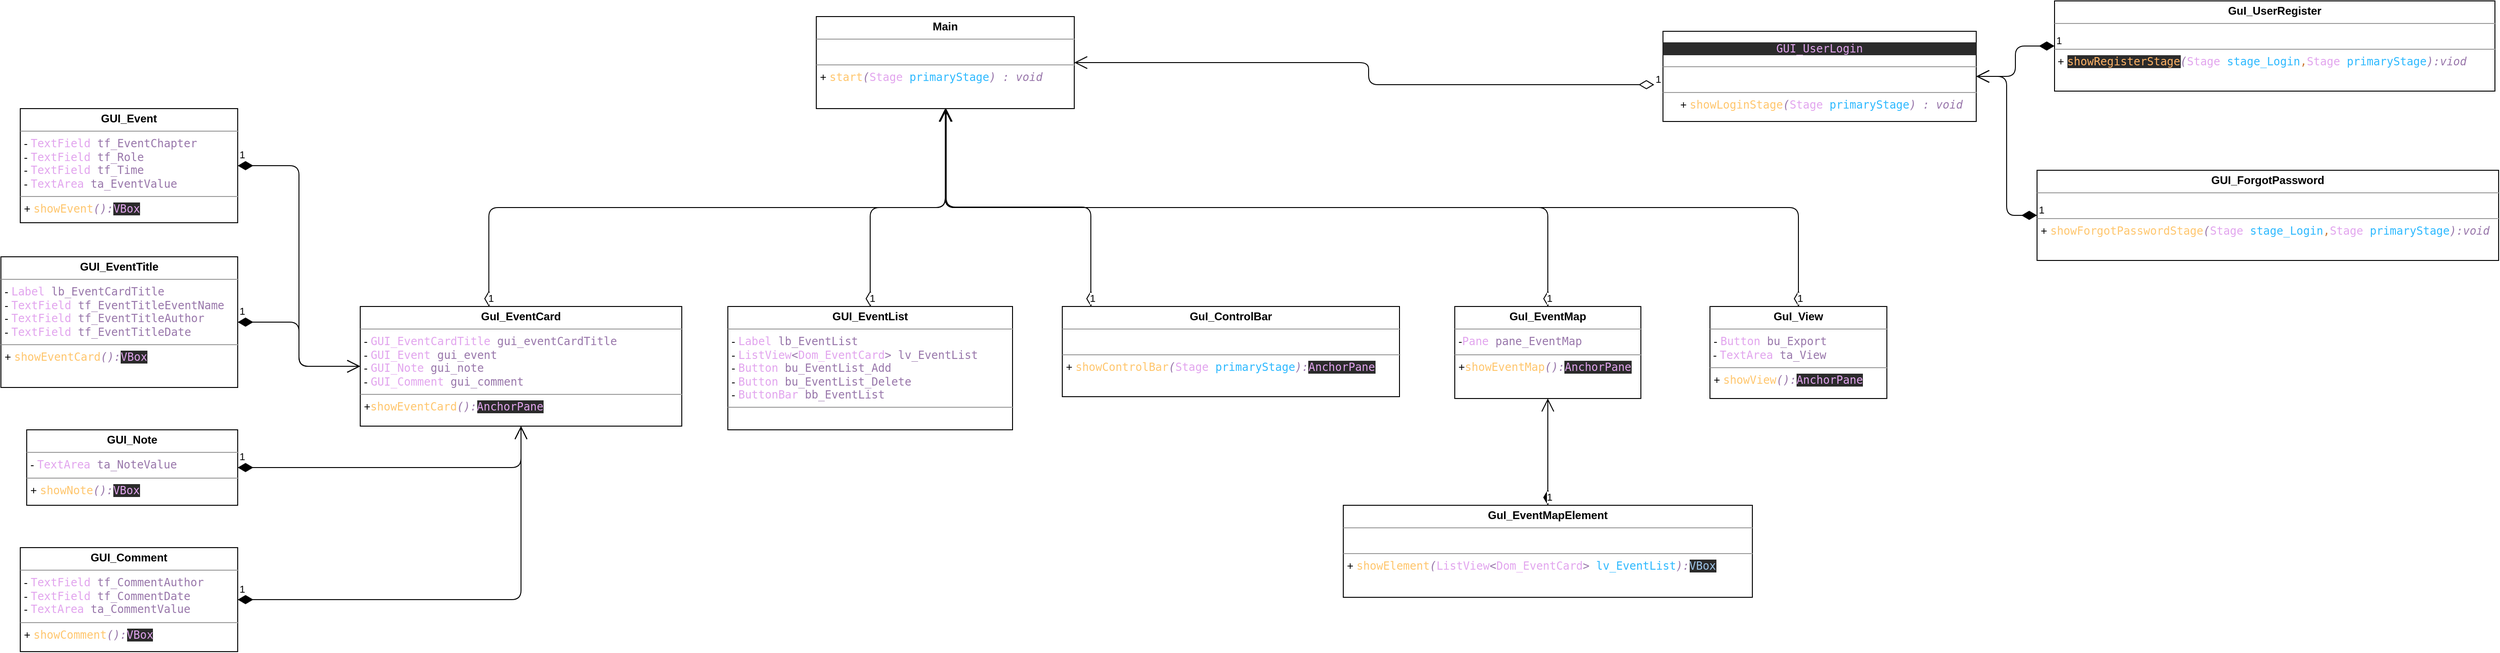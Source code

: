<mxfile version="14.6.6" type="embed" pages="5"><diagram id="AR-Benr0rKoYyfK-APUZ" name="GUI"><mxGraphModel dx="1704" dy="512" grid="0" gridSize="10" guides="1" tooltips="1" connect="1" arrows="1" fold="1" page="0" pageScale="1" pageWidth="850" pageHeight="1100" math="0" shadow="0"><root><mxCell id="0"/><mxCell id="1" parent="0"/><mxCell id="2" value="&lt;p style=&quot;margin: 4px 0px 0px ; text-align: center&quot;&gt;&lt;b&gt;Main&lt;/b&gt;&lt;/p&gt;&lt;hr size=&quot;1&quot;&gt;&lt;p style=&quot;margin: 0px 0px 0px 4px&quot;&gt;&lt;br&gt;&lt;/p&gt;&lt;hr size=&quot;1&quot;&gt;&lt;p style=&quot;margin: 0px 0px 0px 4px&quot;&gt;+&amp;nbsp;&lt;span style=&quot;font-family: &amp;#34;jetbrains mono&amp;#34; , monospace ; color: rgb(255 , 198 , 109)&quot;&gt;start&lt;/span&gt;&lt;span style=&quot;font-family: &amp;#34;jetbrains mono&amp;#34; , monospace ; color: rgb(152 , 118 , 170) ; font-style: italic&quot;&gt;(&lt;/span&gt;&lt;span style=&quot;font-family: &amp;#34;jetbrains mono&amp;#34; , monospace ; color: rgb(226 , 165 , 238)&quot;&gt;Stage &lt;/span&gt;&lt;span style=&quot;font-family: &amp;#34;jetbrains mono&amp;#34; , monospace ; color: rgb(45 , 185 , 255)&quot;&gt;primaryStage&lt;/span&gt;&lt;span style=&quot;font-family: &amp;#34;jetbrains mono&amp;#34; , monospace ; color: rgb(152 , 118 , 170) ; font-style: italic&quot;&gt;) : void&lt;/span&gt;&lt;/p&gt;&lt;p style=&quot;margin: 0px 0px 0px 4px&quot;&gt;&lt;br&gt;&lt;/p&gt;" style="verticalAlign=top;align=left;overflow=fill;fontSize=12;fontFamily=Helvetica;html=1;" parent="1" vertex="1"><mxGeometry x="317" y="31" width="280" height="100" as="geometry"/></mxCell><mxCell id="4" value="&lt;p style=&quot;margin: 4px 0px 0px ; text-align: center&quot;&gt;&lt;b&gt;GuI_EventCard&lt;/b&gt;&lt;/p&gt;&lt;hr size=&quot;1&quot;&gt;&lt;p style=&quot;margin: 0px 0px 0px 4px&quot;&gt;-&amp;nbsp;&lt;span style=&quot;font-family: &amp;#34;jetbrains mono&amp;#34; , monospace ; color: rgb(226 , 165 , 238)&quot;&gt;GUI_EventCardTitle &lt;/span&gt;&lt;span style=&quot;font-family: &amp;#34;jetbrains mono&amp;#34; , monospace ; color: rgb(152 , 118 , 170)&quot;&gt;gui_eventCardTitle&lt;/span&gt;&lt;/p&gt;&lt;p style=&quot;margin: 0px 0px 0px 4px&quot;&gt;-&amp;nbsp;&lt;span style=&quot;font-family: &amp;#34;jetbrains mono&amp;#34; , monospace ; color: rgb(226 , 165 , 238)&quot;&gt;GUI_Event &lt;/span&gt;&lt;span style=&quot;font-family: &amp;#34;jetbrains mono&amp;#34; , monospace ; color: rgb(152 , 118 , 170)&quot;&gt;gui_event&lt;/span&gt;&lt;/p&gt;&lt;p style=&quot;margin: 0px 0px 0px 4px&quot;&gt;-&amp;nbsp;&lt;span style=&quot;font-family: &amp;#34;jetbrains mono&amp;#34; , monospace ; color: rgb(226 , 165 , 238)&quot;&gt;GUI_Note &lt;/span&gt;&lt;span style=&quot;font-family: &amp;#34;jetbrains mono&amp;#34; , monospace ; color: rgb(152 , 118 , 170)&quot;&gt;gui_note&lt;/span&gt;&lt;/p&gt;&lt;p style=&quot;margin: 0px 0px 0px 4px&quot;&gt;-&amp;nbsp;&lt;span style=&quot;font-family: &amp;#34;jetbrains mono&amp;#34; , monospace ; color: rgb(226 , 165 , 238)&quot;&gt;GUI_Comment &lt;/span&gt;&lt;span style=&quot;font-family: &amp;#34;jetbrains mono&amp;#34; , monospace ; color: rgb(152 , 118 , 170)&quot;&gt;gui_comment&lt;/span&gt;&lt;/p&gt;&lt;hr size=&quot;1&quot;&gt;&lt;p style=&quot;margin: 0px 0px 0px 4px&quot;&gt;+&lt;span style=&quot;font-family: &amp;#34;jetbrains mono&amp;#34; , monospace ; color: rgb(255 , 198 , 109)&quot;&gt;showEventCard&lt;/span&gt;&lt;span style=&quot;font-family: &amp;#34;jetbrains mono&amp;#34; , monospace ; color: rgb(152 , 118 , 170) ; font-style: italic&quot;&gt;():&lt;/span&gt;&lt;span style=&quot;color: rgb(226 , 165 , 238) ; background-color: rgb(43 , 43 , 43) ; font-family: &amp;#34;jetbrains mono&amp;#34; , monospace&quot;&gt;AnchorPane&lt;/span&gt;&lt;/p&gt;" style="verticalAlign=top;align=left;overflow=fill;fontSize=12;fontFamily=Helvetica;html=1;" parent="1" vertex="1"><mxGeometry x="-178" y="346" width="349" height="130" as="geometry"/></mxCell><mxCell id="5" value="&lt;p style=&quot;margin: 4px 0px 0px ; text-align: center&quot;&gt;&lt;b&gt;GUI_Event&lt;/b&gt;&lt;/p&gt;&lt;hr size=&quot;1&quot;&gt;&lt;p style=&quot;margin: 0px 0px 0px 4px&quot;&gt;-&amp;nbsp;&lt;span style=&quot;font-family: &amp;#34;jetbrains mono&amp;#34; , monospace ; color: rgb(226 , 165 , 238)&quot;&gt;TextField &lt;/span&gt;&lt;span style=&quot;font-family: &amp;#34;jetbrains mono&amp;#34; , monospace ; color: rgb(152 , 118 , 170)&quot;&gt;tf_EventChapter&lt;/span&gt;&lt;/p&gt;&lt;p style=&quot;margin: 0px 0px 0px 4px&quot;&gt;-&amp;nbsp;&lt;span style=&quot;font-family: &amp;#34;jetbrains mono&amp;#34; , monospace ; color: rgb(226 , 165 , 238)&quot;&gt;TextField &lt;/span&gt;&lt;span style=&quot;font-family: &amp;#34;jetbrains mono&amp;#34; , monospace ; color: rgb(152 , 118 , 170)&quot;&gt;tf_Role&lt;/span&gt;&lt;/p&gt;&lt;p style=&quot;margin: 0px 0px 0px 4px&quot;&gt;-&amp;nbsp;&lt;span style=&quot;font-family: &amp;#34;jetbrains mono&amp;#34; , monospace ; color: rgb(226 , 165 , 238)&quot;&gt;TextField &lt;/span&gt;&lt;span style=&quot;font-family: &amp;#34;jetbrains mono&amp;#34; , monospace ; color: rgb(152 , 118 , 170)&quot;&gt;tf_Time&lt;/span&gt;&lt;/p&gt;&lt;p style=&quot;margin: 0px 0px 0px 4px&quot;&gt;-&amp;nbsp;&lt;span style=&quot;font-family: &amp;#34;jetbrains mono&amp;#34; , monospace ; color: rgb(226 , 165 , 238)&quot;&gt;TextArea &lt;/span&gt;&lt;span style=&quot;font-family: &amp;#34;jetbrains mono&amp;#34; , monospace ; color: rgb(152 , 118 , 170)&quot;&gt;ta_EventValue&lt;/span&gt;&lt;/p&gt;&lt;hr size=&quot;1&quot;&gt;&lt;p style=&quot;margin: 0px 0px 0px 4px&quot;&gt;+&amp;nbsp;&lt;span style=&quot;font-family: &amp;#34;jetbrains mono&amp;#34; , monospace ; color: rgb(255 , 198 , 109)&quot;&gt;showEvent&lt;/span&gt;&lt;span style=&quot;font-family: &amp;#34;jetbrains mono&amp;#34; , monospace ; color: rgb(152 , 118 , 170) ; font-style: italic&quot;&gt;():&lt;/span&gt;&lt;span style=&quot;color: rgb(226 , 165 , 238) ; background-color: rgb(43 , 43 , 43) ; font-family: &amp;#34;jetbrains mono&amp;#34; , monospace&quot;&gt;VBox&lt;/span&gt;&lt;/p&gt;" style="verticalAlign=top;align=left;overflow=fill;fontSize=12;fontFamily=Helvetica;html=1;" parent="1" vertex="1"><mxGeometry x="-547" y="131" width="236" height="124" as="geometry"/></mxCell><mxCell id="6" value="&lt;p style=&quot;margin: 4px 0px 0px ; text-align: center&quot;&gt;&lt;b&gt;GuI_EventMap&lt;/b&gt;&lt;/p&gt;&lt;hr size=&quot;1&quot;&gt;&lt;p style=&quot;margin: 0px 0px 0px 4px&quot;&gt;-&lt;span style=&quot;font-family: &amp;#34;jetbrains mono&amp;#34; , monospace ; color: rgb(226 , 165 , 238)&quot;&gt;Pane &lt;/span&gt;&lt;span style=&quot;font-family: &amp;#34;jetbrains mono&amp;#34; , monospace ; color: rgb(152 , 118 , 170)&quot;&gt;pane_EventMap&lt;/span&gt;&lt;/p&gt;&lt;hr size=&quot;1&quot;&gt;&lt;p style=&quot;margin: 0px 0px 0px 4px&quot;&gt;+&lt;span style=&quot;font-family: &amp;#34;jetbrains mono&amp;#34; , monospace ; color: rgb(255 , 198 , 109)&quot;&gt;showEventMap&lt;/span&gt;&lt;span style=&quot;font-family: &amp;#34;jetbrains mono&amp;#34; , monospace ; color: rgb(152 , 118 , 170) ; font-style: italic&quot;&gt;():&lt;/span&gt;&lt;span style=&quot;color: rgb(226 , 165 , 238) ; background-color: rgb(43 , 43 , 43) ; font-family: &amp;#34;jetbrains mono&amp;#34; , monospace&quot;&gt;AnchorPane&lt;/span&gt;&lt;/p&gt;" style="verticalAlign=top;align=left;overflow=fill;fontSize=12;fontFamily=Helvetica;html=1;" parent="1" vertex="1"><mxGeometry x="1010" y="346" width="202" height="100" as="geometry"/></mxCell><mxCell id="7" value="&lt;p style=&quot;margin: 4px 0px 0px ; text-align: center&quot;&gt;&lt;b&gt;GUI_EventList&lt;/b&gt;&lt;/p&gt;&lt;hr size=&quot;1&quot;&gt;&lt;p style=&quot;margin: 0px 0px 0px 4px&quot;&gt;-&amp;nbsp;&lt;span style=&quot;font-family: &amp;#34;jetbrains mono&amp;#34; , monospace ; color: rgb(226 , 165 , 238)&quot;&gt;Label &lt;/span&gt;&lt;span style=&quot;font-family: &amp;#34;jetbrains mono&amp;#34; , monospace ; color: rgb(152 , 118 , 170)&quot;&gt;lb_EventList&lt;/span&gt;&lt;/p&gt;&lt;p style=&quot;margin: 0px 0px 0px 4px&quot;&gt;-&amp;nbsp;&lt;span style=&quot;font-family: &amp;#34;jetbrains mono&amp;#34; , monospace ; color: rgb(226 , 165 , 238)&quot;&gt;ListView&lt;/span&gt;&lt;span style=&quot;font-family: &amp;#34;jetbrains mono&amp;#34; , monospace ; color: rgb(152 , 118 , 170) ; font-style: italic&quot;&gt;&amp;lt;&lt;/span&gt;&lt;span style=&quot;font-family: &amp;#34;jetbrains mono&amp;#34; , monospace ; color: rgb(226 , 165 , 238)&quot;&gt;Dom_EventCard&lt;/span&gt;&lt;span style=&quot;font-family: &amp;#34;jetbrains mono&amp;#34; , monospace ; color: rgb(152 , 118 , 170) ; font-style: italic&quot;&gt;&amp;gt; &lt;/span&gt;&lt;span style=&quot;font-family: &amp;#34;jetbrains mono&amp;#34; , monospace ; color: rgb(152 , 118 , 170)&quot;&gt;lv_EventList&lt;/span&gt;&lt;/p&gt;&lt;p style=&quot;margin: 0px 0px 0px 4px&quot;&gt;-&amp;nbsp;&lt;span style=&quot;font-family: &amp;#34;jetbrains mono&amp;#34; , monospace ; color: rgb(226 , 165 , 238)&quot;&gt;Button &lt;/span&gt;&lt;span style=&quot;font-family: &amp;#34;jetbrains mono&amp;#34; , monospace ; color: rgb(152 , 118 , 170)&quot;&gt;bu_EventList_Add&lt;/span&gt;&lt;/p&gt;&lt;p style=&quot;margin: 0px 0px 0px 4px&quot;&gt;-&amp;nbsp;&lt;span style=&quot;font-family: &amp;#34;jetbrains mono&amp;#34; , monospace ; color: rgb(226 , 165 , 238)&quot;&gt;Button &lt;/span&gt;&lt;span style=&quot;font-family: &amp;#34;jetbrains mono&amp;#34; , monospace ; color: rgb(152 , 118 , 170)&quot;&gt;bu_EventList_Delete&lt;/span&gt;&lt;/p&gt;&lt;p style=&quot;margin: 0px 0px 0px 4px&quot;&gt;-&amp;nbsp;&lt;span style=&quot;font-family: &amp;#34;jetbrains mono&amp;#34; , monospace ; color: rgb(226 , 165 , 238)&quot;&gt;ButtonBar &lt;/span&gt;&lt;span style=&quot;font-family: &amp;#34;jetbrains mono&amp;#34; , monospace ; color: rgb(152 , 118 , 170)&quot;&gt;bb_EventList&lt;/span&gt;&lt;/p&gt;&lt;hr size=&quot;1&quot;&gt;&lt;p style=&quot;margin: 0px 0px 0px 4px&quot;&gt;&lt;br&gt;&lt;/p&gt;" style="verticalAlign=top;align=left;overflow=fill;fontSize=12;fontFamily=Helvetica;html=1;" parent="1" vertex="1"><mxGeometry x="221" y="346" width="309" height="134" as="geometry"/></mxCell><mxCell id="8" value="&lt;p style=&quot;margin: 4px 0px 0px ; text-align: center&quot;&gt;&lt;b&gt;GuI_ControlBar&lt;/b&gt;&lt;/p&gt;&lt;hr size=&quot;1&quot;&gt;&lt;p style=&quot;margin: 0px 0px 0px 4px&quot;&gt;&lt;br&gt;&lt;/p&gt;&lt;hr size=&quot;1&quot;&gt;&lt;p style=&quot;margin: 0px 0px 0px 4px&quot;&gt;+&amp;nbsp;&lt;span style=&quot;font-family: &amp;#34;jetbrains mono&amp;#34; , monospace ; color: rgb(255 , 198 , 109)&quot;&gt;showControlBar&lt;/span&gt;&lt;span style=&quot;font-family: &amp;#34;jetbrains mono&amp;#34; , monospace ; color: rgb(152 , 118 , 170) ; font-style: italic&quot;&gt;(&lt;/span&gt;&lt;span style=&quot;font-family: &amp;#34;jetbrains mono&amp;#34; , monospace ; color: rgb(226 , 165 , 238)&quot;&gt;Stage &lt;/span&gt;&lt;span style=&quot;font-family: &amp;#34;jetbrains mono&amp;#34; , monospace ; color: rgb(45 , 185 , 255)&quot;&gt;primaryStage&lt;/span&gt;&lt;span style=&quot;font-family: &amp;#34;jetbrains mono&amp;#34; , monospace ; color: rgb(152 , 118 , 170) ; font-style: italic&quot;&gt;):&lt;/span&gt;&lt;span style=&quot;color: rgb(226 , 165 , 238) ; background-color: rgb(43 , 43 , 43) ; font-family: &amp;#34;jetbrains mono&amp;#34; , monospace&quot;&gt;AnchorPane&lt;/span&gt;&lt;/p&gt;" style="verticalAlign=top;align=left;overflow=fill;fontSize=12;fontFamily=Helvetica;html=1;" parent="1" vertex="1"><mxGeometry x="584" y="346" width="366" height="98" as="geometry"/></mxCell><mxCell id="13" value="1" style="endArrow=open;html=1;endSize=12;startArrow=diamondThin;startSize=14;startFill=0;edgeStyle=orthogonalEdgeStyle;align=left;verticalAlign=bottom;" parent="1" source="8" target="2" edge="1"><mxGeometry x="-1" y="3" relative="1" as="geometry"><mxPoint x="614" y="692" as="sourcePoint"/><mxPoint x="510" y="154" as="targetPoint"/><Array as="points"><mxPoint x="615" y="238"/><mxPoint x="458" y="238"/></Array></mxGeometry></mxCell><mxCell id="14" value="1" style="endArrow=open;html=1;endSize=12;startArrow=diamondThin;startSize=14;startFill=0;edgeStyle=orthogonalEdgeStyle;align=left;verticalAlign=bottom;exitX=0.5;exitY=0;exitDx=0;exitDy=0;" parent="1" source="7" target="2" edge="1"><mxGeometry x="-1" y="3" relative="1" as="geometry"><mxPoint x="167" y="350" as="sourcePoint"/><mxPoint x="500" y="160" as="targetPoint"/></mxGeometry></mxCell><mxCell id="15" value="1" style="endArrow=open;html=1;endSize=12;startArrow=diamondThin;startSize=14;startFill=0;edgeStyle=orthogonalEdgeStyle;align=left;verticalAlign=bottom;exitX=0.4;exitY=0;exitDx=0;exitDy=0;exitPerimeter=0;" parent="1" source="4" target="2" edge="1"><mxGeometry x="-1" y="3" relative="1" as="geometry"><mxPoint x="383" y="359" as="sourcePoint"/><mxPoint x="538" y="157" as="targetPoint"/></mxGeometry></mxCell><mxCell id="16" value="1" style="endArrow=open;html=1;endSize=12;startArrow=diamondThin;startSize=14;startFill=0;edgeStyle=orthogonalEdgeStyle;align=left;verticalAlign=bottom;exitX=0.5;exitY=0;exitDx=0;exitDy=0;" parent="1" source="6" target="2" edge="1"><mxGeometry x="-1" y="3" relative="1" as="geometry"><mxPoint x="507" y="357" as="sourcePoint"/><mxPoint x="509" y="163" as="targetPoint"/></mxGeometry></mxCell><mxCell id="17" value="&lt;p style=&quot;margin: 4px 0px 0px ; text-align: center&quot;&gt;&lt;b&gt;GuI_View&lt;/b&gt;&lt;/p&gt;&lt;hr size=&quot;1&quot;&gt;&lt;p style=&quot;margin: 0px 0px 0px 4px&quot;&gt;&lt;span&gt;-&amp;nbsp;&lt;/span&gt;&lt;span style=&quot;font-family: &amp;#34;jetbrains mono&amp;#34; , monospace ; color: rgb(226 , 165 , 238)&quot;&gt;Button &lt;/span&gt;&lt;span style=&quot;font-family: &amp;#34;jetbrains mono&amp;#34; , monospace ; color: rgb(152 , 118 , 170)&quot;&gt;bu_Export&lt;/span&gt;&lt;/p&gt;&amp;nbsp;-&amp;nbsp;&lt;span style=&quot;font-family: &amp;#34;jetbrains mono&amp;#34; , monospace ; color: rgb(226 , 165 , 238)&quot;&gt;TextArea &lt;/span&gt;&lt;span style=&quot;font-family: &amp;#34;jetbrains mono&amp;#34; , monospace ; color: rgb(152 , 118 , 170)&quot;&gt;ta_View&lt;/span&gt;&lt;span&gt;&amp;nbsp;&lt;/span&gt;&lt;br&gt;&lt;hr size=&quot;1&quot;&gt;&lt;p style=&quot;margin: 0px 0px 0px 4px&quot;&gt;+&amp;nbsp;&lt;span style=&quot;font-family: &amp;#34;jetbrains mono&amp;#34; , monospace ; color: rgb(255 , 198 , 109)&quot;&gt;showView&lt;/span&gt;&lt;span style=&quot;font-family: &amp;#34;jetbrains mono&amp;#34; , monospace&quot;&gt;&lt;font color=&quot;#9876aa&quot;&gt;&lt;i&gt;():&lt;/i&gt;&lt;/font&gt;&lt;/span&gt;&lt;span style=&quot;color: rgb(226 , 165 , 238) ; background-color: rgb(43 , 43 , 43) ; font-family: &amp;#34;jetbrains mono&amp;#34; , monospace&quot;&gt;AnchorPane&lt;/span&gt;&lt;/p&gt;" style="verticalAlign=top;align=left;overflow=fill;fontSize=12;fontFamily=Helvetica;html=1;" parent="1" vertex="1"><mxGeometry x="1287" y="346" width="192" height="100" as="geometry"/></mxCell><mxCell id="18" value="1" style="endArrow=open;html=1;endSize=12;startArrow=diamondThin;startSize=14;startFill=0;edgeStyle=orthogonalEdgeStyle;align=left;verticalAlign=bottom;exitX=0.5;exitY=0;exitDx=0;exitDy=0;" parent="1" source="17" target="2" edge="1"><mxGeometry x="-1" y="3" relative="1" as="geometry"><mxPoint x="714" y="357" as="sourcePoint"/><mxPoint x="482" y="157" as="targetPoint"/></mxGeometry></mxCell><mxCell id="19" value="&lt;pre style=&quot;text-align: center ; background-color: rgb(43 , 43 , 43) ; color: rgb(159 , 199 , 236) ; font-family: &amp;#34;jetbrains mono&amp;#34; , monospace&quot;&gt;&lt;span style=&quot;color: #e2a5ee&quot;&gt;GUI_UserLogin&lt;/span&gt;&lt;/pre&gt;&lt;hr size=&quot;1&quot; style=&quot;text-align: center&quot;&gt;&lt;p style=&quot;text-align: center ; margin: 0px 0px 0px 4px&quot;&gt;&lt;br&gt;&lt;/p&gt;&lt;hr size=&quot;1&quot; style=&quot;text-align: center&quot;&gt;&lt;p style=&quot;text-align: center ; margin: 0px 0px 0px 4px&quot;&gt;+&amp;nbsp;&lt;span style=&quot;font-family: &amp;#34;jetbrains mono&amp;#34; , monospace ; color: rgb(255 , 198 , 109)&quot;&gt;showLoginStage&lt;/span&gt;&lt;span style=&quot;font-family: &amp;#34;jetbrains mono&amp;#34; , monospace ; color: rgb(152 , 118 , 170) ; font-style: italic&quot;&gt;(&lt;/span&gt;&lt;span style=&quot;font-family: &amp;#34;jetbrains mono&amp;#34; , monospace ; color: rgb(226 , 165 , 238)&quot;&gt;Stage &lt;/span&gt;&lt;span style=&quot;font-family: &amp;#34;jetbrains mono&amp;#34; , monospace ; color: rgb(45 , 185 , 255)&quot;&gt;primaryStage&lt;/span&gt;&lt;span style=&quot;font-family: &amp;#34;jetbrains mono&amp;#34; , monospace ; color: rgb(152 , 118 , 170) ; font-style: italic&quot;&gt;) : void&lt;/span&gt;&lt;/p&gt;&lt;p style=&quot;text-align: center ; margin: 0px 0px 0px 4px&quot;&gt;&lt;span style=&quot;font-family: &amp;#34;jetbrains mono&amp;#34; , monospace ; color: rgb(152 , 118 , 170) ; font-style: italic&quot;&gt;&lt;br&gt;&lt;/span&gt;&lt;/p&gt;" style="verticalAlign=top;align=left;overflow=fill;fontSize=12;fontFamily=Helvetica;html=1;" parent="1" vertex="1"><mxGeometry x="1236" y="47" width="340" height="98" as="geometry"/></mxCell><mxCell id="20" value="1" style="endArrow=open;html=1;endSize=12;startArrow=diamondThin;startSize=14;startFill=0;edgeStyle=orthogonalEdgeStyle;align=left;verticalAlign=bottom;exitX=-0.028;exitY=0.592;exitDx=0;exitDy=0;entryX=1;entryY=0.5;entryDx=0;entryDy=0;exitPerimeter=0;" parent="1" source="19" target="2" edge="1"><mxGeometry x="-1" y="3" relative="1" as="geometry"><mxPoint x="901" y="357" as="sourcePoint"/><mxPoint x="432" y="208" as="targetPoint"/></mxGeometry></mxCell><mxCell id="21" value="&lt;p style=&quot;margin: 4px 0px 0px ; text-align: center&quot;&gt;&lt;b&gt;GuI_UserRegister&lt;/b&gt;&lt;/p&gt;&lt;hr size=&quot;1&quot;&gt;&lt;p style=&quot;margin: 0px 0px 0px 4px&quot;&gt;&lt;br&gt;&lt;/p&gt;&lt;hr size=&quot;1&quot;&gt;&amp;nbsp;+&amp;nbsp;&lt;span style=&quot;background-color: rgb(43 , 43 , 43) ; font-family: &amp;#34;jetbrains mono&amp;#34; , monospace&quot;&gt;&lt;font color=&quot;#ffb366&quot;&gt;showRegisterStage&lt;/font&gt;&lt;/span&gt;&lt;span style=&quot;font-family: &amp;#34;jetbrains mono&amp;#34; , monospace ; color: rgb(152 , 118 , 170) ; font-style: italic&quot;&gt;(&lt;/span&gt;&lt;span style=&quot;font-family: &amp;#34;jetbrains mono&amp;#34; , monospace ; color: rgb(226 , 165 , 238)&quot;&gt;Stage &lt;/span&gt;&lt;span style=&quot;font-family: &amp;#34;jetbrains mono&amp;#34; , monospace ; color: rgb(45 , 185 , 255)&quot;&gt;stage_Login&lt;/span&gt;&lt;span style=&quot;font-family: &amp;#34;jetbrains mono&amp;#34; , monospace ; color: rgb(204 , 120 , 50)&quot;&gt;,&lt;/span&gt;&lt;span style=&quot;font-family: &amp;#34;jetbrains mono&amp;#34; , monospace ; color: rgb(226 , 165 , 238)&quot;&gt;Stage &lt;/span&gt;&lt;span style=&quot;font-family: &amp;#34;jetbrains mono&amp;#34; , monospace ; color: rgb(45 , 185 , 255)&quot;&gt;primaryStage&lt;/span&gt;&lt;span style=&quot;font-family: &amp;#34;jetbrains mono&amp;#34; , monospace ; color: rgb(152 , 118 , 170) ; font-style: italic&quot;&gt;):viod&lt;/span&gt;" style="verticalAlign=top;align=left;overflow=fill;fontSize=12;fontFamily=Helvetica;html=1;" parent="1" vertex="1"><mxGeometry x="1661" y="14" width="478" height="98" as="geometry"/></mxCell><mxCell id="22" value="1" style="endArrow=open;html=1;endSize=12;startArrow=diamondThin;startSize=14;startFill=1;edgeStyle=orthogonalEdgeStyle;align=left;verticalAlign=bottom;exitX=0;exitY=0.5;exitDx=0;exitDy=0;entryX=1;entryY=0.5;entryDx=0;entryDy=0;" parent="1" source="21" target="19" edge="1"><mxGeometry x="-1" y="3" relative="1" as="geometry"><mxPoint x="788" y="97" as="sourcePoint"/><mxPoint x="948" y="97" as="targetPoint"/></mxGeometry></mxCell><mxCell id="23" value="&lt;p style=&quot;margin: 4px 0px 0px ; text-align: center&quot;&gt;&lt;b&gt;GUI_ForgotPassword&lt;/b&gt;&lt;/p&gt;&lt;hr size=&quot;1&quot;&gt;&lt;p style=&quot;margin: 0px 0px 0px 4px&quot;&gt;&lt;br&gt;&lt;/p&gt;&lt;hr size=&quot;1&quot;&gt;&lt;p style=&quot;margin: 0px 0px 0px 4px&quot;&gt;+&amp;nbsp;&lt;span style=&quot;font-family: &amp;#34;jetbrains mono&amp;#34; , monospace ; color: rgb(255 , 198 , 109)&quot;&gt;showForgotPasswordStage&lt;/span&gt;&lt;span style=&quot;font-family: &amp;#34;jetbrains mono&amp;#34; , monospace ; color: rgb(152 , 118 , 170) ; font-style: italic&quot;&gt;(&lt;/span&gt;&lt;span style=&quot;font-family: &amp;#34;jetbrains mono&amp;#34; , monospace ; color: rgb(226 , 165 , 238)&quot;&gt;Stage &lt;/span&gt;&lt;span style=&quot;font-family: &amp;#34;jetbrains mono&amp;#34; , monospace ; color: rgb(45 , 185 , 255)&quot;&gt;stage_Login&lt;/span&gt;&lt;span style=&quot;font-family: &amp;#34;jetbrains mono&amp;#34; , monospace ; color: rgb(204 , 120 , 50)&quot;&gt;,&lt;/span&gt;&lt;span style=&quot;font-family: &amp;#34;jetbrains mono&amp;#34; , monospace ; color: rgb(226 , 165 , 238)&quot;&gt;Stage &lt;/span&gt;&lt;span style=&quot;font-family: &amp;#34;jetbrains mono&amp;#34; , monospace ; color: rgb(45 , 185 , 255)&quot;&gt;primaryStage&lt;/span&gt;&lt;span style=&quot;font-family: &amp;#34;jetbrains mono&amp;#34; , monospace ; color: rgb(152 , 118 , 170) ; font-style: italic&quot;&gt;):void&lt;/span&gt;&lt;/p&gt;" style="verticalAlign=top;align=left;overflow=fill;fontSize=12;fontFamily=Helvetica;html=1;" parent="1" vertex="1"><mxGeometry x="1642" y="198" width="501" height="98" as="geometry"/></mxCell><mxCell id="24" value="1" style="endArrow=open;html=1;endSize=12;startArrow=diamondThin;startSize=14;startFill=1;edgeStyle=orthogonalEdgeStyle;align=left;verticalAlign=bottom;exitX=0;exitY=0.5;exitDx=0;exitDy=0;entryX=1;entryY=0.5;entryDx=0;entryDy=0;" parent="1" source="23" target="19" edge="1"><mxGeometry x="-1" y="3" relative="1" as="geometry"><mxPoint x="1376" y="166" as="sourcePoint"/><mxPoint x="1136" y="166" as="targetPoint"/></mxGeometry></mxCell><mxCell id="25" value="&lt;p style=&quot;margin: 4px 0px 0px ; text-align: center&quot;&gt;&lt;b&gt;GuI_EventMapElement&lt;/b&gt;&lt;/p&gt;&lt;hr size=&quot;1&quot;&gt;&lt;p style=&quot;margin: 0px 0px 0px 4px&quot;&gt;&lt;br&gt;&lt;/p&gt;&lt;hr size=&quot;1&quot;&gt;&lt;p style=&quot;margin: 0px 0px 0px 4px&quot;&gt;+&amp;nbsp;&lt;span style=&quot;font-family: &amp;#34;jetbrains mono&amp;#34; , monospace ; color: rgb(255 , 198 , 109)&quot;&gt;showElement&lt;/span&gt;&lt;span style=&quot;font-family: &amp;#34;jetbrains mono&amp;#34; , monospace ; color: rgb(152 , 118 , 170) ; font-style: italic&quot;&gt;(&lt;/span&gt;&lt;span style=&quot;font-family: &amp;#34;jetbrains mono&amp;#34; , monospace ; color: rgb(226 , 165 , 238)&quot;&gt;ListView&lt;/span&gt;&lt;span style=&quot;font-family: &amp;#34;jetbrains mono&amp;#34; , monospace ; color: rgb(152 , 118 , 170) ; font-style: italic&quot;&gt;&amp;lt;&lt;/span&gt;&lt;span style=&quot;font-family: &amp;#34;jetbrains mono&amp;#34; , monospace ; color: rgb(226 , 165 , 238)&quot;&gt;Dom_EventCard&lt;/span&gt;&lt;span style=&quot;font-family: &amp;#34;jetbrains mono&amp;#34; , monospace ; color: rgb(152 , 118 , 170) ; font-style: italic&quot;&gt;&amp;gt; &lt;/span&gt;&lt;span style=&quot;font-family: &amp;#34;jetbrains mono&amp;#34; , monospace ; color: rgb(45 , 185 , 255)&quot;&gt;lv_EventList&lt;/span&gt;&lt;span style=&quot;font-family: &amp;#34;jetbrains mono&amp;#34; , monospace ; color: rgb(152 , 118 , 170) ; font-style: italic&quot;&gt;):&lt;/span&gt;&lt;span style=&quot;background-color: rgb(43 , 43 , 43) ; color: rgb(159 , 199 , 236) ; font-family: &amp;#34;jetbrains mono&amp;#34; , monospace&quot;&gt;VBox&lt;/span&gt;&lt;/p&gt;" style="verticalAlign=top;align=left;overflow=fill;fontSize=12;fontFamily=Helvetica;html=1;" parent="1" vertex="1"><mxGeometry x="889" y="562" width="444" height="100" as="geometry"/></mxCell><mxCell id="26" value="1" style="endArrow=open;html=1;endSize=12;startArrow=diamondThin;startSize=14;startFill=1;edgeStyle=orthogonalEdgeStyle;align=left;verticalAlign=bottom;" parent="1" source="25" target="6" edge="1"><mxGeometry x="-1" y="3" relative="1" as="geometry"><mxPoint x="1230" y="488" as="sourcePoint"/><mxPoint x="971" y="374" as="targetPoint"/></mxGeometry></mxCell><mxCell id="27" value="1" style="endArrow=open;html=1;endSize=12;startArrow=diamondThin;startSize=14;startFill=1;edgeStyle=orthogonalEdgeStyle;align=left;verticalAlign=bottom;entryX=0;entryY=0.5;entryDx=0;entryDy=0;" parent="1" source="5" target="4" edge="1"><mxGeometry x="-1" y="3" relative="1" as="geometry"><mxPoint x="69" y="561" as="sourcePoint"/><mxPoint x="-190" y="447" as="targetPoint"/></mxGeometry></mxCell><mxCell id="28" value="&lt;p style=&quot;margin: 4px 0px 0px ; text-align: center&quot;&gt;&lt;b&gt;GUI_EventTitle&lt;/b&gt;&lt;/p&gt;&lt;hr size=&quot;1&quot;&gt;&lt;p style=&quot;margin: 0px 0px 0px 4px&quot;&gt;-&amp;nbsp;&lt;span style=&quot;font-family: &amp;#34;jetbrains mono&amp;#34; , monospace ; color: rgb(226 , 165 , 238)&quot;&gt;Label &lt;/span&gt;&lt;span style=&quot;font-family: &amp;#34;jetbrains mono&amp;#34; , monospace ; color: rgb(152 , 118 , 170)&quot;&gt;lb_EventCardTitle&lt;/span&gt;&lt;/p&gt;&lt;p style=&quot;margin: 0px 0px 0px 4px&quot;&gt;-&amp;nbsp;&lt;span style=&quot;font-family: &amp;#34;jetbrains mono&amp;#34; , monospace ; color: rgb(226 , 165 , 238)&quot;&gt;TextField &lt;/span&gt;&lt;span style=&quot;font-family: &amp;#34;jetbrains mono&amp;#34; , monospace ; color: rgb(152 , 118 , 170)&quot;&gt;tf_EventTitleEventName&lt;/span&gt;&lt;/p&gt;&lt;p style=&quot;margin: 0px 0px 0px 4px&quot;&gt;-&amp;nbsp;&lt;span style=&quot;font-family: &amp;#34;jetbrains mono&amp;#34; , monospace ; color: rgb(226 , 165 , 238)&quot;&gt;TextField &lt;/span&gt;&lt;span style=&quot;font-family: &amp;#34;jetbrains mono&amp;#34; , monospace ; color: rgb(152 , 118 , 170)&quot;&gt;tf_EventTitleAuthor&lt;/span&gt;&lt;/p&gt;&lt;p style=&quot;margin: 0px 0px 0px 4px&quot;&gt;-&amp;nbsp;&lt;span style=&quot;font-family: &amp;#34;jetbrains mono&amp;#34; , monospace ; color: rgb(226 , 165 , 238)&quot;&gt;TextField &lt;/span&gt;&lt;span style=&quot;font-family: &amp;#34;jetbrains mono&amp;#34; , monospace ; color: rgb(152 , 118 , 170)&quot;&gt;tf_EventTitleDate&lt;/span&gt;&lt;/p&gt;&lt;hr size=&quot;1&quot;&gt;&lt;p style=&quot;margin: 0px 0px 0px 4px&quot;&gt;+&amp;nbsp;&lt;span style=&quot;font-family: &amp;#34;jetbrains mono&amp;#34; , monospace ; color: rgb(255 , 198 , 109)&quot;&gt;showEventCard&lt;/span&gt;&lt;span style=&quot;font-family: &amp;#34;jetbrains mono&amp;#34; , monospace ; color: rgb(152 , 118 , 170) ; font-style: italic&quot;&gt;():&lt;/span&gt;&lt;span style=&quot;color: rgb(226 , 165 , 238) ; background-color: rgb(43 , 43 , 43) ; font-family: &amp;#34;jetbrains mono&amp;#34; , monospace&quot;&gt;VBox&lt;/span&gt;&lt;/p&gt;" style="verticalAlign=top;align=left;overflow=fill;fontSize=12;fontFamily=Helvetica;html=1;" parent="1" vertex="1"><mxGeometry x="-568" y="292" width="257" height="142" as="geometry"/></mxCell><mxCell id="29" value="&lt;p style=&quot;margin: 4px 0px 0px ; text-align: center&quot;&gt;&lt;b&gt;GUI_Note&lt;/b&gt;&lt;/p&gt;&lt;hr size=&quot;1&quot;&gt;&lt;p style=&quot;margin: 0px 0px 0px 4px&quot;&gt;-&amp;nbsp;&lt;span style=&quot;font-family: &amp;#34;jetbrains mono&amp;#34; , monospace ; color: rgb(226 , 165 , 238)&quot;&gt;TextArea &lt;/span&gt;&lt;span style=&quot;font-family: &amp;#34;jetbrains mono&amp;#34; , monospace ; color: rgb(152 , 118 , 170)&quot;&gt;ta_NoteValue&lt;/span&gt;&lt;/p&gt;&lt;hr size=&quot;1&quot;&gt;&lt;p style=&quot;margin: 0px 0px 0px 4px&quot;&gt;+&amp;nbsp;&lt;span style=&quot;font-family: &amp;#34;jetbrains mono&amp;#34; , monospace ; color: rgb(255 , 198 , 109)&quot;&gt;showNote&lt;/span&gt;&lt;span style=&quot;font-family: &amp;#34;jetbrains mono&amp;#34; , monospace ; color: rgb(152 , 118 , 170) ; font-style: italic&quot;&gt;():&lt;/span&gt;&lt;span style=&quot;color: rgb(226 , 165 , 238) ; background-color: rgb(43 , 43 , 43) ; font-family: &amp;#34;jetbrains mono&amp;#34; , monospace&quot;&gt;VBox&lt;/span&gt;&lt;/p&gt;" style="verticalAlign=top;align=left;overflow=fill;fontSize=12;fontFamily=Helvetica;html=1;" parent="1" vertex="1"><mxGeometry x="-540" y="480" width="229" height="82" as="geometry"/></mxCell><mxCell id="30" value="&lt;p style=&quot;margin: 4px 0px 0px ; text-align: center&quot;&gt;&lt;b&gt;GUI_Comment&lt;/b&gt;&lt;/p&gt;&lt;hr size=&quot;1&quot;&gt;&lt;p style=&quot;margin: 0px 0px 0px 4px&quot;&gt;-&amp;nbsp;&lt;span style=&quot;font-family: &amp;#34;jetbrains mono&amp;#34; , monospace ; color: rgb(226 , 165 , 238)&quot;&gt;TextField &lt;/span&gt;&lt;span style=&quot;font-family: &amp;#34;jetbrains mono&amp;#34; , monospace ; color: rgb(152 , 118 , 170)&quot;&gt;tf_CommentAuthor&lt;/span&gt;&lt;/p&gt;&lt;p style=&quot;margin: 0px 0px 0px 4px&quot;&gt;-&amp;nbsp;&lt;span style=&quot;font-family: &amp;#34;jetbrains mono&amp;#34; , monospace ; color: rgb(226 , 165 , 238)&quot;&gt;TextField &lt;/span&gt;&lt;span style=&quot;font-family: &amp;#34;jetbrains mono&amp;#34; , monospace ; color: rgb(152 , 118 , 170)&quot;&gt;tf_CommentDate&lt;/span&gt;&lt;/p&gt;&lt;p style=&quot;margin: 0px 0px 0px 4px&quot;&gt;-&amp;nbsp;&lt;span style=&quot;font-family: &amp;#34;jetbrains mono&amp;#34; , monospace ; color: rgb(226 , 165 , 238)&quot;&gt;TextArea &lt;/span&gt;&lt;span style=&quot;font-family: &amp;#34;jetbrains mono&amp;#34; , monospace ; color: rgb(152 , 118 , 170)&quot;&gt;ta_CommentValue&lt;/span&gt;&lt;/p&gt;&lt;hr size=&quot;1&quot;&gt;&lt;p style=&quot;margin: 0px 0px 0px 4px&quot;&gt;+&amp;nbsp;&lt;span style=&quot;font-family: &amp;#34;jetbrains mono&amp;#34; , monospace ; color: rgb(255 , 198 , 109)&quot;&gt;showComment&lt;/span&gt;&lt;span style=&quot;font-family: &amp;#34;jetbrains mono&amp;#34; , monospace ; color: rgb(152 , 118 , 170) ; font-style: italic&quot;&gt;():&lt;/span&gt;&lt;span style=&quot;color: rgb(226 , 165 , 238) ; background-color: rgb(43 , 43 , 43) ; font-family: &amp;#34;jetbrains mono&amp;#34; , monospace&quot;&gt;VBox&lt;/span&gt;&lt;/p&gt;" style="verticalAlign=top;align=left;overflow=fill;fontSize=12;fontFamily=Helvetica;html=1;" parent="1" vertex="1"><mxGeometry x="-547" y="608" width="236" height="113" as="geometry"/></mxCell><mxCell id="31" value="1" style="endArrow=open;html=1;endSize=12;startArrow=diamondThin;startSize=14;startFill=1;edgeStyle=orthogonalEdgeStyle;align=left;verticalAlign=bottom;exitX=1;exitY=0.5;exitDx=0;exitDy=0;" parent="1" source="28" target="4" edge="1"><mxGeometry x="-1" y="3" relative="1" as="geometry"><mxPoint x="-166.0" y="191.0" as="sourcePoint"/><mxPoint x="47" y="407" as="targetPoint"/></mxGeometry></mxCell><mxCell id="32" value="1" style="endArrow=open;html=1;endSize=12;startArrow=diamondThin;startSize=14;startFill=1;edgeStyle=orthogonalEdgeStyle;align=left;verticalAlign=bottom;exitX=1;exitY=0.5;exitDx=0;exitDy=0;" parent="1" source="29" target="4" edge="1"><mxGeometry x="-1" y="3" relative="1" as="geometry"><mxPoint x="-156.0" y="201.0" as="sourcePoint"/><mxPoint x="57" y="417" as="targetPoint"/></mxGeometry></mxCell><mxCell id="35" value="1" style="endArrow=open;html=1;endSize=12;startArrow=diamondThin;startSize=14;startFill=1;edgeStyle=orthogonalEdgeStyle;align=left;verticalAlign=bottom;" parent="1" source="30" target="4" edge="1"><mxGeometry x="-1" y="3" relative="1" as="geometry"><mxPoint x="-374.0" y="462" as="sourcePoint"/><mxPoint x="-168" y="463.059" as="targetPoint"/></mxGeometry></mxCell></root></mxGraphModel></diagram><diagram id="HVIBox3ay6bWx3uIL_nC" name="FUNCATION"><mxGraphModel dx="533" dy="1199" grid="0" gridSize="10" guides="1" tooltips="1" connect="1" arrows="1" fold="1" page="0" pageScale="1" pageWidth="850" pageHeight="1100" math="0" shadow="0"><root><mxCell id="Jv-4PZznbBfktTdIpypk-0"/><mxCell id="Jv-4PZznbBfktTdIpypk-1" parent="Jv-4PZznbBfktTdIpypk-0"/><mxCell id="zUN8kYiZSQsJAoj6mRyY-0" value="&lt;p style=&quot;margin: 4px 0px 0px ; text-align: center&quot;&gt;&lt;b&gt;Func_User&lt;/b&gt;&lt;/p&gt;&lt;hr size=&quot;1&quot;&gt;&lt;p style=&quot;margin: 0px 0px 0px 4px&quot;&gt;-&lt;font color=&quot;#e2a5ee&quot; face=&quot;jetbrains mono, monospace&quot;&gt;&amp;nbsp;&lt;/font&gt;&lt;span style=&quot;font-family: &amp;#34;jetbrains mono&amp;#34; , monospace ; color: rgb(226 , 165 , 238)&quot;&gt;Impl_UserDao &lt;/span&gt;&lt;span style=&quot;font-family: &amp;#34;jetbrains mono&amp;#34; , monospace ; color: rgb(226 , 165 , 238) ; font-style: italic&quot;&gt;impl_userDao&lt;/span&gt;&lt;/p&gt;&lt;hr size=&quot;1&quot;&gt;&lt;p style=&quot;margin: 0px 0px 0px 4px&quot;&gt;+&lt;font color=&quot;#ffc66d&quot; face=&quot;jetbrains mono, monospace&quot;&gt;&amp;nbsp;u&lt;/font&gt;&lt;span style=&quot;font-family: &amp;#34;jetbrains mono&amp;#34; , monospace ; color: rgb(255 , 198 , 109)&quot;&gt;serRegister&lt;/span&gt;&lt;span style=&quot;font-family: &amp;#34;jetbrains mono&amp;#34; , monospace ; color: rgb(152 , 118 , 170) ; font-style: italic&quot;&gt;(&lt;/span&gt;&lt;span style=&quot;font-family: &amp;#34;jetbrains mono&amp;#34; , monospace ; color: rgb(226 , 165 , 238)&quot;&gt;Dom_User &lt;/span&gt;&lt;span style=&quot;font-family: &amp;#34;jetbrains mono&amp;#34; , monospace ; color: rgb(45 , 185 , 255)&quot;&gt;user&lt;/span&gt;&lt;span style=&quot;font-family: &amp;#34;jetbrains mono&amp;#34; , monospace ; color: rgb(152 , 118 , 170) ; font-style: italic&quot;&gt;):void&lt;/span&gt;&lt;/p&gt;&lt;p style=&quot;margin: 0px 0px 0px 4px&quot;&gt;&lt;span style=&quot;font-family: &amp;#34;jetbrains mono&amp;#34; , monospace ; color: rgb(255 , 198 , 109)&quot;&gt;+ userLogin&lt;/span&gt;&lt;span style=&quot;font-family: &amp;#34;jetbrains mono&amp;#34; , monospace ; color: rgb(152 , 118 , 170) ; font-style: italic&quot;&gt;(&lt;/span&gt;&lt;span style=&quot;font-family: &amp;#34;jetbrains mono&amp;#34; , monospace ; color: rgb(226 , 165 , 238)&quot;&gt;Dom_User &lt;/span&gt;&lt;span style=&quot;font-family: &amp;#34;jetbrains mono&amp;#34; , monospace ; color: rgb(45 , 185 , 255)&quot;&gt;temp_User&lt;/span&gt;&lt;span style=&quot;font-family: &amp;#34;jetbrains mono&amp;#34; , monospace ; color: rgb(152 , 118 , 170) ; font-style: italic&quot;&gt;):&lt;/span&gt;&lt;span style=&quot;background-color: rgb(43 , 43 , 43) ; color: rgb(159 , 199 , 236) ; font-family: &amp;#34;jetbrains mono&amp;#34; , monospace&quot;&gt;Dom_User&lt;/span&gt;&lt;/p&gt;" style="verticalAlign=top;align=left;overflow=fill;fontSize=12;fontFamily=Helvetica;html=1;" vertex="1" parent="Jv-4PZznbBfktTdIpypk-1"><mxGeometry x="473" y="-324" width="316" height="100" as="geometry"/></mxCell><mxCell id="zUN8kYiZSQsJAoj6mRyY-1" value="&lt;p style=&quot;margin: 4px 0px 0px ; text-align: center&quot;&gt;&lt;b&gt;Func_ForgotPassword&lt;/b&gt;&lt;/p&gt;&lt;hr size=&quot;1&quot;&gt;&lt;p style=&quot;margin: 0px 0px 0px 4px&quot;&gt;-&lt;font color=&quot;#e2a5ee&quot; face=&quot;jetbrains mono, monospace&quot;&gt;&amp;nbsp;&lt;/font&gt;&lt;span style=&quot;font-family: &amp;#34;jetbrains mono&amp;#34; , monospace ; color: rgb(226 , 165 , 238)&quot;&gt;Impl_UserDao &lt;/span&gt;&lt;span style=&quot;font-family: &amp;#34;jetbrains mono&amp;#34; , monospace ; color: rgb(226 , 165 , 238) ; font-style: italic&quot;&gt;impl_userDao&lt;/span&gt;&lt;/p&gt;&lt;hr size=&quot;1&quot;&gt;&lt;p style=&quot;margin: 0px 0px 0px 4px&quot;&gt;+&lt;font color=&quot;#ffc66d&quot; face=&quot;jetbrains mono, monospace&quot;&gt;&amp;nbsp;u&lt;/font&gt;&lt;span style=&quot;font-family: &amp;#34;jetbrains mono&amp;#34; , monospace ; color: rgb(255 , 198 , 109)&quot;&gt;serRegister&lt;/span&gt;&lt;span style=&quot;font-family: &amp;#34;jetbrains mono&amp;#34; , monospace ; color: rgb(152 , 118 , 170) ; font-style: italic&quot;&gt;(&lt;/span&gt;&lt;span style=&quot;font-family: &amp;#34;jetbrains mono&amp;#34; , monospace ; color: rgb(226 , 165 , 238)&quot;&gt;Dom_User &lt;/span&gt;&lt;span style=&quot;font-family: &amp;#34;jetbrains mono&amp;#34; , monospace ; color: rgb(45 , 185 , 255)&quot;&gt;user&lt;/span&gt;&lt;span style=&quot;font-family: &amp;#34;jetbrains mono&amp;#34; , monospace ; color: rgb(152 , 118 , 170) ; font-style: italic&quot;&gt;):void&lt;/span&gt;&lt;/p&gt;&lt;p style=&quot;margin: 0px 0px 0px 4px&quot;&gt;&lt;span style=&quot;font-family: &amp;#34;jetbrains mono&amp;#34; , monospace ; color: rgb(255 , 198 , 109)&quot;&gt;+ userLogin&lt;/span&gt;&lt;span style=&quot;font-family: &amp;#34;jetbrains mono&amp;#34; , monospace ; color: rgb(152 , 118 , 170) ; font-style: italic&quot;&gt;(&lt;/span&gt;&lt;span style=&quot;font-family: &amp;#34;jetbrains mono&amp;#34; , monospace ; color: rgb(226 , 165 , 238)&quot;&gt;Dom_User &lt;/span&gt;&lt;span style=&quot;font-family: &amp;#34;jetbrains mono&amp;#34; , monospace ; color: rgb(45 , 185 , 255)&quot;&gt;temp_User&lt;/span&gt;&lt;span style=&quot;font-family: &amp;#34;jetbrains mono&amp;#34; , monospace ; color: rgb(152 , 118 , 170) ; font-style: italic&quot;&gt;):&lt;/span&gt;&lt;span style=&quot;background-color: rgb(43 , 43 , 43) ; color: rgb(159 , 199 , 236) ; font-family: &amp;#34;jetbrains mono&amp;#34; , monospace&quot;&gt;Dom_User&lt;/span&gt;&lt;/p&gt;" style="verticalAlign=top;align=left;overflow=fill;fontSize=12;fontFamily=Helvetica;html=1;" vertex="1" parent="Jv-4PZznbBfktTdIpypk-1"><mxGeometry x="473" y="-177" width="316" height="100" as="geometry"/></mxCell><mxCell id="zUN8kYiZSQsJAoj6mRyY-2" value="&lt;p style=&quot;margin: 4px 0px 0px ; text-align: center&quot;&gt;&lt;b&gt;Func_EventList&lt;/b&gt;&lt;/p&gt;&lt;hr size=&quot;1&quot;&gt;&lt;p style=&quot;margin: 0px 0px 0px 4px&quot;&gt;&lt;br&gt;&lt;/p&gt;&lt;hr size=&quot;1&quot;&gt;&lt;p style=&quot;margin: 0px 0px 0px 4px&quot;&gt;+&lt;font color=&quot;#ffc66d&quot; face=&quot;jetbrains mono, monospace&quot;&gt;&amp;nbsp;&lt;/font&gt;&lt;span style=&quot;font-family: &amp;#34;jetbrains mono&amp;#34; , monospace ; color: rgb(255 , 198 , 109)&quot;&gt;getEventList&lt;/span&gt;&lt;span style=&quot;font-family: &amp;#34;jetbrains mono&amp;#34; , monospace ; color: rgb(152 , 118 , 170) ; font-style: italic&quot;&gt;():&lt;/span&gt;&lt;span style=&quot;font-family: &amp;#34;jetbrains mono&amp;#34; , monospace ; color: rgb(226 , 165 , 238)&quot;&gt;ArrayList&lt;/span&gt;&lt;span style=&quot;font-family: &amp;#34;jetbrains mono&amp;#34; , monospace ; color: rgb(152 , 118 , 170) ; font-style: italic&quot;&gt;&amp;lt;&lt;/span&gt;&lt;span style=&quot;font-family: &amp;#34;jetbrains mono&amp;#34; , monospace ; color: rgb(226 , 165 , 238)&quot;&gt;Dom_EventCard&lt;/span&gt;&lt;span style=&quot;font-family: &amp;#34;jetbrains mono&amp;#34; , monospace ; color: rgb(152 , 118 , 170) ; font-style: italic&quot;&gt;&amp;gt;&lt;/span&gt;&lt;/p&gt;" style="verticalAlign=top;align=left;overflow=fill;fontSize=12;fontFamily=Helvetica;html=1;" vertex="1" parent="Jv-4PZznbBfktTdIpypk-1"><mxGeometry x="521" y="50" width="316" height="89" as="geometry"/></mxCell><mxCell id="zUN8kYiZSQsJAoj6mRyY-4" value="&lt;p style=&quot;margin: 0px ; margin-top: 4px ; text-align: center&quot;&gt;&lt;i&gt;&amp;lt;&amp;lt;Interface&amp;gt;&amp;gt;&lt;/i&gt;&lt;br&gt;&lt;/p&gt;&lt;pre style=&quot;text-align: center ; background-color: rgb(43 , 43 , 43) ; color: rgb(159 , 199 , 236) ; font-family: &amp;#34;jetbrains mono&amp;#34; , monospace&quot;&gt;&lt;span style=&quot;color: #2db9ff&quot;&gt;IF_Func&lt;/span&gt;&lt;span style=&quot;color: #9876aa ; font-style: italic&quot;&gt;&amp;lt;&lt;/span&gt;&lt;span style=&quot;color: #507874&quot;&gt;T&lt;/span&gt;&lt;span style=&quot;color: #9876aa ; font-style: italic&quot;&gt;&amp;gt;&lt;/span&gt;&lt;/pre&gt;&lt;hr size=&quot;1&quot;&gt;&lt;p style=&quot;margin: 0px ; margin-left: 4px&quot;&gt;&lt;br&gt;&lt;/p&gt;&lt;hr size=&quot;1&quot;&gt;&lt;p style=&quot;margin: 0px ; margin-left: 4px&quot;&gt;+&amp;nbsp;&lt;span style=&quot;font-family: &amp;#34;jetbrains mono&amp;#34; , monospace ; color: rgb(255 , 198 , 109)&quot;&gt;add&lt;/span&gt;&lt;span style=&quot;font-family: &amp;#34;jetbrains mono&amp;#34; , monospace ; color: rgb(152 , 118 , 170) ; font-style: italic&quot;&gt;(&lt;/span&gt;&lt;span style=&quot;font-family: &amp;#34;jetbrains mono&amp;#34; , monospace ; color: rgb(80 , 120 , 116)&quot;&gt;T &lt;/span&gt;&lt;span style=&quot;font-family: &amp;#34;jetbrains mono&amp;#34; , monospace ; color: rgb(45 , 185 , 255)&quot;&gt;t&lt;/span&gt;&lt;span style=&quot;font-family: &amp;#34;jetbrains mono&amp;#34; , monospace ; color: rgb(152 , 118 , 170) ; font-style: italic&quot;&gt;):void&lt;/span&gt;&lt;/p&gt;&lt;p style=&quot;margin: 0px ; margin-left: 4px&quot;&gt;+&amp;nbsp;&lt;span style=&quot;font-family: &amp;#34;jetbrains mono&amp;#34; , monospace ; color: rgb(255 , 198 , 109)&quot;&gt;modify&lt;/span&gt;&lt;span style=&quot;font-family: &amp;#34;jetbrains mono&amp;#34; , monospace ; color: rgb(152 , 118 , 170) ; font-style: italic&quot;&gt;(&lt;/span&gt;&lt;span style=&quot;font-family: &amp;#34;jetbrains mono&amp;#34; , monospace ; color: rgb(80 , 120 , 116)&quot;&gt;T &lt;/span&gt;&lt;span style=&quot;font-family: &amp;#34;jetbrains mono&amp;#34; , monospace ; color: rgb(45 , 185 , 255)&quot;&gt;t&lt;/span&gt;&lt;span style=&quot;font-family: &amp;#34;jetbrains mono&amp;#34; , monospace ; color: rgb(152 , 118 , 170) ; font-style: italic&quot;&gt;): void&lt;/span&gt;&lt;/p&gt;&lt;p style=&quot;margin: 0px ; margin-left: 4px&quot;&gt;+&amp;nbsp;&lt;span style=&quot;font-family: &amp;#34;jetbrains mono&amp;#34; , monospace ; color: rgb(255 , 198 , 109)&quot;&gt;delete&lt;/span&gt;&lt;span style=&quot;font-family: &amp;#34;jetbrains mono&amp;#34; , monospace ; color: rgb(152 , 118 , 170) ; font-style: italic&quot;&gt;(&lt;/span&gt;&lt;span style=&quot;font-family: &amp;#34;jetbrains mono&amp;#34; , monospace ; color: rgb(80 , 120 , 116)&quot;&gt;T &lt;/span&gt;&lt;span style=&quot;font-family: &amp;#34;jetbrains mono&amp;#34; , monospace ; color: rgb(45 , 185 , 255)&quot;&gt;t&lt;/span&gt;&lt;span style=&quot;font-family: &amp;#34;jetbrains mono&amp;#34; , monospace ; color: rgb(152 , 118 , 170) ; font-style: italic&quot;&gt;):void&lt;/span&gt;&lt;/p&gt;&lt;p style=&quot;margin: 0px ; margin-left: 4px&quot;&gt;+&amp;nbsp;&lt;span style=&quot;font-family: &amp;#34;jetbrains mono&amp;#34; , monospace ; color: rgb(255 , 198 , 109)&quot;&gt;getInstance&lt;/span&gt;&lt;span style=&quot;font-family: &amp;#34;jetbrains mono&amp;#34; , monospace ; color: rgb(152 , 118 , 170) ; font-style: italic&quot;&gt;(&lt;/span&gt;&lt;span style=&quot;font-family: &amp;#34;jetbrains mono&amp;#34; , monospace ; color: rgb(80 , 120 , 116)&quot;&gt;T &lt;/span&gt;&lt;span style=&quot;font-family: &amp;#34;jetbrains mono&amp;#34; , monospace ; color: rgb(45 , 185 , 255)&quot;&gt;t&lt;/span&gt;&lt;span style=&quot;font-family: &amp;#34;jetbrains mono&amp;#34; , monospace ; color: rgb(152 , 118 , 170) ; font-style: italic&quot;&gt;):T&lt;/span&gt;&lt;/p&gt;&lt;p style=&quot;margin: 0px ; margin-left: 4px&quot;&gt;+&amp;nbsp;&lt;span style=&quot;font-family: &amp;#34;jetbrains mono&amp;#34; , monospace ; color: rgb(255 , 198 , 109)&quot;&gt;getAll&lt;/span&gt;&lt;span style=&quot;font-family: &amp;#34;jetbrains mono&amp;#34; , monospace ; color: rgb(152 , 118 , 170) ; font-style: italic&quot;&gt;():&lt;/span&gt;&lt;span style=&quot;background-color: rgb(43 , 43 , 43) ; color: rgb(159 , 199 , 236) ; font-family: &amp;#34;jetbrains mono&amp;#34; , monospace&quot;&gt;ArrayList&amp;lt;T&amp;gt;&lt;/span&gt;&lt;/p&gt;" style="verticalAlign=top;align=left;overflow=fill;fontSize=12;fontFamily=Helvetica;html=1;" vertex="1" parent="Jv-4PZznbBfktTdIpypk-1"><mxGeometry x="1217" y="-358" width="190" height="173" as="geometry"/></mxCell><mxCell id="zUN8kYiZSQsJAoj6mRyY-5" value="" style="endArrow=block;dashed=1;endFill=0;endSize=12;html=1;" edge="1" parent="Jv-4PZznbBfktTdIpypk-1" source="zUN8kYiZSQsJAoj6mRyY-2" target="zUN8kYiZSQsJAoj6mRyY-4"><mxGeometry width="160" relative="1" as="geometry"><mxPoint x="814" y="-64" as="sourcePoint"/><mxPoint x="832" y="-69" as="targetPoint"/></mxGeometry></mxCell><mxCell id="zUN8kYiZSQsJAoj6mRyY-6" value="&lt;p style=&quot;margin: 4px 0px 0px ; text-align: center&quot;&gt;&lt;b&gt;Func_EventCard&lt;/b&gt;&lt;/p&gt;&lt;hr size=&quot;1&quot;&gt;&lt;p style=&quot;margin: 0px 0px 0px 4px&quot;&gt;-&amp;nbsp;&lt;span style=&quot;font-family: &amp;#34;jetbrains mono&amp;#34; , monospace ; color: rgb(226 , 165 , 238)&quot;&gt;Impl_EventCardDao &lt;/span&gt;&lt;span style=&quot;font-family: &amp;#34;jetbrains mono&amp;#34; , monospace ; color: rgb(152 , 118 , 170)&quot;&gt;impl_eventCardDao&lt;/span&gt;&lt;/p&gt;&lt;hr size=&quot;1&quot;&gt;&lt;p style=&quot;margin: 0px 0px 0px 4px&quot;&gt;&lt;br&gt;&lt;/p&gt;" style="verticalAlign=top;align=left;overflow=fill;fontSize=12;fontFamily=Helvetica;html=1;" vertex="1" parent="Jv-4PZznbBfktTdIpypk-1"><mxGeometry x="875" y="67" width="316" height="70" as="geometry"/></mxCell><mxCell id="zUN8kYiZSQsJAoj6mRyY-7" value="" style="endArrow=block;dashed=1;endFill=0;endSize=12;html=1;" edge="1" parent="Jv-4PZznbBfktTdIpypk-1" source="zUN8kYiZSQsJAoj6mRyY-6" target="zUN8kYiZSQsJAoj6mRyY-4"><mxGeometry width="160" relative="1" as="geometry"><mxPoint x="760.687" y="79" as="sourcePoint"/><mxPoint x="1036" y="-102" as="targetPoint"/></mxGeometry></mxCell><mxCell id="zUN8kYiZSQsJAoj6mRyY-8" value="&lt;p style=&quot;margin: 4px 0px 0px ; text-align: center&quot;&gt;&lt;b&gt;Func_Event&lt;/b&gt;&lt;/p&gt;&lt;hr size=&quot;1&quot;&gt;&lt;p style=&quot;margin: 0px 0px 0px 4px&quot;&gt;-&amp;nbsp;&lt;span style=&quot;font-family: &amp;#34;jetbrains mono&amp;#34; , monospace ; color: rgb(226 , 165 , 238)&quot;&gt;Impl_EventDao &lt;/span&gt;&lt;span style=&quot;font-family: &amp;#34;jetbrains mono&amp;#34; , monospace ; color: rgb(152 , 118 , 170)&quot;&gt;impl_eventDao&lt;/span&gt;&lt;/p&gt;&lt;hr size=&quot;1&quot;&gt;&lt;p style=&quot;margin: 0px 0px 0px 4px&quot;&gt;&lt;br&gt;&lt;/p&gt;" style="verticalAlign=top;align=left;overflow=fill;fontSize=12;fontFamily=Helvetica;html=1;" vertex="1" parent="Jv-4PZznbBfktTdIpypk-1"><mxGeometry x="1266" y="67" width="316" height="70" as="geometry"/></mxCell><mxCell id="zUN8kYiZSQsJAoj6mRyY-9" value="" style="endArrow=block;dashed=1;endFill=0;endSize=12;html=1;" edge="1" parent="Jv-4PZznbBfktTdIpypk-1" source="zUN8kYiZSQsJAoj6mRyY-8" target="zUN8kYiZSQsJAoj6mRyY-4"><mxGeometry width="160" relative="1" as="geometry"><mxPoint x="965.549" y="188" as="sourcePoint"/><mxPoint x="1019.814" y="-102" as="targetPoint"/></mxGeometry></mxCell><mxCell id="zUN8kYiZSQsJAoj6mRyY-11" value="&lt;p style=&quot;margin: 4px 0px 0px ; text-align: center&quot;&gt;&lt;b&gt;Func_Note&lt;/b&gt;&lt;/p&gt;&lt;hr size=&quot;1&quot;&gt;&lt;p style=&quot;margin: 0px 0px 0px 4px&quot;&gt;-&amp;nbsp;&lt;span style=&quot;font-family: &amp;#34;jetbrains mono&amp;#34; , monospace ; color: rgb(226 , 165 , 238)&quot;&gt;Impl_NoteDao &lt;/span&gt;&lt;span style=&quot;font-family: &amp;#34;jetbrains mono&amp;#34; , monospace ; color: rgb(152 , 118 , 170)&quot;&gt;impl_noteDao&lt;/span&gt;&lt;/p&gt;&lt;hr size=&quot;1&quot;&gt;&lt;p style=&quot;margin: 0px 0px 0px 4px&quot;&gt;&lt;br&gt;&lt;/p&gt;" style="verticalAlign=top;align=left;overflow=fill;fontSize=12;fontFamily=Helvetica;html=1;" vertex="1" parent="Jv-4PZznbBfktTdIpypk-1"><mxGeometry x="1657" y="67" width="316" height="70" as="geometry"/></mxCell><mxCell id="zUN8kYiZSQsJAoj6mRyY-12" value="" style="endArrow=block;dashed=1;endFill=0;endSize=12;html=1;exitX=0.5;exitY=0;exitDx=0;exitDy=0;" edge="1" parent="Jv-4PZznbBfktTdIpypk-1" source="zUN8kYiZSQsJAoj6mRyY-11" target="zUN8kYiZSQsJAoj6mRyY-4"><mxGeometry width="160" relative="1" as="geometry"><mxPoint x="1191.432" y="76" as="sourcePoint"/><mxPoint x="1086.831" y="-102" as="targetPoint"/></mxGeometry></mxCell><mxCell id="zUN8kYiZSQsJAoj6mRyY-13" value="&lt;p style=&quot;margin: 4px 0px 0px ; text-align: center&quot;&gt;&lt;b&gt;Func_Comment&lt;/b&gt;&lt;/p&gt;&lt;hr size=&quot;1&quot;&gt;&lt;p style=&quot;margin: 0px 0px 0px 4px&quot;&gt;-&amp;nbsp;&lt;span style=&quot;font-family: &amp;#34;jetbrains mono&amp;#34; , monospace ; color: rgb(226 , 165 , 238)&quot;&gt;Impl_CommentDao &lt;/span&gt;&lt;span style=&quot;font-family: &amp;#34;jetbrains mono&amp;#34; , monospace ; color: rgb(152 , 118 , 170)&quot;&gt;impl_commentDao&lt;/span&gt;&lt;/p&gt;&lt;hr size=&quot;1&quot;&gt;&lt;p style=&quot;margin: 0px 0px 0px 4px&quot;&gt;&lt;br&gt;&lt;/p&gt;" style="verticalAlign=top;align=left;overflow=fill;fontSize=12;fontFamily=Helvetica;html=1;" vertex="1" parent="Jv-4PZznbBfktTdIpypk-1"><mxGeometry x="2076" y="67" width="316" height="70" as="geometry"/></mxCell><mxCell id="zUN8kYiZSQsJAoj6mRyY-14" value="" style="endArrow=block;dashed=1;endFill=0;endSize=12;html=1;" edge="1" parent="Jv-4PZznbBfktTdIpypk-1" source="zUN8kYiZSQsJAoj6mRyY-13" target="zUN8kYiZSQsJAoj6mRyY-4"><mxGeometry width="160" relative="1" as="geometry"><mxPoint x="1337" y="-81" as="sourcePoint"/><mxPoint x="1131" y="-154.571" as="targetPoint"/></mxGeometry></mxCell></root></mxGraphModel></diagram><diagram id="Oz3FfOfUjI-ze80RVWFu" name="DOMAIN"><mxGraphModel dx="782" dy="1458" grid="0" gridSize="10" guides="1" tooltips="1" connect="1" arrows="1" fold="1" page="0" pageScale="1" pageWidth="850" pageHeight="1100" math="0" shadow="0"><root><mxCell id="NMoLp6o3r-10hpV70eCS-0"/><mxCell id="NMoLp6o3r-10hpV70eCS-1" parent="NMoLp6o3r-10hpV70eCS-0"/><mxCell id="AEn_4LpByQ9WXGF_B2Wb-0" value="&lt;p style=&quot;margin: 4px 0px 0px ; text-align: center&quot;&gt;&lt;b&gt;Dom_User&lt;/b&gt;&lt;/p&gt;&lt;hr size=&quot;1&quot;&gt;&lt;p style=&quot;margin: 0px 0px 0px 4px&quot;&gt;-&amp;nbsp;&lt;span style=&quot;font-family: &amp;#34;jetbrains mono&amp;#34; , monospace ; color: rgb(204 , 120 , 50)&quot;&gt;int &lt;/span&gt;&lt;span style=&quot;font-family: &amp;#34;jetbrains mono&amp;#34; , monospace ; color: rgb(152 , 118 , 170)&quot;&gt;userID&lt;/span&gt;&lt;/p&gt;&lt;p style=&quot;margin: 0px 0px 0px 4px&quot;&gt;-&amp;nbsp;&lt;span style=&quot;font-family: &amp;#34;jetbrains mono&amp;#34; , monospace ; color: rgb(226 , 165 , 238)&quot;&gt;String &lt;/span&gt;&lt;span style=&quot;font-family: &amp;#34;jetbrains mono&amp;#34; , monospace ; color: rgb(152 , 118 , 170)&quot;&gt;userName&lt;/span&gt;&lt;/p&gt;&lt;p style=&quot;margin: 0px 0px 0px 4px&quot;&gt;-&amp;nbsp;&lt;span style=&quot;font-family: &amp;#34;jetbrains mono&amp;#34; , monospace ; color: rgb(226 , 165 , 238)&quot;&gt;String &lt;/span&gt;&lt;span style=&quot;font-family: &amp;#34;jetbrains mono&amp;#34; , monospace ; color: rgb(152 , 118 , 170)&quot;&gt;passWord&lt;/span&gt;&lt;/p&gt;&lt;p style=&quot;margin: 0px 0px 0px 4px&quot;&gt;-&amp;nbsp;&lt;span style=&quot;font-family: &amp;#34;jetbrains mono&amp;#34; , monospace ; color: rgb(226 , 165 , 238)&quot;&gt;Boolean &lt;/span&gt;&lt;span style=&quot;font-family: &amp;#34;jetbrains mono&amp;#34; , monospace ; color: rgb(152 , 118 , 170)&quot;&gt;isAuthor&lt;/span&gt;&lt;/p&gt;&lt;hr size=&quot;1&quot;&gt;&lt;p style=&quot;margin: 0px 0px 0px 4px&quot;&gt;&lt;br&gt;&lt;/p&gt;" style="verticalAlign=top;align=left;overflow=fill;fontSize=12;fontFamily=Helvetica;html=1;" vertex="1" parent="NMoLp6o3r-10hpV70eCS-1"><mxGeometry x="132" y="-99" width="316" height="101" as="geometry"/></mxCell><mxCell id="AEn_4LpByQ9WXGF_B2Wb-1" value="&lt;p style=&quot;margin: 4px 0px 0px ; text-align: center&quot;&gt;&lt;b&gt;Dom_LoginUser&lt;/b&gt;&lt;/p&gt;&lt;hr size=&quot;1&quot;&gt;&lt;p style=&quot;margin: 0px 0px 0px 4px&quot;&gt;-&amp;nbsp;&lt;span style=&quot;font-family: &amp;#34;jetbrains mono&amp;#34; , monospace ; color: rgb(226 , 165 , 238)&quot;&gt;Dom_User &lt;/span&gt;&lt;span style=&quot;font-family: &amp;#34;jetbrains mono&amp;#34; , monospace ; color: rgb(226 , 165 , 238) ; font-style: italic&quot;&gt;loginUser&lt;/span&gt;&lt;br&gt;&lt;/p&gt;&lt;hr size=&quot;1&quot;&gt;&lt;p style=&quot;margin: 0px 0px 0px 4px&quot;&gt;+&amp;nbsp;&lt;span style=&quot;font-family: &amp;#34;jetbrains mono&amp;#34; , monospace ; color: rgb(255 , 198 , 109)&quot;&gt;getInstance&lt;/span&gt;&lt;span style=&quot;font-family: &amp;#34;jetbrains mono&amp;#34; , monospace ; color: rgb(152 , 118 , 170) ; font-style: italic&quot;&gt;():&lt;/span&gt;&lt;span style=&quot;color: rgb(226 , 165 , 238) ; background-color: rgb(43 , 43 , 43) ; font-family: &amp;#34;jetbrains mono&amp;#34; , monospace&quot;&gt;Dom_User&lt;/span&gt;&lt;/p&gt;&lt;p style=&quot;margin: 0px 0px 0px 4px&quot;&gt;&lt;span style=&quot;background-color: rgb(43 , 43 , 43) ; font-family: &amp;#34;jetbrains mono&amp;#34; , monospace&quot;&gt;&lt;font color=&quot;#ffffff&quot;&gt;+ s&lt;/font&gt;&lt;/span&gt;&lt;span style=&quot;font-family: &amp;#34;jetbrains mono&amp;#34; , monospace ; color: rgb(255 , 198 , 109)&quot;&gt;etInstance&lt;/span&gt;&lt;span style=&quot;font-family: &amp;#34;jetbrains mono&amp;#34; , monospace ; color: rgb(152 , 118 , 170) ; font-style: italic&quot;&gt;(&lt;/span&gt;&lt;span style=&quot;font-family: &amp;#34;jetbrains mono&amp;#34; , monospace ; color: rgb(226 , 165 , 238)&quot;&gt;Dom_User &lt;/span&gt;&lt;span style=&quot;font-family: &amp;#34;jetbrains mono&amp;#34; , monospace ; color: rgb(45 , 185 , 255)&quot;&gt;dom_user&lt;/span&gt;&lt;span style=&quot;font-family: &amp;#34;jetbrains mono&amp;#34; , monospace ; color: rgb(152 , 118 , 170) ; font-style: italic&quot;&gt;):&lt;/span&gt;&lt;span style=&quot;color: rgb(204 , 120 , 50) ; background-color: rgb(43 , 43 , 43) ; font-family: &amp;#34;jetbrains mono&amp;#34; , monospace&quot;&gt;void&lt;/span&gt;&lt;/p&gt;" style="verticalAlign=top;align=left;overflow=fill;fontSize=12;fontFamily=Helvetica;html=1;" vertex="1" parent="NMoLp6o3r-10hpV70eCS-1"><mxGeometry x="132" y="237" width="316" height="101" as="geometry"/></mxCell><mxCell id="AEn_4LpByQ9WXGF_B2Wb-2" value="Extends" style="endArrow=block;endSize=16;endFill=0;html=1;" edge="1" parent="NMoLp6o3r-10hpV70eCS-1" source="AEn_4LpByQ9WXGF_B2Wb-1" target="AEn_4LpByQ9WXGF_B2Wb-0"><mxGeometry width="160" relative="1" as="geometry"><mxPoint x="124" y="381" as="sourcePoint"/><mxPoint x="284" y="381" as="targetPoint"/></mxGeometry></mxCell><mxCell id="AEn_4LpByQ9WXGF_B2Wb-3" value="&lt;p style=&quot;margin: 4px 0px 0px ; text-align: center&quot;&gt;&lt;b&gt;Dom_EventList&lt;/b&gt;&lt;/p&gt;&lt;hr size=&quot;1&quot;&gt;&lt;p style=&quot;margin: 0px 0px 0px 4px&quot;&gt;-&amp;nbsp;&lt;span style=&quot;font-family: &amp;#34;jetbrains mono&amp;#34; , monospace ; color: rgb(226 , 165 , 238)&quot;&gt;ArrayList&lt;/span&gt;&lt;span style=&quot;font-family: &amp;#34;jetbrains mono&amp;#34; , monospace ; color: rgb(152 , 118 , 170) ; font-style: italic&quot;&gt;&amp;lt;&lt;/span&gt;&lt;span style=&quot;font-family: &amp;#34;jetbrains mono&amp;#34; , monospace ; color: rgb(226 , 165 , 238)&quot;&gt;Dom_EventCard&lt;/span&gt;&lt;span style=&quot;font-family: &amp;#34;jetbrains mono&amp;#34; , monospace ; color: rgb(152 , 118 , 170) ; font-style: italic&quot;&gt;&amp;gt; &lt;/span&gt;&lt;span style=&quot;font-family: &amp;#34;jetbrains mono&amp;#34; , monospace ; color: rgb(226 , 165 , 238) ; font-style: italic&quot;&gt;sto_eventList&lt;/span&gt;&lt;br&gt;&lt;/p&gt;&lt;hr size=&quot;1&quot;&gt;&lt;p style=&quot;margin: 0px 0px 0px 4px&quot;&gt;+&amp;nbsp;&lt;span style=&quot;font-family: &amp;#34;jetbrains mono&amp;#34; , monospace ; color: rgb(255 , 198 , 109)&quot;&gt;getInstance&lt;/span&gt;&lt;span style=&quot;font-family: &amp;#34;jetbrains mono&amp;#34; , monospace ; color: rgb(152 , 118 , 170) ; font-style: italic&quot;&gt;():&lt;/span&gt;&lt;span style=&quot;font-family: &amp;#34;jetbrains mono&amp;#34; , monospace ; color: rgb(226 , 165 , 238)&quot;&gt;ArrayList&lt;/span&gt;&lt;span style=&quot;font-family: &amp;#34;jetbrains mono&amp;#34; , monospace ; color: rgb(152 , 118 , 170) ; font-style: italic&quot;&gt;&amp;lt;&lt;/span&gt;&lt;span style=&quot;font-family: &amp;#34;jetbrains mono&amp;#34; , monospace ; color: rgb(226 , 165 , 238)&quot;&gt;Dom_EventCard&lt;/span&gt;&lt;span style=&quot;font-family: &amp;#34;jetbrains mono&amp;#34; , monospace ; color: rgb(152 , 118 , 170) ; font-style: italic&quot;&gt;&amp;gt;&lt;/span&gt;&lt;/p&gt;" style="verticalAlign=top;align=left;overflow=fill;fontSize=12;fontFamily=Helvetica;html=1;" vertex="1" parent="NMoLp6o3r-10hpV70eCS-1"><mxGeometry x="589" y="-500" width="316" height="85" as="geometry"/></mxCell><mxCell id="AEn_4LpByQ9WXGF_B2Wb-4" value="&lt;p style=&quot;margin: 4px 0px 0px ; text-align: center&quot;&gt;&lt;b&gt;Dom_EventCard&lt;/b&gt;&lt;/p&gt;&lt;hr size=&quot;1&quot;&gt;&lt;p style=&quot;margin: 0px 0px 0px 4px&quot;&gt;-&amp;nbsp;&lt;span style=&quot;font-family: &amp;#34;jetbrains mono&amp;#34; , monospace ; color: rgb(204 , 120 , 50)&quot;&gt;int &lt;/span&gt;&lt;span style=&quot;font-family: &amp;#34;jetbrains mono&amp;#34; , monospace ; color: rgb(152 , 118 , 170)&quot;&gt;eventCardID&lt;/span&gt;&lt;/p&gt;&lt;p style=&quot;margin: 0px 0px 0px 4px&quot;&gt;-&amp;nbsp;&lt;span style=&quot;font-family: &amp;#34;jetbrains mono&amp;#34; , monospace ; color: rgb(226 , 165 , 238)&quot;&gt;String &lt;/span&gt;&lt;span style=&quot;font-family: &amp;#34;jetbrains mono&amp;#34; , monospace ; color: rgb(152 , 118 , 170)&quot;&gt;eventName&lt;/span&gt;&lt;/p&gt;&lt;p style=&quot;margin: 0px 0px 0px 4px&quot;&gt;-&amp;nbsp;&lt;span style=&quot;font-family: &amp;#34;jetbrains mono&amp;#34; , monospace ; color: rgb(226 , 165 , 238)&quot;&gt;String &lt;/span&gt;&lt;span style=&quot;font-family: &amp;#34;jetbrains mono&amp;#34; , monospace ; color: rgb(152 , 118 , 170)&quot;&gt;authorName&lt;/span&gt;&lt;/p&gt;&lt;p style=&quot;margin: 0px 0px 0px 4px&quot;&gt;-&amp;nbsp;&lt;span style=&quot;font-family: &amp;#34;jetbrains mono&amp;#34; , monospace ; color: rgb(204 , 120 , 50)&quot;&gt;double &lt;/span&gt;&lt;span style=&quot;font-family: &amp;#34;jetbrains mono&amp;#34; , monospace ; color: rgb(152 , 118 , 170)&quot;&gt;localX&lt;/span&gt;&lt;/p&gt;&lt;p style=&quot;margin: 0px 0px 0px 4px&quot;&gt;-&amp;nbsp;&lt;span style=&quot;font-family: &amp;#34;jetbrains mono&amp;#34; , monospace ; color: rgb(204 , 120 , 50)&quot;&gt;double &lt;/span&gt;&lt;span style=&quot;font-family: &amp;#34;jetbrains mono&amp;#34; , monospace ; color: rgb(152 , 118 , 170)&quot;&gt;localY&lt;/span&gt;&lt;/p&gt;&lt;p style=&quot;margin: 0px 0px 0px 4px&quot;&gt;-&amp;nbsp;&lt;span style=&quot;font-family: &amp;#34;jetbrains mono&amp;#34; , monospace ; color: rgb(226 , 165 , 238)&quot;&gt;LocalDate &lt;/span&gt;&lt;span style=&quot;font-family: &amp;#34;jetbrains mono&amp;#34; , monospace ; color: rgb(152 , 118 , 170)&quot;&gt;localDate&lt;/span&gt;&lt;/p&gt;&lt;hr size=&quot;1&quot;&gt;&lt;p style=&quot;margin: 0px 0px 0px 4px&quot;&gt;&lt;br&gt;&lt;/p&gt;" style="verticalAlign=top;align=left;overflow=fill;fontSize=12;fontFamily=Helvetica;html=1;" vertex="1" parent="NMoLp6o3r-10hpV70eCS-1"><mxGeometry x="589" y="-290" width="316" height="131" as="geometry"/></mxCell><mxCell id="AEn_4LpByQ9WXGF_B2Wb-5" value="1" style="endArrow=open;html=1;endSize=12;startArrow=diamondThin;startSize=14;startFill=0;edgeStyle=orthogonalEdgeStyle;align=left;verticalAlign=bottom;" edge="1" parent="NMoLp6o3r-10hpV70eCS-1" source="AEn_4LpByQ9WXGF_B2Wb-4" target="AEn_4LpByQ9WXGF_B2Wb-3"><mxGeometry x="-1" y="3" relative="1" as="geometry"><mxPoint x="645" y="58" as="sourcePoint"/><mxPoint x="805" y="58" as="targetPoint"/></mxGeometry></mxCell><mxCell id="AEn_4LpByQ9WXGF_B2Wb-6" value="1" style="endArrow=open;html=1;endSize=12;startArrow=diamondThin;startSize=14;startFill=0;edgeStyle=orthogonalEdgeStyle;align=left;verticalAlign=bottom;" edge="1" parent="NMoLp6o3r-10hpV70eCS-1" source="AEn_4LpByQ9WXGF_B2Wb-0" target="AEn_4LpByQ9WXGF_B2Wb-4"><mxGeometry x="-1" y="3" relative="1" as="geometry"><mxPoint x="434" y="-71" as="sourcePoint"/><mxPoint x="686" y="-112" as="targetPoint"/><Array as="points"><mxPoint x="434" y="-34"/><mxPoint x="747" y="-34"/></Array></mxGeometry></mxCell><mxCell id="AEn_4LpByQ9WXGF_B2Wb-7" value="&lt;p style=&quot;margin: 4px 0px 0px ; text-align: center&quot;&gt;&lt;b&gt;Dom_Event&lt;/b&gt;&lt;/p&gt;&lt;hr size=&quot;1&quot;&gt;&lt;p style=&quot;margin: 0px 0px 0px 4px&quot;&gt;-&amp;nbsp;&lt;span style=&quot;font-family: &amp;#34;jetbrains mono&amp;#34; , monospace ; color: rgb(204 , 120 , 50)&quot;&gt;int &lt;/span&gt;&lt;span style=&quot;font-family: &amp;#34;jetbrains mono&amp;#34; , monospace ; color: rgb(152 , 118 , 170)&quot;&gt;eventID&lt;/span&gt;&lt;/p&gt;&lt;p style=&quot;margin: 0px 0px 0px 4px&quot;&gt;-&amp;nbsp;&lt;span style=&quot;font-family: &amp;#34;jetbrains mono&amp;#34; , monospace ; color: rgb(226 , 165 , 238)&quot;&gt;String &lt;/span&gt;&lt;span style=&quot;font-family: &amp;#34;jetbrains mono&amp;#34; , monospace ; color: rgb(152 , 118 , 170)&quot;&gt;eventName&lt;/span&gt;&lt;/p&gt;&lt;p style=&quot;margin: 0px 0px 0px 4px&quot;&gt;-&amp;nbsp;&lt;span style=&quot;font-family: &amp;#34;jetbrains mono&amp;#34; , monospace ; color: rgb(226 , 165 , 238)&quot;&gt;LocalDate &lt;/span&gt;&lt;span style=&quot;font-family: &amp;#34;jetbrains mono&amp;#34; , monospace ; color: rgb(152 , 118 , 170)&quot;&gt;eventDate&lt;/span&gt;&lt;/p&gt;&lt;p style=&quot;margin: 0px 0px 0px 4px&quot;&gt;-&amp;nbsp;&lt;span style=&quot;font-family: &amp;#34;jetbrains mono&amp;#34; , monospace ; color: rgb(204 , 120 , 50)&quot;&gt;int &lt;/span&gt;&lt;span style=&quot;font-family: &amp;#34;jetbrains mono&amp;#34; , monospace ; color: rgb(152 , 118 , 170)&quot;&gt;chapterNo&lt;/span&gt;&lt;/p&gt;&lt;p style=&quot;margin: 0px 0px 0px 4px&quot;&gt;-&amp;nbsp;&lt;span style=&quot;font-family: &amp;#34;jetbrains mono&amp;#34; , monospace ; color: rgb(226 , 165 , 238)&quot;&gt;String &lt;/span&gt;&lt;span style=&quot;font-family: &amp;#34;jetbrains mono&amp;#34; , monospace ; color: rgb(152 , 118 , 170)&quot;&gt;role&lt;/span&gt;&lt;/p&gt;&lt;p style=&quot;margin: 0px 0px 0px 4px&quot;&gt;-&lt;span style=&quot;font-family: &amp;#34;jetbrains mono&amp;#34; , monospace ; color: rgb(226 , 165 , 238)&quot;&gt;String &lt;/span&gt;&lt;span style=&quot;font-family: &amp;#34;jetbrains mono&amp;#34; , monospace ; color: rgb(152 , 118 , 170)&quot;&gt;location&lt;/span&gt;&lt;/p&gt;&lt;p style=&quot;margin: 0px 0px 0px 4px&quot;&gt;-&amp;nbsp;&lt;span style=&quot;font-family: &amp;#34;jetbrains mono&amp;#34; , monospace ; color: rgb(226 , 165 , 238)&quot;&gt;String &lt;/span&gt;&lt;span style=&quot;font-family: &amp;#34;jetbrains mono&amp;#34; , monospace ; color: rgb(152 , 118 , 170)&quot;&gt;quickNote&lt;/span&gt;&lt;/p&gt;&lt;hr size=&quot;1&quot;&gt;&lt;p style=&quot;margin: 0px 0px 0px 4px&quot;&gt;&lt;br&gt;&lt;/p&gt;" style="verticalAlign=top;align=left;overflow=fill;fontSize=12;fontFamily=Helvetica;html=1;" vertex="1" parent="NMoLp6o3r-10hpV70eCS-1"><mxGeometry x="950" y="-178" width="316" height="158" as="geometry"/></mxCell><mxCell id="AEn_4LpByQ9WXGF_B2Wb-8" value="1" style="endArrow=open;html=1;endSize=12;startArrow=diamondThin;startSize=14;startFill=0;edgeStyle=orthogonalEdgeStyle;align=left;verticalAlign=bottom;" edge="1" parent="NMoLp6o3r-10hpV70eCS-1" source="AEn_4LpByQ9WXGF_B2Wb-7" target="AEn_4LpByQ9WXGF_B2Wb-4"><mxGeometry x="-1" y="3" relative="1" as="geometry"><mxPoint x="524" y="75" as="sourcePoint"/><mxPoint x="757" y="-27" as="targetPoint"/><Array as="points"/></mxGeometry></mxCell><mxCell id="AEn_4LpByQ9WXGF_B2Wb-9" value="&lt;p style=&quot;margin: 4px 0px 0px ; text-align: center&quot;&gt;&lt;b&gt;Dom_Note&lt;/b&gt;&lt;/p&gt;&lt;hr size=&quot;1&quot;&gt;&lt;p style=&quot;margin: 0px 0px 0px 4px&quot;&gt;-&amp;nbsp;&lt;span style=&quot;font-family: &amp;#34;jetbrains mono&amp;#34; , monospace ; color: rgb(204 , 120 , 50)&quot;&gt;int &lt;/span&gt;&lt;span style=&quot;font-family: &amp;#34;jetbrains mono&amp;#34; , monospace ; color: rgb(152 , 118 , 170)&quot;&gt;noteID&lt;/span&gt;&lt;/p&gt;&lt;p style=&quot;margin: 0px 0px 0px 4px&quot;&gt;-&amp;nbsp;&lt;span style=&quot;font-family: &amp;#34;jetbrains mono&amp;#34; , monospace ; color: rgb(226 , 165 , 238)&quot;&gt;String &lt;/span&gt;&lt;span style=&quot;font-family: &amp;#34;jetbrains mono&amp;#34; , monospace ; color: rgb(152 , 118 , 170)&quot;&gt;noteText&lt;/span&gt;&lt;/p&gt;&lt;hr size=&quot;1&quot;&gt;&lt;p style=&quot;margin: 0px 0px 0px 4px&quot;&gt;&lt;br&gt;&lt;/p&gt;" style="verticalAlign=top;align=left;overflow=fill;fontSize=12;fontFamily=Helvetica;html=1;" vertex="1" parent="NMoLp6o3r-10hpV70eCS-1"><mxGeometry x="1094" y="41" width="166" height="93" as="geometry"/></mxCell><mxCell id="AEn_4LpByQ9WXGF_B2Wb-10" value="1" style="endArrow=open;html=1;endSize=12;startArrow=diamondThin;startSize=14;startFill=0;edgeStyle=orthogonalEdgeStyle;align=left;verticalAlign=bottom;" edge="1" parent="NMoLp6o3r-10hpV70eCS-1" source="AEn_4LpByQ9WXGF_B2Wb-9" target="AEn_4LpByQ9WXGF_B2Wb-4"><mxGeometry x="-1" y="3" relative="1" as="geometry"><mxPoint x="760" y="175" as="sourcePoint"/><mxPoint x="757" y="-27" as="targetPoint"/><Array as="points"/></mxGeometry></mxCell><mxCell id="AEn_4LpByQ9WXGF_B2Wb-11" value="&lt;p style=&quot;margin: 4px 0px 0px ; text-align: center&quot;&gt;&lt;b&gt;Dom_Comment&lt;/b&gt;&lt;/p&gt;&lt;hr size=&quot;1&quot;&gt;&lt;p style=&quot;margin: 0px 0px 0px 4px&quot;&gt;-&amp;nbsp;&lt;span style=&quot;font-family: &amp;#34;jetbrains mono&amp;#34; , monospace ; color: rgb(204 , 120 , 50)&quot;&gt;int &lt;/span&gt;&lt;span style=&quot;font-family: &amp;#34;jetbrains mono&amp;#34; , monospace ; color: rgb(152 , 118 , 170)&quot;&gt;commentID&lt;/span&gt;&lt;/p&gt;&lt;p style=&quot;margin: 0px 0px 0px 4px&quot;&gt;-&amp;nbsp;&lt;span style=&quot;font-family: &amp;#34;jetbrains mono&amp;#34; , monospace ; color: rgb(226 , 165 , 238)&quot;&gt;String &lt;/span&gt;&lt;span style=&quot;font-family: &amp;#34;jetbrains mono&amp;#34; , monospace ; color: rgb(152 , 118 , 170)&quot;&gt;commentAuthor&lt;/span&gt;&lt;/p&gt;&lt;p style=&quot;margin: 0px 0px 0px 4px&quot;&gt;-&amp;nbsp;&lt;span style=&quot;font-family: &amp;#34;jetbrains mono&amp;#34; , monospace ; color: rgb(226 , 165 , 238)&quot;&gt;LocalDate &lt;/span&gt;&lt;span style=&quot;font-family: &amp;#34;jetbrains mono&amp;#34; , monospace ; color: rgb(152 , 118 , 170)&quot;&gt;localDate&lt;/span&gt;&lt;/p&gt;&lt;p style=&quot;margin: 0px 0px 0px 4px&quot;&gt;-&amp;nbsp;&lt;span style=&quot;font-family: &amp;#34;jetbrains mono&amp;#34; , monospace ; color: rgb(226 , 165 , 238)&quot;&gt;String &lt;/span&gt;&lt;span style=&quot;font-family: &amp;#34;jetbrains mono&amp;#34; , monospace ; color: rgb(152 , 118 , 170)&quot;&gt;commentText&lt;/span&gt;&lt;/p&gt;&lt;hr size=&quot;1&quot;&gt;&lt;p style=&quot;margin: 0px 0px 0px 4px&quot;&gt;&lt;br&gt;&lt;/p&gt;" style="verticalAlign=top;align=left;overflow=fill;fontSize=12;fontFamily=Helvetica;html=1;" vertex="1" parent="NMoLp6o3r-10hpV70eCS-1"><mxGeometry x="960" y="195" width="316" height="114" as="geometry"/></mxCell><mxCell id="AEn_4LpByQ9WXGF_B2Wb-12" value="1" style="endArrow=open;html=1;endSize=12;startArrow=diamondThin;startSize=14;startFill=0;edgeStyle=orthogonalEdgeStyle;align=left;verticalAlign=bottom;" edge="1" parent="NMoLp6o3r-10hpV70eCS-1" source="AEn_4LpByQ9WXGF_B2Wb-11" target="AEn_4LpByQ9WXGF_B2Wb-4"><mxGeometry x="-1" y="3" relative="1" as="geometry"><mxPoint x="927" y="136.5" as="sourcePoint"/><mxPoint x="757" y="-27" as="targetPoint"/><Array as="points"/></mxGeometry></mxCell></root></mxGraphModel></diagram><diagram id="TfEQAvJ4ZE0lxFf0sbTb" name="Database"><mxGraphModel dx="665" dy="1359" grid="0" gridSize="10" guides="1" tooltips="1" connect="1" arrows="1" fold="1" page="0" pageScale="1" pageWidth="850" pageHeight="1100" math="0" shadow="0"><root><mxCell id="H7C24VEy_cqSnfSpe2fy-0"/><mxCell id="H7C24VEy_cqSnfSpe2fy-1" parent="H7C24VEy_cqSnfSpe2fy-0"/><mxCell id="HetmUpukygfrTrHRG9hj-0" value="&lt;p style=&quot;margin: 4px 0px 0px ; text-align: center&quot;&gt;&lt;b&gt;ConnectionUtil&lt;/b&gt;&lt;/p&gt;&lt;hr size=&quot;1&quot;&gt;&lt;p style=&quot;margin: 0px 0px 0px 4px&quot;&gt;&lt;br&gt;&lt;/p&gt;&lt;hr size=&quot;1&quot;&gt;&lt;p style=&quot;margin: 0px 0px 0px 4px&quot;&gt;+&amp;nbsp;&lt;span style=&quot;font-family: &amp;#34;jetbrains mono&amp;#34; , monospace ; color: rgb(255 , 198 , 109)&quot;&gt;getConnection&lt;/span&gt;&lt;span style=&quot;font-family: &amp;#34;jetbrains mono&amp;#34; , monospace ; color: rgb(152 , 118 , 170) ; font-style: italic&quot;&gt;():&lt;/span&gt;&lt;span style=&quot;color: rgb(45 , 185 , 255) ; background-color: rgb(43 , 43 , 43) ; font-family: &amp;#34;jetbrains mono&amp;#34; , monospace&quot;&gt;Connection&lt;/span&gt;&lt;/p&gt;&lt;p style=&quot;margin: 0px 0px 0px 4px&quot;&gt;&lt;span style=&quot;background-color: rgb(43 , 43 , 43) ; font-family: &amp;#34;jetbrains mono&amp;#34; , monospace&quot;&gt;&lt;font color=&quot;#ffffff&quot;&gt;+&amp;nbsp;&lt;/font&gt;&lt;/span&gt;&lt;span style=&quot;font-family: &amp;#34;jetbrains mono&amp;#34; , monospace ; color: rgb(255 , 198 , 109)&quot;&gt;closeConnection&lt;/span&gt;&lt;span style=&quot;font-family: &amp;#34;jetbrains mono&amp;#34; , monospace ; color: rgb(152 , 118 , 170) ; font-style: italic&quot;&gt;(&lt;/span&gt;&lt;span style=&quot;font-family: &amp;#34;jetbrains mono&amp;#34; , monospace ; color: rgb(45 , 185 , 255)&quot;&gt;Connection connection&lt;/span&gt;&lt;span style=&quot;font-family: &amp;#34;jetbrains mono&amp;#34; , monospace ; color: rgb(152 , 118 , 170) ; font-style: italic&quot;&gt;):&lt;/span&gt;&lt;span style=&quot;color: rgb(204 , 120 , 50) ; background-color: rgb(43 , 43 , 43) ; font-family: &amp;#34;jetbrains mono&amp;#34; , monospace&quot;&gt;void&lt;/span&gt;&lt;/p&gt;&lt;p style=&quot;margin: 0px 0px 0px 4px&quot;&gt;&lt;span style=&quot;background-color: rgb(43 , 43 , 43) ; font-family: &amp;#34;jetbrains mono&amp;#34; , monospace&quot;&gt;&lt;font color=&quot;#ffffff&quot;&gt;+&amp;nbsp;&lt;/font&gt;&lt;/span&gt;&lt;span style=&quot;font-family: &amp;#34;jetbrains mono&amp;#34; , monospace ; color: rgb(255 , 198 , 109)&quot;&gt;closeConAndPS&lt;/span&gt;&lt;span style=&quot;font-family: &amp;#34;jetbrains mono&amp;#34; , monospace ; color: rgb(152 , 118 , 170) ; font-style: italic&quot;&gt;(&lt;/span&gt;&lt;span style=&quot;font-family: &amp;#34;jetbrains mono&amp;#34; , monospace ; color: rgb(45 , 185 , 255)&quot;&gt;Connection connection&lt;/span&gt;&lt;span style=&quot;font-family: &amp;#34;jetbrains mono&amp;#34; , monospace ; color: rgb(204 , 120 , 50)&quot;&gt;, &lt;/span&gt;&lt;span style=&quot;font-family: &amp;#34;jetbrains mono&amp;#34; , monospace ; color: rgb(45 , 185 , 255)&quot;&gt;Statement preparedStatement&lt;/span&gt;&lt;span style=&quot;font-family: &amp;#34;jetbrains mono&amp;#34; , monospace ; color: rgb(152 , 118 , 170) ; font-style: italic&quot;&gt;):&lt;/span&gt;&lt;span style=&quot;color: rgb(204 , 120 , 50) ; background-color: rgb(43 , 43 , 43) ; font-family: &amp;#34;jetbrains mono&amp;#34; , monospace&quot;&gt;void&lt;/span&gt;&lt;/p&gt;&lt;p style=&quot;margin: 0px 0px 0px 4px&quot;&gt;&lt;span style=&quot;background-color: rgb(43 , 43 , 43) ; font-family: &amp;#34;jetbrains mono&amp;#34; , monospace&quot;&gt;&lt;font color=&quot;#ffffff&quot;&gt;+&amp;nbsp;&lt;/font&gt;&lt;/span&gt;&lt;span style=&quot;font-family: &amp;#34;jetbrains mono&amp;#34; , monospace ; color: rgb(255 , 198 , 109)&quot;&gt;closeConPSAndRS&lt;/span&gt;&lt;span style=&quot;font-family: &amp;#34;jetbrains mono&amp;#34; , monospace ; color: rgb(152 , 118 , 170) ; font-style: italic&quot;&gt;(&lt;/span&gt;&lt;span style=&quot;font-family: &amp;#34;jetbrains mono&amp;#34; , monospace ; color: rgb(45 , 185 , 255)&quot;&gt;Connection connection&lt;/span&gt;&lt;span style=&quot;font-family: &amp;#34;jetbrains mono&amp;#34; , monospace ; color: rgb(204 , 120 , 50)&quot;&gt;, &lt;/span&gt;&lt;span style=&quot;font-family: &amp;#34;jetbrains mono&amp;#34; , monospace ; color: rgb(45 , 185 , 255)&quot;&gt;Statement preparedStatement&lt;/span&gt;&lt;span style=&quot;font-family: &amp;#34;jetbrains mono&amp;#34; , monospace ; color: rgb(204 , 120 , 50)&quot;&gt;, &lt;/span&gt;&lt;span style=&quot;font-family: &amp;#34;jetbrains mono&amp;#34; , monospace ; color: rgb(45 , 185 , 255)&quot;&gt;ResultSet resultSet&lt;/span&gt;&lt;span style=&quot;font-family: &amp;#34;jetbrains mono&amp;#34; , monospace ; color: rgb(152 , 118 , 170) ; font-style: italic&quot;&gt;):&lt;/span&gt;&lt;span style=&quot;color: rgb(204 , 120 , 50) ; background-color: rgb(43 , 43 , 43) ; font-family: &amp;#34;jetbrains mono&amp;#34; , monospace&quot;&gt;void&lt;/span&gt;&lt;/p&gt;&lt;p style=&quot;margin: 0px 0px 0px 4px&quot;&gt;&lt;span style=&quot;background-color: rgb(43 , 43 , 43) ; font-family: &amp;#34;jetbrains mono&amp;#34; , monospace&quot;&gt;&lt;font color=&quot;#ffffff&quot;&gt;&lt;br&gt;&lt;/font&gt;&lt;/span&gt;&lt;/p&gt;" style="verticalAlign=top;align=left;overflow=fill;fontSize=12;fontFamily=Helvetica;html=1;" vertex="1" parent="H7C24VEy_cqSnfSpe2fy-1"><mxGeometry x="663.5" y="558" width="710" height="139" as="geometry"/></mxCell><mxCell id="HetmUpukygfrTrHRG9hj-1" value="&lt;p style=&quot;margin: 4px 0px 0px ; text-align: center&quot;&gt;&lt;b&gt;CRUD_Util&lt;/b&gt;&lt;/p&gt;&lt;hr size=&quot;1&quot;&gt;&lt;p style=&quot;margin: 0px 0px 0px 4px&quot;&gt;-&amp;nbsp;&lt;span style=&quot;font-family: &amp;#34;jetbrains mono&amp;#34; , monospace ; color: rgb(45 , 185 , 255)&quot;&gt;Connection &lt;/span&gt;&lt;span style=&quot;font-family: &amp;#34;jetbrains mono&amp;#34; , monospace ; color: rgb(226 , 165 , 238) ; font-style: italic&quot;&gt;connection&lt;/span&gt;&lt;br&gt;&lt;/p&gt;&lt;p style=&quot;margin: 0px 0px 0px 4px&quot;&gt;-&amp;nbsp;&lt;span style=&quot;font-family: &amp;#34;jetbrains mono&amp;#34; , monospace ; color: rgb(45 , 185 , 255)&quot;&gt;PreparedStatement &lt;/span&gt;&lt;span style=&quot;font-family: &amp;#34;jetbrains mono&amp;#34; , monospace ; color: rgb(226 , 165 , 238) ; font-style: italic&quot;&gt;preparedStatement&lt;/span&gt;&lt;/p&gt;&lt;p style=&quot;margin: 0px 0px 0px 4px&quot;&gt;-&amp;nbsp;&lt;span style=&quot;font-family: &amp;#34;jetbrains mono&amp;#34; , monospace ; color: rgb(45 , 185 , 255)&quot;&gt;ResultSet &lt;/span&gt;&lt;span style=&quot;font-family: &amp;#34;jetbrains mono&amp;#34; , monospace ; color: rgb(226 , 165 , 238) ; font-style: italic&quot;&gt;resultSet&lt;/span&gt;&lt;/p&gt;&lt;hr size=&quot;1&quot;&gt;&lt;p style=&quot;margin: 0px 0px 0px 4px&quot;&gt;+&amp;nbsp;&lt;span style=&quot;font-family: &amp;#34;jetbrains mono&amp;#34; , monospace ; color: rgb(255 , 198 , 109)&quot;&gt;update&lt;/span&gt;&lt;span style=&quot;font-family: &amp;#34;jetbrains mono&amp;#34; , monospace ; color: rgb(152 , 118 , 170) ; font-style: italic&quot;&gt;(&lt;/span&gt;&lt;span style=&quot;font-family: &amp;#34;jetbrains mono&amp;#34; , monospace ; color: rgb(226 , 165 , 238)&quot;&gt;String &lt;/span&gt;&lt;span style=&quot;font-family: &amp;#34;jetbrains mono&amp;#34; , monospace ; color: rgb(45 , 185 , 255)&quot;&gt;sql&lt;/span&gt;&lt;span style=&quot;font-family: &amp;#34;jetbrains mono&amp;#34; , monospace ; color: rgb(204 , 120 , 50)&quot;&gt;, &lt;/span&gt;&lt;span style=&quot;font-family: &amp;#34;jetbrains mono&amp;#34; , monospace ; color: rgb(226 , 165 , 238)&quot;&gt;Object&lt;/span&gt;&lt;span style=&quot;background-color: rgb(43 , 43 , 43) ; color: rgb(159 , 199 , 236) ; font-family: &amp;#34;jetbrains mono&amp;#34; , monospace&quot;&gt;... &lt;/span&gt;&lt;span style=&quot;font-family: &amp;#34;jetbrains mono&amp;#34; , monospace ; color: rgb(45 , 185 , 255)&quot;&gt;args&lt;/span&gt;&lt;span style=&quot;font-family: &amp;#34;jetbrains mono&amp;#34; , monospace ; color: rgb(152 , 118 , 170) ; font-style: italic&quot;&gt;):&lt;/span&gt;&lt;span style=&quot;color: rgb(204 , 120 , 50) ; background-color: rgb(43 , 43 , 43) ; font-family: &amp;#34;jetbrains mono&amp;#34; , monospace&quot;&gt;void&lt;/span&gt;&lt;/p&gt;&lt;p style=&quot;margin: 0px 0px 0px 4px&quot;&gt;&lt;span style=&quot;background-color: rgb(43 , 43 , 43) ; font-family: &amp;#34;jetbrains mono&amp;#34; , monospace&quot;&gt;&lt;font color=&quot;#ffffff&quot;&gt;+&amp;nbsp;&lt;/font&gt;&lt;/span&gt;&lt;span style=&quot;font-family: &amp;#34;jetbrains mono&amp;#34; , monospace ; color: rgb(255 , 198 , 109)&quot;&gt;getInstance&lt;/span&gt;&lt;span style=&quot;font-family: &amp;#34;jetbrains mono&amp;#34; , monospace ; color: rgb(152 , 118 , 170) ; font-style: italic&quot;&gt;(&lt;/span&gt;&lt;span style=&quot;font-family: &amp;#34;jetbrains mono&amp;#34; , monospace ; color: rgb(226 , 165 , 238)&quot;&gt;String &lt;/span&gt;&lt;span style=&quot;font-family: &amp;#34;jetbrains mono&amp;#34; , monospace ; color: rgb(45 , 185 , 255)&quot;&gt;sql&lt;/span&gt;&lt;span style=&quot;font-family: &amp;#34;jetbrains mono&amp;#34; , monospace ; color: rgb(204 , 120 , 50)&quot;&gt;, &lt;/span&gt;&lt;span style=&quot;font-family: &amp;#34;jetbrains mono&amp;#34; , monospace ; color: rgb(226 , 165 , 238)&quot;&gt;Object &lt;/span&gt;&lt;span style=&quot;font-family: &amp;#34;jetbrains mono&amp;#34; , monospace ; color: rgb(45 , 185 , 255)&quot;&gt;args&lt;/span&gt;&lt;span style=&quot;font-family: &amp;#34;jetbrains mono&amp;#34; , monospace ; color: rgb(152 , 118 , 170) ; font-style: italic&quot;&gt;):&lt;/span&gt;&lt;span style=&quot;color: rgb(45 , 185 , 255) ; background-color: rgb(43 , 43 , 43) ; font-family: &amp;#34;jetbrains mono&amp;#34; , monospace&quot;&gt;ResultSet&lt;/span&gt;&lt;/p&gt;&lt;p style=&quot;margin: 0px 0px 0px 4px&quot;&gt;&lt;span style=&quot;background-color: rgb(43 , 43 , 43) ; font-family: &amp;#34;jetbrains mono&amp;#34; , monospace&quot;&gt;&lt;font color=&quot;#ffffff&quot;&gt;+&amp;nbsp;&lt;/font&gt;&lt;/span&gt;&lt;span style=&quot;font-family: &amp;#34;jetbrains mono&amp;#34; , monospace ; color: rgb(255 , 198 , 109)&quot;&gt;getTable&lt;/span&gt;&lt;span style=&quot;font-family: &amp;#34;jetbrains mono&amp;#34; , monospace ; color: rgb(152 , 118 , 170) ; font-style: italic&quot;&gt;(&lt;/span&gt;&lt;span style=&quot;font-family: &amp;#34;jetbrains mono&amp;#34; , monospace ; color: rgb(226 , 165 , 238)&quot;&gt;String &lt;/span&gt;&lt;span style=&quot;font-family: &amp;#34;jetbrains mono&amp;#34; , monospace ; color: rgb(45 , 185 , 255)&quot;&gt;sql&lt;/span&gt;&lt;span style=&quot;font-family: &amp;#34;jetbrains mono&amp;#34; , monospace ; color: rgb(152 , 118 , 170) ; font-style: italic&quot;&gt;):&lt;/span&gt;&lt;span style=&quot;background-color: rgb(43 , 43 , 43) ; color: rgb(159 , 199 , 236) ; font-family: &amp;#34;jetbrains mono&amp;#34; , monospace&quot;&gt;ResultSet&lt;/span&gt;&lt;/p&gt;&lt;p style=&quot;margin: 0px 0px 0px 4px&quot;&gt;&lt;span style=&quot;background-color: rgb(43 , 43 , 43) ; font-family: &amp;#34;jetbrains mono&amp;#34; , monospace&quot;&gt;&lt;font color=&quot;#ffffff&quot;&gt;&lt;br&gt;&lt;/font&gt;&lt;/span&gt;&lt;/p&gt;" style="verticalAlign=top;align=left;overflow=fill;fontSize=12;fontFamily=Helvetica;html=1;" vertex="1" parent="H7C24VEy_cqSnfSpe2fy-1"><mxGeometry x="821" y="289" width="401" height="144" as="geometry"/></mxCell><mxCell id="HetmUpukygfrTrHRG9hj-2" value="Use" style="endArrow=open;endSize=12;dashed=1;html=1;" edge="1" parent="H7C24VEy_cqSnfSpe2fy-1" source="HetmUpukygfrTrHRG9hj-1" target="HetmUpukygfrTrHRG9hj-0"><mxGeometry width="160" relative="1" as="geometry"><mxPoint x="718" y="575" as="sourcePoint"/><mxPoint x="878" y="575" as="targetPoint"/></mxGeometry></mxCell><mxCell id="M6iF1CqBYPYHwYf2zqM1-0" value="&lt;p style=&quot;margin: 0px ; margin-top: 4px ; text-align: center&quot;&gt;&lt;i&gt;&amp;lt;&amp;lt;Interface&amp;gt;&amp;gt;&lt;/i&gt;&lt;br&gt;&lt;/p&gt;&lt;pre style=&quot;text-align: center ; background-color: rgb(43 , 43 , 43) ; color: rgb(159 , 199 , 236) ; font-family: &amp;#34;jetbrains mono&amp;#34; , monospace&quot;&gt;&lt;span style=&quot;color: #2db9ff&quot;&gt;IF_BaseDao&amp;lt;T&amp;gt;&lt;/span&gt;&lt;/pre&gt;&lt;hr size=&quot;1&quot;&gt;&lt;p style=&quot;margin: 0px ; margin-left: 4px&quot;&gt;&lt;br&gt;&lt;/p&gt;&lt;hr size=&quot;1&quot;&gt;&lt;p style=&quot;margin: 0px ; margin-left: 4px&quot;&gt;+&amp;nbsp;&lt;span style=&quot;font-family: &amp;#34;jetbrains mono&amp;#34; , monospace ; color: rgb(255 , 198 , 109)&quot;&gt;add&lt;/span&gt;&lt;span style=&quot;font-family: &amp;#34;jetbrains mono&amp;#34; , monospace ; color: rgb(152 , 118 , 170) ; font-style: italic&quot;&gt;(&lt;/span&gt;&lt;span style=&quot;font-family: &amp;#34;jetbrains mono&amp;#34; , monospace ; color: rgb(80 , 120 , 116)&quot;&gt;T &lt;/span&gt;&lt;span style=&quot;font-family: &amp;#34;jetbrains mono&amp;#34; , monospace ; color: rgb(45 , 185 , 255)&quot;&gt;t&lt;/span&gt;&lt;span style=&quot;font-family: &amp;#34;jetbrains mono&amp;#34; , monospace ; color: rgb(152 , 118 , 170) ; font-style: italic&quot;&gt;):void&lt;/span&gt;&lt;/p&gt;&lt;p style=&quot;margin: 0px ; margin-left: 4px&quot;&gt;+&amp;nbsp;&lt;span style=&quot;font-family: &amp;#34;jetbrains mono&amp;#34; , monospace ; color: rgb(255 , 198 , 109)&quot;&gt;modify&lt;/span&gt;&lt;span style=&quot;font-family: &amp;#34;jetbrains mono&amp;#34; , monospace ; color: rgb(152 , 118 , 170) ; font-style: italic&quot;&gt;(&lt;/span&gt;&lt;span style=&quot;font-family: &amp;#34;jetbrains mono&amp;#34; , monospace ; color: rgb(80 , 120 , 116)&quot;&gt;T &lt;/span&gt;&lt;span style=&quot;font-family: &amp;#34;jetbrains mono&amp;#34; , monospace ; color: rgb(45 , 185 , 255)&quot;&gt;t&lt;/span&gt;&lt;span style=&quot;font-family: &amp;#34;jetbrains mono&amp;#34; , monospace ; color: rgb(152 , 118 , 170) ; font-style: italic&quot;&gt;): void&lt;/span&gt;&lt;/p&gt;&lt;p style=&quot;margin: 0px ; margin-left: 4px&quot;&gt;+&amp;nbsp;&lt;span style=&quot;font-family: &amp;#34;jetbrains mono&amp;#34; , monospace ; color: rgb(255 , 198 , 109)&quot;&gt;delete&lt;/span&gt;&lt;span style=&quot;font-family: &amp;#34;jetbrains mono&amp;#34; , monospace ; color: rgb(152 , 118 , 170) ; font-style: italic&quot;&gt;(&lt;/span&gt;&lt;span style=&quot;font-family: &amp;#34;jetbrains mono&amp;#34; , monospace ; color: rgb(80 , 120 , 116)&quot;&gt;T &lt;/span&gt;&lt;span style=&quot;font-family: &amp;#34;jetbrains mono&amp;#34; , monospace ; color: rgb(45 , 185 , 255)&quot;&gt;t&lt;/span&gt;&lt;span style=&quot;font-family: &amp;#34;jetbrains mono&amp;#34; , monospace ; color: rgb(152 , 118 , 170) ; font-style: italic&quot;&gt;):void&lt;/span&gt;&lt;/p&gt;&lt;p style=&quot;margin: 0px ; margin-left: 4px&quot;&gt;+&amp;nbsp;&lt;span style=&quot;font-family: &amp;#34;jetbrains mono&amp;#34; , monospace ; color: rgb(255 , 198 , 109)&quot;&gt;getInstance&lt;/span&gt;&lt;span style=&quot;font-family: &amp;#34;jetbrains mono&amp;#34; , monospace ; color: rgb(152 , 118 , 170) ; font-style: italic&quot;&gt;(&lt;/span&gt;&lt;span style=&quot;font-family: &amp;#34;jetbrains mono&amp;#34; , monospace ; color: rgb(80 , 120 , 116)&quot;&gt;T &lt;/span&gt;&lt;span style=&quot;font-family: &amp;#34;jetbrains mono&amp;#34; , monospace ; color: rgb(45 , 185 , 255)&quot;&gt;t&lt;/span&gt;&lt;span style=&quot;font-family: &amp;#34;jetbrains mono&amp;#34; , monospace ; color: rgb(152 , 118 , 170) ; font-style: italic&quot;&gt;):&lt;/span&gt;&lt;span style=&quot;background-color: rgb(43 , 43 , 43) ; color: rgb(159 , 199 , 236) ; font-family: &amp;#34;jetbrains mono&amp;#34; , monospace&quot;&gt;ResultSet&lt;/span&gt;&lt;/p&gt;&lt;p style=&quot;margin: 0px ; margin-left: 4px&quot;&gt;+&amp;nbsp;&lt;span style=&quot;font-family: &amp;#34;jetbrains mono&amp;#34; , monospace ; color: rgb(255 , 198 , 109)&quot;&gt;getAll&lt;/span&gt;&lt;span style=&quot;font-family: &amp;#34;jetbrains mono&amp;#34; , monospace ; color: rgb(152 , 118 , 170) ; font-style: italic&quot;&gt;():&lt;/span&gt;&lt;span style=&quot;background-color: rgb(43 , 43 , 43) ; color: rgb(159 , 199 , 236) ; font-family: &amp;#34;jetbrains mono&amp;#34; , monospace&quot;&gt;ResultSet&lt;/span&gt;&lt;/p&gt;" style="verticalAlign=top;align=left;overflow=fill;fontSize=12;fontFamily=Helvetica;html=1;" vertex="1" parent="H7C24VEy_cqSnfSpe2fy-1"><mxGeometry x="913" y="-556" width="217" height="173" as="geometry"/></mxCell><mxCell id="M6iF1CqBYPYHwYf2zqM1-1" value="&lt;p style=&quot;margin: 0px ; margin-top: 4px ; text-align: center&quot;&gt;&lt;i&gt;&amp;lt;&amp;lt;Interface&amp;gt;&amp;gt;&lt;/i&gt;&lt;br&gt;&lt;/p&gt;&lt;pre style=&quot;text-align: center ; background-color: rgb(43 , 43 , 43) ; color: rgb(159 , 199 , 236) ; font-family: &amp;#34;jetbrains mono&amp;#34; , monospace&quot;&gt;&lt;span style=&quot;color: #2db9ff&quot;&gt;IF_UserDao&lt;/span&gt;&lt;/pre&gt;&lt;hr size=&quot;1&quot;&gt;&lt;p style=&quot;margin: 0px ; margin-left: 4px&quot;&gt;&lt;br&gt;&lt;/p&gt;&lt;hr size=&quot;1&quot;&gt;&lt;p style=&quot;margin: 0px ; margin-left: 4px&quot;&gt;&lt;br&gt;&lt;/p&gt;" style="verticalAlign=top;align=left;overflow=fill;fontSize=12;fontFamily=Helvetica;html=1;" vertex="1" parent="H7C24VEy_cqSnfSpe2fy-1"><mxGeometry x="196" y="-210" width="217" height="109" as="geometry"/></mxCell><mxCell id="M6iF1CqBYPYHwYf2zqM1-2" value="Extends" style="endArrow=block;endSize=16;endFill=0;html=1;" edge="1" parent="H7C24VEy_cqSnfSpe2fy-1" source="M6iF1CqBYPYHwYf2zqM1-1" target="M6iF1CqBYPYHwYf2zqM1-0"><mxGeometry width="160" relative="1" as="geometry"><mxPoint x="806" y="-79" as="sourcePoint"/><mxPoint x="966" y="-79" as="targetPoint"/></mxGeometry></mxCell><mxCell id="M6iF1CqBYPYHwYf2zqM1-3" value="&lt;p style=&quot;margin: 0px ; margin-top: 4px ; text-align: center&quot;&gt;&lt;i&gt;&amp;lt;&amp;lt;Interface&amp;gt;&amp;gt;&lt;/i&gt;&lt;br&gt;&lt;/p&gt;&lt;pre style=&quot;text-align: center ; background-color: rgb(43 , 43 , 43) ; color: rgb(159 , 199 , 236) ; font-family: &amp;#34;jetbrains mono&amp;#34; , monospace&quot;&gt;&lt;span style=&quot;color: #2db9ff&quot;&gt;IF_NoteDao&lt;/span&gt;&lt;/pre&gt;&lt;hr size=&quot;1&quot;&gt;&lt;p style=&quot;margin: 0px ; margin-left: 4px&quot;&gt;&lt;br&gt;&lt;/p&gt;&lt;hr size=&quot;1&quot;&gt;&lt;p style=&quot;margin: 0px ; margin-left: 4px&quot;&gt;&lt;br&gt;&lt;/p&gt;" style="verticalAlign=top;align=left;overflow=fill;fontSize=12;fontFamily=Helvetica;html=1;" vertex="1" parent="H7C24VEy_cqSnfSpe2fy-1"><mxGeometry x="1235" y="-210" width="217" height="109" as="geometry"/></mxCell><mxCell id="M6iF1CqBYPYHwYf2zqM1-4" value="&lt;p style=&quot;margin: 0px ; margin-top: 4px ; text-align: center&quot;&gt;&lt;i&gt;&amp;lt;&amp;lt;Interface&amp;gt;&amp;gt;&lt;/i&gt;&lt;br&gt;&lt;/p&gt;&lt;pre style=&quot;text-align: center ; background-color: rgb(43 , 43 , 43) ; color: rgb(159 , 199 , 236) ; font-family: &amp;#34;jetbrains mono&amp;#34; , monospace&quot;&gt;&lt;span style=&quot;color: #2db9ff&quot;&gt;IF_EventDao&lt;/span&gt;&lt;/pre&gt;&lt;hr size=&quot;1&quot;&gt;&lt;p style=&quot;margin: 0px ; margin-left: 4px&quot;&gt;&lt;br&gt;&lt;/p&gt;&lt;hr size=&quot;1&quot;&gt;&lt;p style=&quot;margin: 0px ; margin-left: 4px&quot;&gt;&lt;br&gt;&lt;/p&gt;" style="verticalAlign=top;align=left;overflow=fill;fontSize=12;fontFamily=Helvetica;html=1;" vertex="1" parent="H7C24VEy_cqSnfSpe2fy-1"><mxGeometry x="910" y="-208" width="217" height="109" as="geometry"/></mxCell><mxCell id="M6iF1CqBYPYHwYf2zqM1-5" value="&lt;p style=&quot;margin: 0px ; margin-top: 4px ; text-align: center&quot;&gt;&lt;i&gt;&amp;lt;&amp;lt;Interface&amp;gt;&amp;gt;&lt;/i&gt;&lt;br&gt;&lt;/p&gt;&lt;pre style=&quot;text-align: center ; background-color: rgb(43 , 43 , 43) ; color: rgb(159 , 199 , 236) ; font-family: &amp;#34;jetbrains mono&amp;#34; , monospace&quot;&gt;&lt;span style=&quot;color: #2db9ff&quot;&gt;IF_EventCardDao&lt;/span&gt;&lt;/pre&gt;&lt;hr size=&quot;1&quot;&gt;&lt;p style=&quot;margin: 0px ; margin-left: 4px&quot;&gt;&lt;br&gt;&lt;/p&gt;&lt;hr size=&quot;1&quot;&gt;&lt;p style=&quot;margin: 0px ; margin-left: 4px&quot;&gt;&lt;br&gt;&lt;/p&gt;" style="verticalAlign=top;align=left;overflow=fill;fontSize=12;fontFamily=Helvetica;html=1;" vertex="1" parent="H7C24VEy_cqSnfSpe2fy-1"><mxGeometry x="586" y="-210" width="217" height="109" as="geometry"/></mxCell><mxCell id="M6iF1CqBYPYHwYf2zqM1-6" value="&lt;p style=&quot;margin: 0px ; margin-top: 4px ; text-align: center&quot;&gt;&lt;i&gt;&amp;lt;&amp;lt;Interface&amp;gt;&amp;gt;&lt;/i&gt;&lt;br&gt;&lt;/p&gt;&lt;pre style=&quot;text-align: center ; background-color: rgb(43 , 43 , 43) ; color: rgb(159 , 199 , 236) ; font-family: &amp;#34;jetbrains mono&amp;#34; , monospace&quot;&gt;&lt;span style=&quot;color: #2db9ff&quot;&gt;IF_CommentDao&lt;/span&gt;&lt;/pre&gt;&lt;hr size=&quot;1&quot;&gt;&lt;p style=&quot;margin: 0px ; margin-left: 4px&quot;&gt;&lt;br&gt;&lt;/p&gt;&lt;hr size=&quot;1&quot;&gt;&lt;p style=&quot;margin: 0px ; margin-left: 4px&quot;&gt;&lt;br&gt;&lt;/p&gt;" style="verticalAlign=top;align=left;overflow=fill;fontSize=12;fontFamily=Helvetica;html=1;" vertex="1" parent="H7C24VEy_cqSnfSpe2fy-1"><mxGeometry x="1561" y="-208" width="217" height="109" as="geometry"/></mxCell><mxCell id="M6iF1CqBYPYHwYf2zqM1-7" value="Extends" style="endArrow=block;endSize=16;endFill=0;html=1;" edge="1" parent="H7C24VEy_cqSnfSpe2fy-1" source="M6iF1CqBYPYHwYf2zqM1-5" target="M6iF1CqBYPYHwYf2zqM1-0"><mxGeometry width="160" relative="1" as="geometry"><mxPoint x="579.668" y="-198" as="sourcePoint"/><mxPoint x="923" y="-396.705" as="targetPoint"/></mxGeometry></mxCell><mxCell id="M6iF1CqBYPYHwYf2zqM1-8" value="Extends" style="endArrow=block;endSize=16;endFill=0;html=1;" edge="1" parent="H7C24VEy_cqSnfSpe2fy-1" source="M6iF1CqBYPYHwYf2zqM1-4" target="M6iF1CqBYPYHwYf2zqM1-0"><mxGeometry width="160" relative="1" as="geometry"><mxPoint x="831.237" y="-198" as="sourcePoint"/><mxPoint x="965.256" y="-373" as="targetPoint"/></mxGeometry></mxCell><mxCell id="M6iF1CqBYPYHwYf2zqM1-9" value="Extends" style="endArrow=block;endSize=16;endFill=0;html=1;" edge="1" parent="H7C24VEy_cqSnfSpe2fy-1" source="M6iF1CqBYPYHwYf2zqM1-3" target="M6iF1CqBYPYHwYf2zqM1-0"><mxGeometry width="160" relative="1" as="geometry"><mxPoint x="1053.843" y="-198" as="sourcePoint"/><mxPoint x="1038.891" y="-373" as="targetPoint"/></mxGeometry></mxCell><mxCell id="M6iF1CqBYPYHwYf2zqM1-10" value="Extends" style="endArrow=block;endSize=16;endFill=0;html=1;" edge="1" parent="H7C24VEy_cqSnfSpe2fy-1" source="M6iF1CqBYPYHwYf2zqM1-6" target="M6iF1CqBYPYHwYf2zqM1-0"><mxGeometry width="160" relative="1" as="geometry"><mxPoint x="1276.124" y="-200" as="sourcePoint"/><mxPoint x="1113.041" y="-373" as="targetPoint"/></mxGeometry></mxCell><mxCell id="M6iF1CqBYPYHwYf2zqM1-11" value="&lt;p style=&quot;margin: 4px 0px 0px ; text-align: center&quot;&gt;&lt;b&gt;Impl_UserDao&lt;/b&gt;&lt;/p&gt;&lt;hr size=&quot;1&quot;&gt;&lt;p style=&quot;margin: 0px 0px 0px 4px&quot;&gt;&lt;br&gt;&lt;/p&gt;&lt;hr size=&quot;1&quot;&gt;&lt;p style=&quot;margin: 0px 0px 0px 4px&quot;&gt;&lt;br&gt;&lt;/p&gt;&lt;p style=&quot;margin: 0px 0px 0px 4px&quot;&gt;&lt;span style=&quot;background-color: rgb(43 , 43 , 43) ; font-family: &amp;#34;jetbrains mono&amp;#34; , monospace&quot;&gt;&lt;font color=&quot;#ffffff&quot;&gt;&lt;br&gt;&lt;/font&gt;&lt;/span&gt;&lt;/p&gt;" style="verticalAlign=top;align=left;overflow=fill;fontSize=12;fontFamily=Helvetica;html=1;" vertex="1" parent="H7C24VEy_cqSnfSpe2fy-1"><mxGeometry x="193" y="-4" width="223" height="79" as="geometry"/></mxCell><mxCell id="M6iF1CqBYPYHwYf2zqM1-12" value="" style="endArrow=block;dashed=1;endFill=0;endSize=12;html=1;" edge="1" parent="H7C24VEy_cqSnfSpe2fy-1" source="M6iF1CqBYPYHwYf2zqM1-11" target="M6iF1CqBYPYHwYf2zqM1-1"><mxGeometry width="160" relative="1" as="geometry"><mxPoint x="793" y="86" as="sourcePoint"/><mxPoint x="953" y="86" as="targetPoint"/></mxGeometry></mxCell><mxCell id="M6iF1CqBYPYHwYf2zqM1-13" value="&lt;p style=&quot;margin: 4px 0px 0px ; text-align: center&quot;&gt;&lt;b&gt;Impl_NoteDao&lt;/b&gt;&lt;/p&gt;&lt;hr size=&quot;1&quot;&gt;&lt;p style=&quot;margin: 0px 0px 0px 4px&quot;&gt;&lt;br&gt;&lt;/p&gt;&lt;hr size=&quot;1&quot;&gt;&lt;p style=&quot;margin: 0px 0px 0px 4px&quot;&gt;&lt;br&gt;&lt;/p&gt;&lt;p style=&quot;margin: 0px 0px 0px 4px&quot;&gt;&lt;span style=&quot;background-color: rgb(43 , 43 , 43) ; font-family: &amp;#34;jetbrains mono&amp;#34; , monospace&quot;&gt;&lt;font color=&quot;#ffffff&quot;&gt;&lt;br&gt;&lt;/font&gt;&lt;/span&gt;&lt;/p&gt;" style="verticalAlign=top;align=left;overflow=fill;fontSize=12;fontFamily=Helvetica;html=1;" vertex="1" parent="H7C24VEy_cqSnfSpe2fy-1"><mxGeometry x="1232" y="-6" width="223" height="79" as="geometry"/></mxCell><mxCell id="M6iF1CqBYPYHwYf2zqM1-14" value="" style="endArrow=block;dashed=1;endFill=0;endSize=12;html=1;" edge="1" parent="H7C24VEy_cqSnfSpe2fy-1" source="M6iF1CqBYPYHwYf2zqM1-13" target="M6iF1CqBYPYHwYf2zqM1-3"><mxGeometry width="160" relative="1" as="geometry"><mxPoint x="1001" y="91" as="sourcePoint"/><mxPoint x="511.796" y="-89" as="targetPoint"/></mxGeometry></mxCell><mxCell id="M6iF1CqBYPYHwYf2zqM1-15" value="&lt;p style=&quot;margin: 4px 0px 0px ; text-align: center&quot;&gt;&lt;b&gt;Impl_EventDao&lt;/b&gt;&lt;/p&gt;&lt;hr size=&quot;1&quot;&gt;&lt;p style=&quot;margin: 0px 0px 0px 4px&quot;&gt;&lt;br&gt;&lt;/p&gt;&lt;hr size=&quot;1&quot;&gt;&lt;p style=&quot;margin: 0px 0px 0px 4px&quot;&gt;&lt;br&gt;&lt;/p&gt;&lt;p style=&quot;margin: 0px 0px 0px 4px&quot;&gt;&lt;span style=&quot;background-color: rgb(43 , 43 , 43) ; font-family: &amp;#34;jetbrains mono&amp;#34; , monospace&quot;&gt;&lt;font color=&quot;#ffffff&quot;&gt;&lt;br&gt;&lt;/font&gt;&lt;/span&gt;&lt;/p&gt;" style="verticalAlign=top;align=left;overflow=fill;fontSize=12;fontFamily=Helvetica;html=1;" vertex="1" parent="H7C24VEy_cqSnfSpe2fy-1"><mxGeometry x="910" y="-6" width="223" height="79" as="geometry"/></mxCell><mxCell id="M6iF1CqBYPYHwYf2zqM1-16" value="" style="endArrow=block;dashed=1;endFill=0;endSize=12;html=1;" edge="1" parent="H7C24VEy_cqSnfSpe2fy-1" source="M6iF1CqBYPYHwYf2zqM1-15" target="M6iF1CqBYPYHwYf2zqM1-4"><mxGeometry width="160" relative="1" as="geometry"><mxPoint x="955" y="101" as="sourcePoint"/><mxPoint x="465.796" y="-79" as="targetPoint"/><Array as="points"/></mxGeometry></mxCell><mxCell id="M6iF1CqBYPYHwYf2zqM1-17" value="&lt;p style=&quot;margin: 4px 0px 0px ; text-align: center&quot;&gt;&lt;b&gt;Impl_EventCardDao&lt;/b&gt;&lt;/p&gt;&lt;hr size=&quot;1&quot;&gt;&lt;p style=&quot;margin: 0px 0px 0px 4px&quot;&gt;&lt;br&gt;&lt;/p&gt;&lt;hr size=&quot;1&quot;&gt;&lt;p style=&quot;margin: 0px 0px 0px 4px&quot;&gt;&lt;br&gt;&lt;/p&gt;&lt;p style=&quot;margin: 0px 0px 0px 4px&quot;&gt;&lt;span style=&quot;background-color: rgb(43 , 43 , 43) ; font-family: &amp;#34;jetbrains mono&amp;#34; , monospace&quot;&gt;&lt;font color=&quot;#ffffff&quot;&gt;&lt;br&gt;&lt;/font&gt;&lt;/span&gt;&lt;/p&gt;" style="verticalAlign=top;align=left;overflow=fill;fontSize=12;fontFamily=Helvetica;html=1;" vertex="1" parent="H7C24VEy_cqSnfSpe2fy-1"><mxGeometry x="583" y="-11" width="223" height="79" as="geometry"/></mxCell><mxCell id="M6iF1CqBYPYHwYf2zqM1-18" value="" style="endArrow=block;dashed=1;endFill=0;endSize=12;html=1;" edge="1" parent="H7C24VEy_cqSnfSpe2fy-1" source="M6iF1CqBYPYHwYf2zqM1-17" target="M6iF1CqBYPYHwYf2zqM1-5"><mxGeometry width="160" relative="1" as="geometry"><mxPoint x="1180" y="99" as="sourcePoint"/><mxPoint x="690.796" y="-81" as="targetPoint"/></mxGeometry></mxCell><mxCell id="M6iF1CqBYPYHwYf2zqM1-19" value="&lt;p style=&quot;margin: 4px 0px 0px ; text-align: center&quot;&gt;&lt;b&gt;Impl_CommentDao&lt;/b&gt;&lt;/p&gt;&lt;hr size=&quot;1&quot;&gt;&lt;p style=&quot;margin: 0px 0px 0px 4px&quot;&gt;&lt;br&gt;&lt;/p&gt;&lt;hr size=&quot;1&quot;&gt;&lt;p style=&quot;margin: 0px 0px 0px 4px&quot;&gt;&lt;br&gt;&lt;/p&gt;&lt;p style=&quot;margin: 0px 0px 0px 4px&quot;&gt;&lt;span style=&quot;background-color: rgb(43 , 43 , 43) ; font-family: &amp;#34;jetbrains mono&amp;#34; , monospace&quot;&gt;&lt;font color=&quot;#ffffff&quot;&gt;&lt;br&gt;&lt;/font&gt;&lt;/span&gt;&lt;/p&gt;" style="verticalAlign=top;align=left;overflow=fill;fontSize=12;fontFamily=Helvetica;html=1;" vertex="1" parent="H7C24VEy_cqSnfSpe2fy-1"><mxGeometry x="1555" y="-6" width="223" height="79" as="geometry"/></mxCell><mxCell id="M6iF1CqBYPYHwYf2zqM1-20" value="" style="endArrow=block;dashed=1;endFill=0;endSize=12;html=1;" edge="1" parent="H7C24VEy_cqSnfSpe2fy-1" source="M6iF1CqBYPYHwYf2zqM1-19" target="M6iF1CqBYPYHwYf2zqM1-6"><mxGeometry width="160" relative="1" as="geometry"><mxPoint x="1330" y="93" as="sourcePoint"/><mxPoint x="1672.5" y="-99" as="targetPoint"/></mxGeometry></mxCell><mxCell id="M6iF1CqBYPYHwYf2zqM1-21" value="Use" style="endArrow=open;endSize=12;dashed=1;html=1;" edge="1" parent="H7C24VEy_cqSnfSpe2fy-1" source="M6iF1CqBYPYHwYf2zqM1-11" target="HetmUpukygfrTrHRG9hj-1"><mxGeometry width="160" relative="1" as="geometry"><mxPoint x="356" y="113" as="sourcePoint"/><mxPoint x="516" y="113" as="targetPoint"/></mxGeometry></mxCell><mxCell id="M6iF1CqBYPYHwYf2zqM1-22" value="Use" style="endArrow=open;endSize=12;dashed=1;html=1;" edge="1" parent="H7C24VEy_cqSnfSpe2fy-1" source="M6iF1CqBYPYHwYf2zqM1-17" target="HetmUpukygfrTrHRG9hj-1"><mxGeometry width="160" relative="1" as="geometry"><mxPoint x="403.208" y="85" as="sourcePoint"/><mxPoint x="883.804" y="299" as="targetPoint"/></mxGeometry></mxCell><mxCell id="M6iF1CqBYPYHwYf2zqM1-23" value="Use" style="endArrow=open;endSize=12;dashed=1;html=1;" edge="1" parent="H7C24VEy_cqSnfSpe2fy-1" source="M6iF1CqBYPYHwYf2zqM1-15" target="HetmUpukygfrTrHRG9hj-1"><mxGeometry width="160" relative="1" as="geometry"><mxPoint x="745.01" y="78" as="sourcePoint"/><mxPoint x="971.659" y="299" as="targetPoint"/></mxGeometry></mxCell><mxCell id="M6iF1CqBYPYHwYf2zqM1-24" value="Use" style="endArrow=open;endSize=12;dashed=1;html=1;" edge="1" parent="H7C24VEy_cqSnfSpe2fy-1" source="M6iF1CqBYPYHwYf2zqM1-13" target="HetmUpukygfrTrHRG9hj-1"><mxGeometry width="160" relative="1" as="geometry"><mxPoint x="1033.189" y="83" as="sourcePoint"/><mxPoint x="1042.422" y="299" as="targetPoint"/></mxGeometry></mxCell><mxCell id="M6iF1CqBYPYHwYf2zqM1-25" value="Use" style="endArrow=open;endSize=12;dashed=1;html=1;" edge="1" parent="H7C24VEy_cqSnfSpe2fy-1" source="M6iF1CqBYPYHwYf2zqM1-19" target="HetmUpukygfrTrHRG9hj-1"><mxGeometry width="160" relative="1" as="geometry"><mxPoint x="1316.352" y="83" as="sourcePoint"/><mxPoint x="1113.213" y="299" as="targetPoint"/></mxGeometry></mxCell></root></mxGraphModel></diagram><diagram id="s_wCZzLNmF6mbuypY-EH" name="APPLICATION"><mxGraphModel dx="3383" dy="3463" grid="0" gridSize="10" guides="1" tooltips="1" connect="1" arrows="1" fold="1" page="0" pageScale="1" pageWidth="850" pageHeight="1100" math="0" shadow="0"><root><mxCell id="Kso5zGYbWB-w1iWD5ysr-0"/><mxCell id="Kso5zGYbWB-w1iWD5ysr-1" parent="Kso5zGYbWB-w1iWD5ysr-0"/><mxCell id="-nePuBV1-fCkCJkDhjea-0" value="&lt;pre style=&quot;text-align: center ; background-color: rgb(43 , 43 , 43) ; color: rgb(159 , 199 , 236) ; font-family: &amp;#34;jetbrains mono&amp;#34; , monospace&quot;&gt;&lt;span style=&quot;color: #e2a5ee&quot;&gt;App_Opr_ShowUserLogin&lt;/span&gt;&lt;/pre&gt;&lt;hr size=&quot;1&quot;&gt;&lt;p style=&quot;margin: 0px 0px 0px 4px&quot;&gt;&lt;br&gt;&lt;/p&gt;&lt;hr size=&quot;1&quot;&gt;&lt;p style=&quot;margin: 0px 0px 0px 4px&quot;&gt;&lt;br&gt;&lt;/p&gt;" style="verticalAlign=top;align=left;overflow=fill;fontSize=12;fontFamily=Helvetica;html=1;" parent="Kso5zGYbWB-w1iWD5ysr-1" vertex="1"><mxGeometry x="-399" y="-817" width="316" height="95" as="geometry"/></mxCell><mxCell id="-nePuBV1-fCkCJkDhjea-1" value="&lt;pre style=&quot;text-align: center ; background-color: rgb(43 , 43 , 43) ; color: rgb(159 , 199 , 236) ; font-family: &amp;#34;jetbrains mono&amp;#34; , monospace&quot;&gt;&lt;pre style=&quot;font-family: &amp;#34;jetbrains mono&amp;#34; , monospace&quot;&gt;&lt;span style=&quot;color: #e2a5ee&quot;&gt;App_Opr_ShowRegister&lt;/span&gt;&lt;/pre&gt;&lt;/pre&gt;&lt;hr size=&quot;1&quot;&gt;&lt;p style=&quot;margin: 0px 0px 0px 4px&quot;&gt;-&amp;nbsp;&lt;span style=&quot;font-family: &amp;#34;jetbrains mono&amp;#34; , monospace ; color: rgb(226 , 165 , 238)&quot;&gt;Stage &lt;/span&gt;&lt;span style=&quot;font-family: &amp;#34;jetbrains mono&amp;#34; , monospace ; color: rgb(152 , 118 , 170)&quot;&gt;stage_Login&lt;/span&gt;&lt;/p&gt;&lt;p style=&quot;margin: 0px 0px 0px 4px&quot;&gt;-&amp;nbsp;&lt;span style=&quot;font-family: &amp;#34;jetbrains mono&amp;#34; , monospace ; color: rgb(226 , 165 , 238)&quot;&gt;Stage &lt;/span&gt;&lt;span style=&quot;font-family: &amp;#34;jetbrains mono&amp;#34; , monospace ; color: rgb(152 , 118 , 170)&quot;&gt;primaryStage&lt;/span&gt;&lt;/p&gt;&lt;hr size=&quot;1&quot;&gt;&lt;p style=&quot;margin: 0px 0px 0px 4px&quot;&gt;&lt;br&gt;&lt;/p&gt;" style="verticalAlign=top;align=left;overflow=fill;fontSize=12;fontFamily=Helvetica;html=1;" parent="Kso5zGYbWB-w1iWD5ysr-1" vertex="1"><mxGeometry x="-398" y="-676" width="315" height="89" as="geometry"/></mxCell><mxCell id="-nePuBV1-fCkCJkDhjea-2" value="&lt;pre style=&quot;text-align: center ; background-color: rgb(43 , 43 , 43) ; color: rgb(159 , 199 , 236) ; font-family: &amp;#34;jetbrains mono&amp;#34; , monospace&quot;&gt;&lt;pre style=&quot;font-family: &amp;#34;jetbrains mono&amp;#34; , monospace&quot;&gt;&lt;pre style=&quot;font-family: &amp;#34;jetbrains mono&amp;#34; , monospace&quot;&gt;&lt;span style=&quot;color: #e2a5ee&quot;&gt;App_Opr_ShowForgotPassword&lt;/span&gt;&lt;/pre&gt;&lt;/pre&gt;&lt;/pre&gt;&lt;hr size=&quot;1&quot;&gt;&lt;p style=&quot;margin: 0px 0px 0px 4px&quot;&gt;-&amp;nbsp;&lt;span style=&quot;font-family: &amp;#34;jetbrains mono&amp;#34; , monospace ; color: rgb(226 , 165 , 238)&quot;&gt;Stage &lt;/span&gt;&lt;span style=&quot;font-family: &amp;#34;jetbrains mono&amp;#34; , monospace ; color: rgb(152 , 118 , 170)&quot;&gt;stage_Login&lt;/span&gt;&lt;/p&gt;&lt;p style=&quot;margin: 0px 0px 0px 4px&quot;&gt;-&amp;nbsp;&lt;span style=&quot;font-family: &amp;#34;jetbrains mono&amp;#34; , monospace ; color: rgb(226 , 165 , 238)&quot;&gt;Stage &lt;/span&gt;&lt;span style=&quot;font-family: &amp;#34;jetbrains mono&amp;#34; , monospace ; color: rgb(152 , 118 , 170)&quot;&gt;primaryStage&lt;/span&gt;&lt;/p&gt;&lt;hr size=&quot;1&quot;&gt;&lt;p style=&quot;margin: 0px 0px 0px 4px&quot;&gt;&lt;br&gt;&lt;/p&gt;" style="verticalAlign=top;align=left;overflow=fill;fontSize=12;fontFamily=Helvetica;html=1;" parent="Kso5zGYbWB-w1iWD5ysr-1" vertex="1"><mxGeometry x="-398" y="-557" width="315" height="109" as="geometry"/></mxCell><mxCell id="-nePuBV1-fCkCJkDhjea-3" value="&lt;pre style=&quot;text-align: center ; background-color: rgb(43 , 43 , 43) ; color: rgb(159 , 199 , 236) ; font-family: &amp;#34;jetbrains mono&amp;#34; , monospace&quot;&gt;&lt;pre style=&quot;font-family: &amp;#34;jetbrains mono&amp;#34; , monospace&quot;&gt;&lt;pre style=&quot;font-family: &amp;#34;jetbrains mono&amp;#34; , monospace&quot;&gt;&lt;pre style=&quot;font-family: &amp;#34;jetbrains mono&amp;#34; , monospace&quot;&gt;&lt;span style=&quot;color: #e2a5ee&quot;&gt;App_Opr_UserRegister&lt;/span&gt;&lt;/pre&gt;&lt;/pre&gt;&lt;/pre&gt;&lt;/pre&gt;&lt;hr size=&quot;1&quot;&gt;&lt;p style=&quot;margin: 0px 0px 0px 4px&quot;&gt;&lt;br&gt;&lt;/p&gt;&lt;hr size=&quot;1&quot;&gt;&lt;p style=&quot;margin: 0px 0px 0px 4px&quot;&gt;+&amp;nbsp;&lt;span style=&quot;font-family: &amp;#34;jetbrains mono&amp;#34; , monospace ; color: rgb(255 , 198 , 109)&quot;&gt;register&lt;/span&gt;&lt;span style=&quot;font-family: &amp;#34;jetbrains mono&amp;#34; , monospace ; color: rgb(152 , 118 , 170) ; font-style: italic&quot;&gt;(&lt;/span&gt;&lt;span style=&quot;font-family: &amp;#34;jetbrains mono&amp;#34; , monospace ; color: rgb(226 , 165 , 238)&quot;&gt;TextField &lt;/span&gt;&lt;span style=&quot;font-family: &amp;#34;jetbrains mono&amp;#34; , monospace ; color: rgb(45 , 185 , 255)&quot;&gt;tf_UserName &lt;/span&gt;&lt;span style=&quot;font-family: &amp;#34;jetbrains mono&amp;#34; , monospace ; color: rgb(204 , 120 , 50)&quot;&gt;, &lt;/span&gt;&lt;span style=&quot;font-family: &amp;#34;jetbrains mono&amp;#34; , monospace ; color: rgb(226 , 165 , 238)&quot;&gt;TextField &lt;/span&gt;&lt;span style=&quot;font-family: &amp;#34;jetbrains mono&amp;#34; , monospace ; color: rgb(45 , 185 , 255)&quot;&gt;tf_Password&lt;/span&gt;&lt;span style=&quot;font-family: &amp;#34;jetbrains mono&amp;#34; , monospace ; color: rgb(152 , 118 , 170) ; font-style: italic&quot;&gt;):&lt;/span&gt;&lt;span style=&quot;color: rgb(204 , 120 , 50) ; background-color: rgb(43 , 43 , 43) ; font-family: &amp;#34;jetbrains mono&amp;#34; , monospace&quot;&gt;void&lt;/span&gt;&lt;/p&gt;" style="verticalAlign=top;align=left;overflow=fill;fontSize=12;fontFamily=Helvetica;html=1;" parent="Kso5zGYbWB-w1iWD5ysr-1" vertex="1"><mxGeometry x="-541" y="-408" width="458" height="97" as="geometry"/></mxCell><mxCell id="-nePuBV1-fCkCJkDhjea-4" value="&lt;pre style=&quot;text-align: center ; background-color: rgb(43 , 43 , 43) ; color: rgb(159 , 199 , 236) ; font-family: &amp;#34;jetbrains mono&amp;#34; , monospace&quot;&gt;&lt;pre style=&quot;font-family: &amp;#34;jetbrains mono&amp;#34; , monospace&quot;&gt;&lt;pre style=&quot;font-family: &amp;#34;jetbrains mono&amp;#34; , monospace&quot;&gt;&lt;span style=&quot;color: #e2a5ee&quot;&gt;App_Opr_UserLoginRegisterClose&lt;/span&gt;&lt;/pre&gt;&lt;/pre&gt;&lt;/pre&gt;&lt;hr size=&quot;1&quot;&gt;&lt;p style=&quot;margin: 0px 0px 0px 4px&quot;&gt;-&amp;nbsp;&lt;span style=&quot;font-family: &amp;#34;jetbrains mono&amp;#34; , monospace ; color: rgb(226 , 165 , 238)&quot;&gt;Stage &lt;/span&gt;&lt;span style=&quot;font-family: &amp;#34;jetbrains mono&amp;#34; , monospace ; color: rgb(152 , 118 , 170)&quot;&gt;stage&lt;/span&gt;&lt;/p&gt;&lt;hr size=&quot;1&quot;&gt;&lt;p style=&quot;margin: 0px 0px 0px 4px&quot;&gt;&lt;br&gt;&lt;/p&gt;" style="verticalAlign=top;align=left;overflow=fill;fontSize=12;fontFamily=Helvetica;html=1;" parent="Kso5zGYbWB-w1iWD5ysr-1" vertex="1"><mxGeometry x="-398" y="-251" width="315" height="96" as="geometry"/></mxCell><mxCell id="-nePuBV1-fCkCJkDhjea-6" value="&lt;pre style=&quot;text-align: center ; background-color: rgb(43 , 43 , 43) ; color: rgb(159 , 199 , 236) ; font-family: &amp;#34;jetbrains mono&amp;#34; , monospace&quot;&gt;&lt;pre style=&quot;font-family: &amp;#34;jetbrains mono&amp;#34; , monospace&quot;&gt;&lt;pre style=&quot;font-family: &amp;#34;jetbrains mono&amp;#34; , monospace&quot;&gt;&lt;pre style=&quot;font-family: &amp;#34;jetbrains mono&amp;#34; , monospace&quot;&gt;&lt;span style=&quot;color: #e2a5ee&quot;&gt;App_Opr_UserLogin&lt;/span&gt;&lt;/pre&gt;&lt;/pre&gt;&lt;/pre&gt;&lt;/pre&gt;&lt;hr size=&quot;1&quot;&gt;&lt;p style=&quot;margin: 0px 0px 0px 4px&quot;&gt;-&amp;nbsp;&lt;span style=&quot;font-family: &amp;#34;jetbrains mono&amp;#34; , monospace ; color: rgb(226 , 165 , 238)&quot;&gt;Stage &lt;/span&gt;&lt;span style=&quot;font-family: &amp;#34;jetbrains mono&amp;#34; , monospace ; color: rgb(152 , 118 , 170)&quot;&gt;stage_Login&lt;/span&gt;&lt;/p&gt;&lt;p style=&quot;margin: 0px 0px 0px 4px&quot;&gt;-&lt;span style=&quot;font-family: &amp;#34;jetbrains mono&amp;#34; , monospace ; color: rgb(226 , 165 , 238)&quot;&gt;TextField &lt;/span&gt;&lt;span style=&quot;font-family: &amp;#34;jetbrains mono&amp;#34; , monospace ; color: rgb(152 , 118 , 170)&quot;&gt;user&lt;/span&gt;&lt;/p&gt;&lt;p style=&quot;margin: 0px 0px 0px 4px&quot;&gt;-&lt;span style=&quot;font-family: &amp;#34;jetbrains mono&amp;#34; , monospace ; color: rgb(226 , 165 , 238)&quot;&gt;TextField &lt;/span&gt;&lt;span style=&quot;font-family: &amp;#34;jetbrains mono&amp;#34; , monospace ; color: rgb(152 , 118 , 170)&quot;&gt;password&lt;/span&gt;&lt;/p&gt;&lt;hr size=&quot;1&quot;&gt;&lt;p style=&quot;margin: 0px 0px 0px 4px&quot;&gt;&lt;br&gt;&lt;/p&gt;" style="verticalAlign=top;align=left;overflow=fill;fontSize=12;fontFamily=Helvetica;html=1;" parent="Kso5zGYbWB-w1iWD5ysr-1" vertex="1"><mxGeometry x="-398" y="-113" width="315" height="109" as="geometry"/></mxCell><mxCell id="-nePuBV1-fCkCJkDhjea-7" value="&lt;pre style=&quot;text-align: center ; background-color: rgb(43 , 43 , 43) ; color: rgb(159 , 199 , 236) ; font-family: &amp;#34;jetbrains mono&amp;#34; , monospace&quot;&gt;&lt;pre style=&quot;font-family: &amp;#34;jetbrains mono&amp;#34; , monospace&quot;&gt;&lt;pre style=&quot;font-family: &amp;#34;jetbrains mono&amp;#34; , monospace&quot;&gt;&lt;pre style=&quot;font-family: &amp;#34;jetbrains mono&amp;#34; , monospace&quot;&gt;&lt;pre style=&quot;font-family: &amp;#34;jetbrains mono&amp;#34; , monospace&quot;&gt;&lt;span style=&quot;color: #e2a5ee&quot;&gt;App_Opr_SendPassword&lt;/span&gt;&lt;/pre&gt;&lt;/pre&gt;&lt;/pre&gt;&lt;/pre&gt;&lt;/pre&gt;&lt;hr size=&quot;1&quot;&gt;&lt;p style=&quot;margin: 0px 0px 0px 4px&quot;&gt;-&amp;nbsp;&lt;span style=&quot;font-family: &amp;#34;jetbrains mono&amp;#34; , monospace ; color: rgb(226 , 165 , 238)&quot;&gt;TextField &lt;/span&gt;&lt;span style=&quot;font-family: &amp;#34;jetbrains mono&amp;#34; , monospace ; color: rgb(152 , 118 , 170)&quot;&gt;tf_Email&lt;/span&gt;&lt;/p&gt;&lt;p style=&quot;margin: 0px 0px 0px 4px&quot;&gt;-&lt;font color=&quot;#e2a5ee&quot; face=&quot;jetbrains mono, monospace&quot;&gt;&amp;nbsp;&lt;/font&gt;&lt;span style=&quot;font-family: &amp;#34;jetbrains mono&amp;#34; , monospace ; color: rgb(226 , 165 , 238)&quot;&gt;TextField &lt;/span&gt;&lt;span style=&quot;font-family: &amp;#34;jetbrains mono&amp;#34; , monospace ; color: rgb(152 , 118 , 170)&quot;&gt;tf_username&lt;/span&gt;&lt;/p&gt;&lt;hr size=&quot;1&quot;&gt;&lt;p style=&quot;margin: 0px 0px 0px 4px&quot;&gt;&lt;br&gt;&lt;/p&gt;" style="verticalAlign=top;align=left;overflow=fill;fontSize=12;fontFamily=Helvetica;html=1;" parent="Kso5zGYbWB-w1iWD5ysr-1" vertex="1"><mxGeometry x="-396" y="29" width="315" height="106" as="geometry"/></mxCell><mxCell id="-nePuBV1-fCkCJkDhjea-8" value="&lt;pre style=&quot;text-align: center ; background-color: rgb(43 , 43 , 43) ; color: rgb(159 , 199 , 236) ; font-family: &amp;#34;jetbrains mono&amp;#34; , monospace&quot;&gt;&lt;pre style=&quot;font-family: &amp;#34;jetbrains mono&amp;#34; , monospace&quot;&gt;&lt;pre style=&quot;font-family: &amp;#34;jetbrains mono&amp;#34; , monospace&quot;&gt;&lt;pre style=&quot;font-family: &amp;#34;jetbrains mono&amp;#34; , monospace&quot;&gt;&lt;pre style=&quot;font-family: &amp;#34;jetbrains mono&amp;#34; , monospace&quot;&gt;&lt;span style=&quot;color: #e2a5ee&quot;&gt;App_Opr_View&lt;/span&gt;&lt;/pre&gt;&lt;/pre&gt;&lt;/pre&gt;&lt;/pre&gt;&lt;/pre&gt;&lt;hr size=&quot;1&quot;&gt;&lt;p style=&quot;margin: 0px 0px 0px 4px&quot;&gt;-&amp;nbsp;&lt;span style=&quot;font-family: &amp;#34;jetbrains mono&amp;#34; , monospace ; color: rgb(226 , 165 , 238)&quot;&gt;Dom_EventCard &lt;/span&gt;&lt;span style=&quot;font-family: &amp;#34;jetbrains mono&amp;#34; , monospace ; color: rgb(226 , 165 , 238) ; font-style: italic&quot;&gt;selectedEvent&lt;/span&gt;&lt;/p&gt;&lt;hr size=&quot;1&quot;&gt;&lt;p style=&quot;margin: 0px 0px 0px 4px&quot;&gt;+&amp;nbsp;&lt;span style=&quot;font-family: &amp;#34;jetbrains mono&amp;#34; , monospace ; color: rgb(255 , 198 , 109)&quot;&gt;getOutputText&lt;/span&gt;&lt;span style=&quot;font-family: &amp;#34;jetbrains mono&amp;#34; , monospace ; color: rgb(152 , 118 , 170) ; font-style: italic&quot;&gt;(&lt;/span&gt;&lt;span style=&quot;font-family: &amp;#34;jetbrains mono&amp;#34; , monospace ; color: rgb(226 , 165 , 238)&quot;&gt;Dom_EventCard &lt;/span&gt;&lt;span style=&quot;font-family: &amp;#34;jetbrains mono&amp;#34; , monospace ; color: rgb(45 , 185 , 255)&quot;&gt;selected&lt;/span&gt;&lt;span style=&quot;font-family: &amp;#34;jetbrains mono&amp;#34; , monospace ; color: rgb(152 , 118 , 170) ; font-style: italic&quot;&gt;):&lt;/span&gt;&lt;span style=&quot;background-color: rgb(43 , 43 , 43) ; color: rgb(159 , 199 , 236) ; font-family: &amp;#34;jetbrains mono&amp;#34; , monospace&quot;&gt;String&lt;/span&gt;&lt;/p&gt;" style="verticalAlign=top;align=left;overflow=fill;fontSize=12;fontFamily=Helvetica;html=1;" parent="Kso5zGYbWB-w1iWD5ysr-1" vertex="1"><mxGeometry x="-319" y="-1172" width="373" height="100" as="geometry"/></mxCell><mxCell id="-nePuBV1-fCkCJkDhjea-9" value="&lt;pre style=&quot;text-align: center ; background-color: rgb(43 , 43 , 43) ; color: rgb(159 , 199 , 236) ; font-family: &amp;#34;jetbrains mono&amp;#34; , monospace&quot;&gt;&lt;pre style=&quot;font-family: &amp;#34;jetbrains mono&amp;#34; , monospace&quot;&gt;&lt;pre style=&quot;font-family: &amp;#34;jetbrains mono&amp;#34; , monospace&quot;&gt;&lt;pre style=&quot;font-family: &amp;#34;jetbrains mono&amp;#34; , monospace&quot;&gt;&lt;pre style=&quot;font-family: &amp;#34;jetbrains mono&amp;#34; , monospace&quot;&gt;&lt;pre style=&quot;font-family: &amp;#34;jetbrains mono&amp;#34; , monospace&quot;&gt;&lt;span style=&quot;color: #e2a5ee&quot;&gt;App_Opr_EventList&lt;/span&gt;&lt;/pre&gt;&lt;/pre&gt;&lt;/pre&gt;&lt;/pre&gt;&lt;/pre&gt;&lt;/pre&gt;&lt;hr size=&quot;1&quot;&gt;&lt;p style=&quot;margin: 0px 0px 0px 4px&quot;&gt;-&lt;span style=&quot;font-family: &amp;#34;jetbrains mono&amp;#34; , monospace ; color: rgb(226 , 165 , 238)&quot;&gt;ListView&lt;/span&gt;&lt;span style=&quot;font-family: &amp;#34;jetbrains mono&amp;#34; , monospace ; color: rgb(152 , 118 , 170) ; font-style: italic&quot;&gt;&amp;lt;&lt;/span&gt;&lt;span style=&quot;font-family: &amp;#34;jetbrains mono&amp;#34; , monospace ; color: rgb(226 , 165 , 238)&quot;&gt;Dom_EventCard&lt;/span&gt;&lt;span style=&quot;font-family: &amp;#34;jetbrains mono&amp;#34; , monospace ; color: rgb(152 , 118 , 170) ; font-style: italic&quot;&gt;&amp;gt; &lt;/span&gt;&lt;span style=&quot;font-family: &amp;#34;jetbrains mono&amp;#34; , monospace ; color: rgb(152 , 118 , 170)&quot;&gt;lv_EventList&lt;/span&gt;&lt;/p&gt;&lt;p style=&quot;margin: 0px 0px 0px 4px&quot;&gt;-&lt;span style=&quot;font-family: &amp;#34;jetbrains mono&amp;#34; , monospace ; color: rgb(226 , 165 , 238)&quot;&gt;GUI_EventCard &lt;/span&gt;&lt;span style=&quot;font-family: &amp;#34;jetbrains mono&amp;#34; , monospace ; color: rgb(152 , 118 , 170)&quot;&gt;gui_eventCard&lt;/span&gt;&lt;/p&gt;&lt;p style=&quot;margin: 0px 0px 0px 4px&quot;&gt;-&lt;span style=&quot;font-family: &amp;#34;jetbrains mono&amp;#34; , monospace ; color: rgb(226 , 165 , 238)&quot;&gt;GUI_View &lt;/span&gt;&lt;span style=&quot;font-family: &amp;#34;jetbrains mono&amp;#34; , monospace ; color: rgb(152 , 118 , 170)&quot;&gt;gui_view&lt;/span&gt;&lt;/p&gt;&lt;p style=&quot;margin: 0px 0px 0px 4px&quot;&gt;-&lt;span style=&quot;font-family: &amp;#34;jetbrains mono&amp;#34; , monospace ; color: rgb(226 , 165 , 238)&quot;&gt;GUI_EventMap &lt;/span&gt;&lt;span style=&quot;font-family: &amp;#34;jetbrains mono&amp;#34; , monospace ; color: rgb(152 , 118 , 170)&quot;&gt;gui_eventMap&lt;/span&gt;&lt;/p&gt;&lt;p style=&quot;margin: 0px 0px 0px 4px&quot;&gt;&lt;br&gt;&lt;/p&gt;&lt;hr size=&quot;1&quot;&gt;&lt;p style=&quot;margin: 0px 0px 0px 4px&quot;&gt;+&amp;nbsp;&lt;span style=&quot;font-family: &amp;#34;jetbrains mono&amp;#34; , monospace ; color: rgb(255 , 198 , 109)&quot;&gt;getEventList&lt;/span&gt;&lt;span style=&quot;font-family: &amp;#34;jetbrains mono&amp;#34; , monospace ; color: rgb(152 , 118 , 170) ; font-style: italic&quot;&gt;():&lt;/span&gt;&lt;span style=&quot;font-family: &amp;#34;jetbrains mono&amp;#34; , monospace ; color: rgb(45 , 185 , 255)&quot;&gt;ObservableList&lt;/span&gt;&lt;span style=&quot;font-family: &amp;#34;jetbrains mono&amp;#34; , monospace ; color: rgb(152 , 118 , 170) ; font-style: italic&quot;&gt;&amp;lt;&lt;/span&gt;&lt;span style=&quot;font-family: &amp;#34;jetbrains mono&amp;#34; , monospace ; color: rgb(226 , 165 , 238)&quot;&gt;Dom_EventCard&lt;/span&gt;&lt;span style=&quot;font-family: &amp;#34;jetbrains mono&amp;#34; , monospace ; color: rgb(152 , 118 , 170) ; font-style: italic&quot;&gt;&amp;gt;&lt;/span&gt;&lt;/p&gt;" style="verticalAlign=top;align=left;overflow=fill;fontSize=12;fontFamily=Helvetica;html=1;" parent="Kso5zGYbWB-w1iWD5ysr-1" vertex="1"><mxGeometry x="-319" y="-1575" width="373" height="160" as="geometry"/></mxCell><mxCell id="-nePuBV1-fCkCJkDhjea-10" value="&lt;pre style=&quot;text-align: center ; background-color: rgb(43 , 43 , 43) ; color: rgb(159 , 199 , 236) ; font-family: &amp;#34;jetbrains mono&amp;#34; , monospace&quot;&gt;&lt;pre style=&quot;font-family: &amp;#34;jetbrains mono&amp;#34; , monospace&quot;&gt;&lt;pre style=&quot;font-family: &amp;#34;jetbrains mono&amp;#34; , monospace&quot;&gt;&lt;pre style=&quot;font-family: &amp;#34;jetbrains mono&amp;#34; , monospace&quot;&gt;&lt;pre style=&quot;font-family: &amp;#34;jetbrains mono&amp;#34; , monospace&quot;&gt;&lt;pre style=&quot;font-family: &amp;#34;jetbrains mono&amp;#34; , monospace&quot;&gt;&lt;span style=&quot;color: #e2a5ee&quot;&gt;App_Converter_EventList&lt;/span&gt;&lt;/pre&gt;&lt;/pre&gt;&lt;/pre&gt;&lt;/pre&gt;&lt;/pre&gt;&lt;/pre&gt;&lt;hr size=&quot;1&quot;&gt;&lt;p style=&quot;margin: 0px 0px 0px 4px&quot;&gt;-&amp;nbsp;&lt;span style=&quot;font-family: &amp;#34;jetbrains mono&amp;#34; , monospace ; color: rgb(226 , 165 , 238)&quot;&gt;ListView&lt;/span&gt;&lt;span style=&quot;font-family: &amp;#34;jetbrains mono&amp;#34; , monospace ; color: rgb(152 , 118 , 170) ; font-style: italic&quot;&gt;&amp;lt;&lt;/span&gt;&lt;span style=&quot;font-family: &amp;#34;jetbrains mono&amp;#34; , monospace ; color: rgb(226 , 165 , 238)&quot;&gt;Dom_EventCard&lt;/span&gt;&lt;span style=&quot;font-family: &amp;#34;jetbrains mono&amp;#34; , monospace ; color: rgb(152 , 118 , 170) ; font-style: italic&quot;&gt;&amp;gt; &lt;/span&gt;&lt;span style=&quot;font-family: &amp;#34;jetbrains mono&amp;#34; , monospace ; color: rgb(152 , 118 , 170)&quot;&gt;lv_EventList&lt;/span&gt;&lt;/p&gt;&lt;hr size=&quot;1&quot;&gt;&lt;p style=&quot;margin: 0px 0px 0px 4px&quot;&gt;&lt;br&gt;&lt;/p&gt;" style="verticalAlign=top;align=left;overflow=fill;fontSize=12;fontFamily=Helvetica;html=1;" parent="Kso5zGYbWB-w1iWD5ysr-1" vertex="1"><mxGeometry x="-319" y="-1343" width="373" height="91" as="geometry"/></mxCell><mxCell id="-nePuBV1-fCkCJkDhjea-11" value="&lt;pre style=&quot;text-align: center ; background-color: rgb(43 , 43 , 43) ; color: rgb(159 , 199 , 236) ; font-family: &amp;#34;jetbrains mono&amp;#34; , monospace&quot;&gt;&lt;pre style=&quot;font-family: &amp;#34;jetbrains mono&amp;#34; , monospace&quot;&gt;&lt;pre style=&quot;font-family: &amp;#34;jetbrains mono&amp;#34; , monospace&quot;&gt;&lt;pre style=&quot;font-family: &amp;#34;jetbrains mono&amp;#34; , monospace&quot;&gt;&lt;pre style=&quot;font-family: &amp;#34;jetbrains mono&amp;#34; , monospace&quot;&gt;&lt;pre style=&quot;font-family: &amp;#34;jetbrains mono&amp;#34; , monospace&quot;&gt;&lt;pre style=&quot;font-family: &amp;#34;jetbrains mono&amp;#34; , monospace&quot;&gt;&lt;span style=&quot;color: #e2a5ee&quot;&gt;App_Opr_ModifyText&lt;/span&gt;&lt;/pre&gt;&lt;/pre&gt;&lt;/pre&gt;&lt;/pre&gt;&lt;/pre&gt;&lt;/pre&gt;&lt;/pre&gt;&lt;hr size=&quot;1&quot;&gt;&lt;p style=&quot;margin: 0px 0px 0px 4px&quot;&gt;-&amp;nbsp;&lt;span style=&quot;font-family: &amp;#34;jetbrains mono&amp;#34; , monospace ; color: rgb(226 , 165 , 238)&quot;&gt;ListView&lt;/span&gt;&lt;span style=&quot;font-family: &amp;#34;jetbrains mono&amp;#34; , monospace ; color: rgb(152 , 118 , 170) ; font-style: italic&quot;&gt;&amp;lt;&lt;/span&gt;&lt;span style=&quot;font-family: &amp;#34;jetbrains mono&amp;#34; , monospace ; color: rgb(226 , 165 , 238)&quot;&gt;Dom_EventCard&lt;/span&gt;&lt;span style=&quot;font-family: &amp;#34;jetbrains mono&amp;#34; , monospace ; color: rgb(152 , 118 , 170) ; font-style: italic&quot;&gt;&amp;gt; &lt;/span&gt;&lt;span style=&quot;font-family: &amp;#34;jetbrains mono&amp;#34; , monospace ; color: rgb(226 , 165 , 238) ; font-style: italic&quot;&gt;lv_EventList&lt;/span&gt;&lt;/p&gt;&lt;hr size=&quot;1&quot;&gt;&lt;p style=&quot;margin: 0px 0px 0px 4px&quot;&gt;&lt;br&gt;&lt;/p&gt;" style="verticalAlign=top;align=left;overflow=fill;fontSize=12;fontFamily=Helvetica;html=1;" parent="Kso5zGYbWB-w1iWD5ysr-1" vertex="1"><mxGeometry x="-321" y="-1841" width="373" height="91" as="geometry"/></mxCell><mxCell id="-nePuBV1-fCkCJkDhjea-12" value="&lt;pre style=&quot;text-align: center ; background-color: rgb(43 , 43 , 43) ; font-family: &amp;#34;jetbrains mono&amp;#34; , monospace ; color: rgb(159 , 199 , 236)&quot;&gt;&lt;pre style=&quot;font-family: &amp;#34;jetbrains mono&amp;#34; , monospace&quot;&gt;&lt;pre style=&quot;font-family: &amp;#34;jetbrains mono&amp;#34; , monospace&quot;&gt;&lt;pre style=&quot;font-family: &amp;#34;jetbrains mono&amp;#34; , monospace&quot;&gt;&lt;pre style=&quot;font-family: &amp;#34;jetbrains mono&amp;#34; , monospace&quot;&gt;&lt;pre style=&quot;font-family: &amp;#34;jetbrains mono&amp;#34; , monospace&quot;&gt;&lt;pre style=&quot;font-family: &amp;#34;jetbrains mono&amp;#34; , monospace&quot;&gt;&lt;pre style=&quot;font-family: &amp;#34;jetbrains mono&amp;#34; , monospace&quot;&gt;&lt;span style=&quot;color: #e2a5ee&quot;&gt;App_Opr_DeleteEventCard&lt;/span&gt;&lt;/pre&gt;&lt;/pre&gt;&lt;/pre&gt;&lt;/pre&gt;&lt;/pre&gt;&lt;/pre&gt;&lt;/pre&gt;&lt;/pre&gt;&lt;hr size=&quot;1&quot;&gt;&lt;p style=&quot;margin: 0px 0px 0px 4px&quot;&gt;-&amp;nbsp;&lt;span style=&quot;font-family: &amp;#34;jetbrains mono&amp;#34; , monospace ; color: rgb(226 , 165 , 238)&quot;&gt;ListView&lt;/span&gt;&lt;span style=&quot;font-family: &amp;#34;jetbrains mono&amp;#34; , monospace ; color: rgb(152 , 118 , 170) ; font-style: italic&quot;&gt;&amp;lt;&lt;/span&gt;&lt;span style=&quot;font-family: &amp;#34;jetbrains mono&amp;#34; , monospace ; color: rgb(226 , 165 , 238)&quot;&gt;Dom_EventCard&lt;/span&gt;&lt;span style=&quot;font-family: &amp;#34;jetbrains mono&amp;#34; , monospace ; color: rgb(152 , 118 , 170) ; font-style: italic&quot;&gt;&amp;gt; &lt;/span&gt;&lt;span style=&quot;font-family: &amp;#34;jetbrains mono&amp;#34; , monospace ; color: rgb(152 , 118 , 170)&quot;&gt;lv_EventList&lt;/span&gt;&lt;/p&gt;&lt;hr size=&quot;1&quot;&gt;&lt;p style=&quot;margin: 0px 0px 0px 4px&quot;&gt;&lt;br&gt;&lt;/p&gt;" style="verticalAlign=top;align=left;overflow=fill;fontSize=12;fontFamily=Helvetica;html=1;" parent="Kso5zGYbWB-w1iWD5ysr-1" vertex="1"><mxGeometry x="791" y="-545" width="373" height="91" as="geometry"/></mxCell><mxCell id="-nePuBV1-fCkCJkDhjea-13" value="&lt;pre style=&quot;text-align: center ; background-color: rgb(43 , 43 , 43) ; font-family: &amp;#34;jetbrains mono&amp;#34; , monospace ; color: rgb(159 , 199 , 236)&quot;&gt;&lt;pre style=&quot;font-family: &amp;#34;jetbrains mono&amp;#34; , monospace&quot;&gt;&lt;pre style=&quot;font-family: &amp;#34;jetbrains mono&amp;#34; , monospace&quot;&gt;&lt;pre style=&quot;font-family: &amp;#34;jetbrains mono&amp;#34; , monospace&quot;&gt;&lt;pre style=&quot;font-family: &amp;#34;jetbrains mono&amp;#34; , monospace&quot;&gt;&lt;pre style=&quot;font-family: &amp;#34;jetbrains mono&amp;#34; , monospace&quot;&gt;&lt;pre style=&quot;font-family: &amp;#34;jetbrains mono&amp;#34; , monospace&quot;&gt;&lt;pre style=&quot;font-family: &amp;#34;jetbrains mono&amp;#34; , monospace&quot;&gt;&lt;pre style=&quot;font-family: &amp;#34;jetbrains mono&amp;#34; , monospace&quot;&gt;&lt;span style=&quot;color: #e2a5ee&quot;&gt;App_Opr_CreateNewEventCard&lt;/span&gt;&lt;/pre&gt;&lt;/pre&gt;&lt;/pre&gt;&lt;/pre&gt;&lt;/pre&gt;&lt;/pre&gt;&lt;/pre&gt;&lt;/pre&gt;&lt;/pre&gt;&lt;hr size=&quot;1&quot;&gt;&lt;p style=&quot;margin: 0px 0px 0px 4px&quot;&gt;-&amp;nbsp;&lt;span style=&quot;font-family: &amp;#34;jetbrains mono&amp;#34; , monospace ; color: rgb(226 , 165 , 238)&quot;&gt;ListView&lt;/span&gt;&lt;span style=&quot;font-family: &amp;#34;jetbrains mono&amp;#34; , monospace ; color: rgb(152 , 118 , 170) ; font-style: italic&quot;&gt;&amp;lt;&lt;/span&gt;&lt;span style=&quot;font-family: &amp;#34;jetbrains mono&amp;#34; , monospace ; color: rgb(226 , 165 , 238)&quot;&gt;Dom_EventCard&lt;/span&gt;&lt;span style=&quot;font-family: &amp;#34;jetbrains mono&amp;#34; , monospace ; color: rgb(152 , 118 , 170) ; font-style: italic&quot;&gt;&amp;gt; &lt;/span&gt;&lt;span style=&quot;font-family: &amp;#34;jetbrains mono&amp;#34; , monospace ; color: rgb(152 , 118 , 170)&quot;&gt;lv_EventList&lt;/span&gt;&lt;/p&gt;&lt;hr size=&quot;1&quot;&gt;&lt;p style=&quot;margin: 0px 0px 0px 4px&quot;&gt;&lt;br&gt;&lt;/p&gt;" style="verticalAlign=top;align=left;overflow=fill;fontSize=12;fontFamily=Helvetica;html=1;" parent="Kso5zGYbWB-w1iWD5ysr-1" vertex="1"><mxGeometry x="793" y="-721" width="373" height="91" as="geometry"/></mxCell><mxCell id="-nePuBV1-fCkCJkDhjea-14" value="&lt;pre style=&quot;text-align: center ; background-color: rgb(43 , 43 , 43) ; font-family: &amp;#34;jetbrains mono&amp;#34; , monospace ; color: rgb(159 , 199 , 236)&quot;&gt;&lt;pre style=&quot;font-family: &amp;#34;jetbrains mono&amp;#34; , monospace&quot;&gt;&lt;pre style=&quot;font-family: &amp;#34;jetbrains mono&amp;#34; , monospace&quot;&gt;&lt;pre style=&quot;font-family: &amp;#34;jetbrains mono&amp;#34; , monospace&quot;&gt;&lt;pre style=&quot;font-family: &amp;#34;jetbrains mono&amp;#34; , monospace&quot;&gt;&lt;pre style=&quot;font-family: &amp;#34;jetbrains mono&amp;#34; , monospace&quot;&gt;&lt;pre style=&quot;font-family: &amp;#34;jetbrains mono&amp;#34; , monospace&quot;&gt;&lt;pre style=&quot;font-family: &amp;#34;jetbrains mono&amp;#34; , monospace&quot;&gt;&lt;pre style=&quot;font-family: &amp;#34;jetbrains mono&amp;#34; , monospace&quot;&gt;&lt;pre style=&quot;font-family: &amp;#34;jetbrains mono&amp;#34; , monospace&quot;&gt;&lt;span style=&quot;color: #e2a5ee&quot;&gt;Con_Editable_DoubleClick&lt;/span&gt;&lt;/pre&gt;&lt;/pre&gt;&lt;/pre&gt;&lt;/pre&gt;&lt;/pre&gt;&lt;/pre&gt;&lt;/pre&gt;&lt;/pre&gt;&lt;/pre&gt;&lt;/pre&gt;&lt;hr size=&quot;1&quot;&gt;&lt;p style=&quot;margin: 0px 0px 0px 4px&quot;&gt;&lt;br&gt;&lt;/p&gt;&lt;hr size=&quot;1&quot;&gt;&lt;p style=&quot;margin: 0px 0px 0px 4px&quot;&gt;&lt;br&gt;&lt;/p&gt;" style="verticalAlign=top;align=left;overflow=fill;fontSize=12;fontFamily=Helvetica;html=1;" parent="Kso5zGYbWB-w1iWD5ysr-1" vertex="1"><mxGeometry x="795" y="-931" width="373" height="91" as="geometry"/></mxCell><mxCell id="-nePuBV1-fCkCJkDhjea-16" value="&lt;pre style=&quot;text-align: center ; background-color: rgb(43 , 43 , 43) ; color: rgb(159 , 199 , 236) ; font-family: &amp;#34;jetbrains mono&amp;#34; , monospace&quot;&gt;&lt;pre style=&quot;font-family: &amp;#34;jetbrains mono&amp;#34; , monospace&quot;&gt;&lt;pre style=&quot;font-family: &amp;#34;jetbrains mono&amp;#34; , monospace&quot;&gt;&lt;pre style=&quot;font-family: &amp;#34;jetbrains mono&amp;#34; , monospace&quot;&gt;&lt;pre style=&quot;font-family: &amp;#34;jetbrains mono&amp;#34; , monospace&quot;&gt;&lt;pre style=&quot;font-family: &amp;#34;jetbrains mono&amp;#34; , monospace&quot;&gt;&lt;pre style=&quot;font-family: &amp;#34;jetbrains mono&amp;#34; , monospace&quot;&gt;&lt;span style=&quot;color: #e2a5ee&quot;&gt;Con_Edit_InputLimit&lt;/span&gt;&lt;/pre&gt;&lt;/pre&gt;&lt;/pre&gt;&lt;/pre&gt;&lt;/pre&gt;&lt;/pre&gt;&lt;/pre&gt;&lt;hr size=&quot;1&quot;&gt;&lt;p style=&quot;margin: 0px 0px 0px 4px&quot;&gt;-&amp;nbsp;&lt;span style=&quot;font-family: &amp;#34;jetbrains mono&amp;#34; , monospace ; color: rgb(204 , 120 , 50)&quot;&gt;int &lt;/span&gt;&lt;span style=&quot;font-family: &amp;#34;jetbrains mono&amp;#34; , monospace ; color: rgb(152 , 118 , 170)&quot;&gt;inputLimit&lt;/span&gt;&lt;/p&gt;&lt;p style=&quot;margin: 0px 0px 0px 4px&quot;&gt;-&amp;nbsp;&lt;span style=&quot;font-family: &amp;#34;jetbrains mono&amp;#34; , monospace ; color: rgb(226 , 165 , 238)&quot;&gt;TextInputControl &lt;/span&gt;&lt;span style=&quot;font-family: &amp;#34;jetbrains mono&amp;#34; , monospace ; color: rgb(152 , 118 , 170)&quot;&gt;textInputControl&lt;/span&gt;&lt;/p&gt;&lt;p style=&quot;margin: 0px 0px 0px 4px&quot;&gt;&lt;br&gt;&lt;/p&gt;&lt;hr size=&quot;1&quot;&gt;&lt;p style=&quot;margin: 0px 0px 0px 4px&quot;&gt;&lt;br&gt;&lt;/p&gt;" style="verticalAlign=top;align=left;overflow=fill;fontSize=12;fontFamily=Helvetica;html=1;" parent="Kso5zGYbWB-w1iWD5ysr-1" vertex="1"><mxGeometry x="637" y="-1850" width="373" height="119" as="geometry"/></mxCell><mxCell id="-nePuBV1-fCkCJkDhjea-17" value="&lt;pre style=&quot;text-align: center ; background-color: rgb(43 , 43 , 43) ; font-family: &amp;#34;jetbrains mono&amp;#34; , monospace ; color: rgb(159 , 199 , 236)&quot;&gt;&lt;pre style=&quot;font-family: &amp;#34;jetbrains mono&amp;#34; , monospace&quot;&gt;&lt;pre style=&quot;font-family: &amp;#34;jetbrains mono&amp;#34; , monospace&quot;&gt;&lt;pre style=&quot;font-family: &amp;#34;jetbrains mono&amp;#34; , monospace&quot;&gt;&lt;pre style=&quot;font-family: &amp;#34;jetbrains mono&amp;#34; , monospace&quot;&gt;&lt;pre style=&quot;font-family: &amp;#34;jetbrains mono&amp;#34; , monospace&quot;&gt;&lt;pre style=&quot;font-family: &amp;#34;jetbrains mono&amp;#34; , monospace&quot;&gt;&lt;pre style=&quot;font-family: &amp;#34;jetbrains mono&amp;#34; , monospace&quot;&gt;&lt;pre style=&quot;font-family: &amp;#34;jetbrains mono&amp;#34; , monospace&quot;&gt;&lt;pre style=&quot;font-family: &amp;#34;jetbrains mono&amp;#34; , monospace&quot;&gt;&lt;pre style=&quot;font-family: &amp;#34;jetbrains mono&amp;#34; , monospace&quot;&gt;&lt;span style=&quot;color: #e2a5ee&quot;&gt;Con_Edit_Input&lt;/span&gt;&lt;/pre&gt;&lt;/pre&gt;&lt;/pre&gt;&lt;/pre&gt;&lt;/pre&gt;&lt;/pre&gt;&lt;/pre&gt;&lt;/pre&gt;&lt;/pre&gt;&lt;/pre&gt;&lt;/pre&gt;&lt;hr size=&quot;1&quot;&gt;&lt;p style=&quot;margin: 0px 0px 0px 4px&quot;&gt;&lt;br&gt;&lt;/p&gt;&lt;hr size=&quot;1&quot;&gt;&lt;p style=&quot;margin: 0px 0px 0px 4px&quot;&gt;&lt;br&gt;&lt;/p&gt;" style="verticalAlign=top;align=left;overflow=fill;fontSize=12;fontFamily=Helvetica;html=1;" parent="Kso5zGYbWB-w1iWD5ysr-1" vertex="1"><mxGeometry x="637" y="-1515" width="373" height="91" as="geometry"/></mxCell><mxCell id="-nePuBV1-fCkCJkDhjea-18" value="&lt;pre style=&quot;text-align: center ; background-color: rgb(43 , 43 , 43) ; font-family: &amp;#34;jetbrains mono&amp;#34; , monospace ; color: rgb(159 , 199 , 236)&quot;&gt;&lt;pre style=&quot;font-family: &amp;#34;jetbrains mono&amp;#34; , monospace&quot;&gt;&lt;pre style=&quot;font-family: &amp;#34;jetbrains mono&amp;#34; , monospace&quot;&gt;&lt;pre style=&quot;font-family: &amp;#34;jetbrains mono&amp;#34; , monospace&quot;&gt;&lt;pre style=&quot;font-family: &amp;#34;jetbrains mono&amp;#34; , monospace&quot;&gt;&lt;pre style=&quot;font-family: &amp;#34;jetbrains mono&amp;#34; , monospace&quot;&gt;&lt;pre style=&quot;font-family: &amp;#34;jetbrains mono&amp;#34; , monospace&quot;&gt;&lt;pre style=&quot;font-family: &amp;#34;jetbrains mono&amp;#34; , monospace&quot;&gt;&lt;pre style=&quot;font-family: &amp;#34;jetbrains mono&amp;#34; , monospace&quot;&gt;&lt;pre style=&quot;font-family: &amp;#34;jetbrains mono&amp;#34; , monospace&quot;&gt;&lt;pre style=&quot;font-family: &amp;#34;jetbrains mono&amp;#34; , monospace&quot;&gt;&lt;pre style=&quot;font-family: &amp;#34;jetbrains mono&amp;#34; , monospace&quot;&gt;&lt;span style=&quot;color: #e2a5ee&quot;&gt;App_Dra_EventMapDragOver&lt;/span&gt;&lt;/pre&gt;&lt;/pre&gt;&lt;/pre&gt;&lt;/pre&gt;&lt;/pre&gt;&lt;/pre&gt;&lt;/pre&gt;&lt;/pre&gt;&lt;/pre&gt;&lt;/pre&gt;&lt;/pre&gt;&lt;/pre&gt;&lt;hr size=&quot;1&quot;&gt;&lt;p style=&quot;margin: 0px 0px 0px 4px&quot;&gt;&lt;br&gt;&lt;/p&gt;&lt;hr size=&quot;1&quot;&gt;&lt;p style=&quot;margin: 0px 0px 0px 4px&quot;&gt;&lt;br&gt;&lt;/p&gt;" style="verticalAlign=top;align=left;overflow=fill;fontSize=12;fontFamily=Helvetica;html=1;" parent="Kso5zGYbWB-w1iWD5ysr-1" vertex="1"><mxGeometry x="784" y="85.5" width="373" height="91" as="geometry"/></mxCell><mxCell id="-nePuBV1-fCkCJkDhjea-19" value="&lt;pre style=&quot;text-align: center ; background-color: rgb(43 , 43 , 43) ; color: rgb(159 , 199 , 236) ; font-family: &amp;#34;jetbrains mono&amp;#34; , monospace&quot;&gt;&lt;pre style=&quot;font-family: &amp;#34;jetbrains mono&amp;#34; , monospace&quot;&gt;&lt;pre style=&quot;font-family: &amp;#34;jetbrains mono&amp;#34; , monospace&quot;&gt;&lt;pre style=&quot;font-family: &amp;#34;jetbrains mono&amp;#34; , monospace&quot;&gt;&lt;pre style=&quot;font-family: &amp;#34;jetbrains mono&amp;#34; , monospace&quot;&gt;&lt;pre style=&quot;font-family: &amp;#34;jetbrains mono&amp;#34; , monospace&quot;&gt;&lt;pre style=&quot;font-family: &amp;#34;jetbrains mono&amp;#34; , monospace&quot;&gt;&lt;pre style=&quot;font-family: &amp;#34;jetbrains mono&amp;#34; , monospace&quot;&gt;&lt;span style=&quot;color: #e2a5ee&quot;&gt;App_Dra_EventMapDragDropped&lt;/span&gt;&lt;/pre&gt;&lt;/pre&gt;&lt;/pre&gt;&lt;/pre&gt;&lt;/pre&gt;&lt;/pre&gt;&lt;/pre&gt;&lt;/pre&gt;&lt;hr size=&quot;1&quot;&gt;&lt;p style=&quot;margin: 0px 0px 0px 4px&quot;&gt;-&amp;nbsp;&lt;span style=&quot;font-family: &amp;#34;jetbrains mono&amp;#34; , monospace ; color: rgb(226 , 165 , 238)&quot;&gt;ListView&lt;/span&gt;&lt;span style=&quot;font-family: &amp;#34;jetbrains mono&amp;#34; , monospace ; color: rgb(152 , 118 , 170) ; font-style: italic&quot;&gt;&amp;lt;&lt;/span&gt;&lt;span style=&quot;font-family: &amp;#34;jetbrains mono&amp;#34; , monospace ; color: rgb(226 , 165 , 238)&quot;&gt;Dom_EventCard&lt;/span&gt;&lt;span style=&quot;font-family: &amp;#34;jetbrains mono&amp;#34; , monospace ; color: rgb(152 , 118 , 170) ; font-style: italic&quot;&gt;&amp;gt; &lt;/span&gt;&lt;span style=&quot;font-family: &amp;#34;jetbrains mono&amp;#34; , monospace ; color: rgb(152 , 118 , 170)&quot;&gt;lv_EventList&lt;/span&gt;&lt;/p&gt;&lt;p style=&quot;margin: 0px 0px 0px 4px&quot;&gt;-&amp;nbsp;&lt;span style=&quot;font-family: &amp;#34;jetbrains mono&amp;#34; , monospace ; color: rgb(226 , 165 , 238)&quot;&gt;GUI_EventMap &lt;/span&gt;&lt;span style=&quot;font-family: &amp;#34;jetbrains mono&amp;#34; , monospace ; color: rgb(152 , 118 , 170)&quot;&gt;gui_eventMap&lt;/span&gt;&lt;/p&gt;&lt;p style=&quot;margin: 0px 0px 0px 4px&quot;&gt;&lt;br&gt;&lt;/p&gt;&lt;hr size=&quot;1&quot;&gt;&lt;p style=&quot;margin: 0px 0px 0px 4px&quot;&gt;&lt;br&gt;&lt;/p&gt;" style="verticalAlign=top;align=left;overflow=fill;fontSize=12;fontFamily=Helvetica;html=1;" parent="Kso5zGYbWB-w1iWD5ysr-1" vertex="1"><mxGeometry x="784" y="-102.5" width="373" height="119" as="geometry"/></mxCell><mxCell id="-nePuBV1-fCkCJkDhjea-20" value="&lt;pre style=&quot;text-align: center ; background-color: rgb(43 , 43 , 43) ; color: rgb(159 , 199 , 236) ; font-family: &amp;#34;jetbrains mono&amp;#34; , monospace&quot;&gt;&lt;pre style=&quot;font-family: &amp;#34;jetbrains mono&amp;#34; , monospace&quot;&gt;&lt;pre style=&quot;font-family: &amp;#34;jetbrains mono&amp;#34; , monospace&quot;&gt;&lt;pre style=&quot;font-family: &amp;#34;jetbrains mono&amp;#34; , monospace&quot;&gt;&lt;pre style=&quot;font-family: &amp;#34;jetbrains mono&amp;#34; , monospace&quot;&gt;&lt;pre style=&quot;font-family: &amp;#34;jetbrains mono&amp;#34; , monospace&quot;&gt;&lt;pre style=&quot;font-family: &amp;#34;jetbrains mono&amp;#34; , monospace&quot;&gt;&lt;pre style=&quot;font-family: &amp;#34;jetbrains mono&amp;#34; , monospace&quot;&gt;&lt;span style=&quot;color: #e2a5ee&quot;&gt;App_Dra_EventListDragDetected&lt;/span&gt;&lt;/pre&gt;&lt;/pre&gt;&lt;/pre&gt;&lt;/pre&gt;&lt;/pre&gt;&lt;/pre&gt;&lt;/pre&gt;&lt;/pre&gt;&lt;hr size=&quot;1&quot;&gt;&lt;p style=&quot;margin: 0px 0px 0px 4px&quot;&gt;-&amp;nbsp;&lt;span style=&quot;font-family: &amp;#34;jetbrains mono&amp;#34; , monospace ; color: rgb(226 , 165 , 238)&quot;&gt;AnchorPane &lt;/span&gt;&lt;span style=&quot;font-family: &amp;#34;jetbrains mono&amp;#34; , monospace ; color: rgb(152 , 118 , 170)&quot;&gt;anP_EventMap&lt;/span&gt;&lt;/p&gt;&lt;p style=&quot;margin: 0px 0px 0px 4px&quot;&gt;-&amp;nbsp;&lt;span style=&quot;font-family: &amp;#34;jetbrains mono&amp;#34; , monospace ; color: rgb(226 , 165 , 238)&quot;&gt;ListView&lt;/span&gt;&lt;span style=&quot;font-family: &amp;#34;jetbrains mono&amp;#34; , monospace ; color: rgb(152 , 118 , 170) ; font-style: italic&quot;&gt;&amp;lt;&lt;/span&gt;&lt;span style=&quot;font-family: &amp;#34;jetbrains mono&amp;#34; , monospace ; color: rgb(226 , 165 , 238)&quot;&gt;Dom_EventCard&lt;/span&gt;&lt;span style=&quot;font-family: &amp;#34;jetbrains mono&amp;#34; , monospace ; color: rgb(152 , 118 , 170) ; font-style: italic&quot;&gt;&amp;gt; &lt;/span&gt;&lt;span style=&quot;font-family: &amp;#34;jetbrains mono&amp;#34; , monospace ; color: rgb(152 , 118 , 170)&quot;&gt;lv_EventList&lt;/span&gt;&lt;/p&gt;&lt;p style=&quot;margin: 0px 0px 0px 4px&quot;&gt;&lt;br&gt;&lt;/p&gt;&lt;hr size=&quot;1&quot;&gt;&lt;p style=&quot;margin: 0px 0px 0px 4px&quot;&gt;&lt;br&gt;&lt;/p&gt;" style="verticalAlign=top;align=left;overflow=fill;fontSize=12;fontFamily=Helvetica;html=1;" parent="Kso5zGYbWB-w1iWD5ysr-1" vertex="1"><mxGeometry x="784" y="-283.5" width="373" height="119" as="geometry"/></mxCell><mxCell id="-nePuBV1-fCkCJkDhjea-22" value="«interface»&lt;br&gt;&lt;pre style=&quot;background-color: #2b2b2b ; color: #9fc7ec ; font-family: &amp;#34;jetbrains mono&amp;#34; , monospace ; font-size: 10 5pt&quot;&gt;&lt;span style=&quot;color: #2db9ff&quot;&gt;EventHandler&lt;/span&gt;&lt;/pre&gt;" style="html=1;" parent="Kso5zGYbWB-w1iWD5ysr-1" vertex="1"><mxGeometry x="207" y="-404" width="233" height="50" as="geometry"/></mxCell><mxCell id="-nePuBV1-fCkCJkDhjea-23" value="" style="endArrow=block;dashed=1;endFill=0;endSize=12;html=1;exitX=1;exitY=0.5;exitDx=0;exitDy=0;" parent="Kso5zGYbWB-w1iWD5ysr-1" source="-nePuBV1-fCkCJkDhjea-0" target="-nePuBV1-fCkCJkDhjea-22" edge="1"><mxGeometry width="160" relative="1" as="geometry"><mxPoint x="441" y="-752" as="sourcePoint"/><mxPoint x="215.81" y="-933" as="targetPoint"/></mxGeometry></mxCell><mxCell id="-nePuBV1-fCkCJkDhjea-24" value="" style="endArrow=block;dashed=1;endFill=0;endSize=12;html=1;exitX=1;exitY=0.5;exitDx=0;exitDy=0;" parent="Kso5zGYbWB-w1iWD5ysr-1" source="-nePuBV1-fCkCJkDhjea-1" target="-nePuBV1-fCkCJkDhjea-22" edge="1"><mxGeometry width="160" relative="1" as="geometry"><mxPoint x="540" y="-133" as="sourcePoint"/><mxPoint x="688.133" y="-241" as="targetPoint"/></mxGeometry></mxCell><mxCell id="-nePuBV1-fCkCJkDhjea-25" value="" style="endArrow=block;dashed=1;endFill=0;endSize=12;html=1;exitX=1;exitY=0.5;exitDx=0;exitDy=0;" parent="Kso5zGYbWB-w1iWD5ysr-1" source="-nePuBV1-fCkCJkDhjea-2" target="-nePuBV1-fCkCJkDhjea-22" edge="1"><mxGeometry width="160" relative="1" as="geometry"><mxPoint x="115" y="-85.318" as="sourcePoint"/><mxPoint x="701.343" y="-241" as="targetPoint"/><Array as="points"/></mxGeometry></mxCell><mxCell id="-nePuBV1-fCkCJkDhjea-26" value="" style="endArrow=block;dashed=1;endFill=0;endSize=12;html=1;exitX=1;exitY=0.5;exitDx=0;exitDy=0;" parent="Kso5zGYbWB-w1iWD5ysr-1" source="-nePuBV1-fCkCJkDhjea-3" target="-nePuBV1-fCkCJkDhjea-22" edge="1"><mxGeometry width="160" relative="1" as="geometry"><mxPoint x="42.43" y="41" as="sourcePoint"/><mxPoint x="454" y="-278" as="targetPoint"/></mxGeometry></mxCell><mxCell id="-nePuBV1-fCkCJkDhjea-27" value="" style="endArrow=block;dashed=1;endFill=0;endSize=12;html=1;exitX=1;exitY=0.5;exitDx=0;exitDy=0;" parent="Kso5zGYbWB-w1iWD5ysr-1" source="-nePuBV1-fCkCJkDhjea-4" target="-nePuBV1-fCkCJkDhjea-22" edge="1"><mxGeometry width="160" relative="1" as="geometry"><mxPoint x="115" y="238.5" as="sourcePoint"/><mxPoint x="462" y="-278" as="targetPoint"/></mxGeometry></mxCell><mxCell id="-nePuBV1-fCkCJkDhjea-29" value="" style="endArrow=block;dashed=1;endFill=0;endSize=12;html=1;exitX=1;exitY=0.5;exitDx=0;exitDy=0;" parent="Kso5zGYbWB-w1iWD5ysr-1" source="-nePuBV1-fCkCJkDhjea-6" target="-nePuBV1-fCkCJkDhjea-22" edge="1"><mxGeometry width="160" relative="1" as="geometry"><mxPoint x="115" y="395" as="sourcePoint"/><mxPoint x="472" y="-268" as="targetPoint"/></mxGeometry></mxCell><mxCell id="-nePuBV1-fCkCJkDhjea-30" value="" style="endArrow=block;dashed=1;endFill=0;endSize=12;html=1;exitX=1;exitY=0.25;exitDx=0;exitDy=0;" parent="Kso5zGYbWB-w1iWD5ysr-1" source="-nePuBV1-fCkCJkDhjea-7" target="-nePuBV1-fCkCJkDhjea-22" edge="1"><mxGeometry width="160" relative="1" as="geometry"><mxPoint x="115" y="539.5" as="sourcePoint"/><mxPoint x="449.925" y="-335" as="targetPoint"/></mxGeometry></mxCell><mxCell id="-nePuBV1-fCkCJkDhjea-31" value="" style="endArrow=block;dashed=1;endFill=0;endSize=12;html=1;exitX=1;exitY=0.5;exitDx=0;exitDy=0;" parent="Kso5zGYbWB-w1iWD5ysr-1" source="-nePuBV1-fCkCJkDhjea-8" edge="1" target="-nePuBV1-fCkCJkDhjea-22"><mxGeometry width="160" relative="1" as="geometry"><mxPoint x="117" y="653.5" as="sourcePoint"/><mxPoint x="451" y="-356" as="targetPoint"/></mxGeometry></mxCell><mxCell id="-nePuBV1-fCkCJkDhjea-32" value="" style="endArrow=block;dashed=1;endFill=0;endSize=12;html=1;exitX=0;exitY=0.75;exitDx=0;exitDy=0;" parent="Kso5zGYbWB-w1iWD5ysr-1" source="-nePuBV1-fCkCJkDhjea-18" target="-nePuBV1-fCkCJkDhjea-22" edge="1"><mxGeometry width="160" relative="1" as="geometry"><mxPoint x="115" y="-171.5" as="sourcePoint"/><mxPoint x="413.81" y="-335" as="targetPoint"/></mxGeometry></mxCell><mxCell id="-nePuBV1-fCkCJkDhjea-33" value="" style="endArrow=block;dashed=1;endFill=0;endSize=12;html=1;exitX=0;exitY=0.5;exitDx=0;exitDy=0;" parent="Kso5zGYbWB-w1iWD5ysr-1" source="-nePuBV1-fCkCJkDhjea-19" target="-nePuBV1-fCkCJkDhjea-22" edge="1"><mxGeometry width="160" relative="1" as="geometry"><mxPoint x="131" y="-508.5" as="sourcePoint"/><mxPoint x="404.197" y="-385" as="targetPoint"/></mxGeometry></mxCell><mxCell id="-nePuBV1-fCkCJkDhjea-34" value="" style="endArrow=block;dashed=1;endFill=0;endSize=12;html=1;" parent="Kso5zGYbWB-w1iWD5ysr-1" source="-nePuBV1-fCkCJkDhjea-20" target="-nePuBV1-fCkCJkDhjea-22" edge="1"><mxGeometry width="160" relative="1" as="geometry"><mxPoint x="131" y="-682.5" as="sourcePoint"/><mxPoint x="434.035" y="-385" as="targetPoint"/></mxGeometry></mxCell><mxCell id="-nePuBV1-fCkCJkDhjea-35" value="" style="endArrow=block;dashed=1;endFill=0;endSize=12;html=1;exitX=0;exitY=0.5;exitDx=0;exitDy=0;" parent="Kso5zGYbWB-w1iWD5ysr-1" source="-nePuBV1-fCkCJkDhjea-14" target="-nePuBV1-fCkCJkDhjea-22" edge="1"><mxGeometry width="160" relative="1" as="geometry"><mxPoint x="131" y="-863.5" as="sourcePoint"/><mxPoint x="443.189" y="-385" as="targetPoint"/></mxGeometry></mxCell><mxCell id="-nePuBV1-fCkCJkDhjea-36" value="" style="endArrow=block;dashed=1;endFill=0;endSize=12;html=1;exitX=0;exitY=0.5;exitDx=0;exitDy=0;" parent="Kso5zGYbWB-w1iWD5ysr-1" source="-nePuBV1-fCkCJkDhjea-13" target="-nePuBV1-fCkCJkDhjea-22" edge="1"><mxGeometry width="160" relative="1" as="geometry"><mxPoint x="885" y="-635.5" as="sourcePoint"/><mxPoint x="498.112" y="-385" as="targetPoint"/></mxGeometry></mxCell><mxCell id="-nePuBV1-fCkCJkDhjea-37" value="" style="endArrow=block;dashed=1;endFill=0;endSize=12;html=1;exitX=0;exitY=0.5;exitDx=0;exitDy=0;" parent="Kso5zGYbWB-w1iWD5ysr-1" source="-nePuBV1-fCkCJkDhjea-12" target="-nePuBV1-fCkCJkDhjea-22" edge="1"><mxGeometry width="160" relative="1" as="geometry"><mxPoint x="885" y="-171.5" as="sourcePoint"/><mxPoint x="515.932" y="-335" as="targetPoint"/></mxGeometry></mxCell><mxCell id="-nePuBV1-fCkCJkDhjea-38" value="«interface»&lt;br&gt;&lt;pre style=&quot;background-color: #2b2b2b ; color: #9fc7ec ; font-family: &amp;#34;jetbrains mono&amp;#34; , monospace ; font-size: 10 5pt&quot;&gt;&lt;pre style=&quot;font-family: &amp;#34;jetbrains mono&amp;#34; , monospace&quot;&gt;&lt;span style=&quot;color: #2db9ff&quot;&gt;ChangeListener&lt;/span&gt;&lt;/pre&gt;&lt;/pre&gt;" style="html=1;" parent="Kso5zGYbWB-w1iWD5ysr-1" vertex="1"><mxGeometry x="257" y="-1667" width="233" height="50" as="geometry"/></mxCell><mxCell id="-nePuBV1-fCkCJkDhjea-39" value="v" style="endArrow=block;dashed=1;endFill=0;endSize=12;html=1;exitX=0;exitY=0.5;exitDx=0;exitDy=0;" parent="Kso5zGYbWB-w1iWD5ysr-1" source="-nePuBV1-fCkCJkDhjea-16" target="-nePuBV1-fCkCJkDhjea-38" edge="1"><mxGeometry width="160" relative="1" as="geometry"><mxPoint x="-311" y="-1941.5" as="sourcePoint"/><mxPoint x="-637.138" y="-2027" as="targetPoint"/></mxGeometry></mxCell><mxCell id="-nePuBV1-fCkCJkDhjea-40" value="" style="endArrow=block;dashed=1;endFill=0;endSize=12;html=1;exitX=1;exitY=0.5;exitDx=0;exitDy=0;" parent="Kso5zGYbWB-w1iWD5ysr-1" source="-nePuBV1-fCkCJkDhjea-9" target="-nePuBV1-fCkCJkDhjea-38" edge="1"><mxGeometry width="160" relative="1" as="geometry"><mxPoint x="62" y="-1785.5" as="sourcePoint"/><mxPoint x="367.635" y="-1857" as="targetPoint"/></mxGeometry></mxCell><mxCell id="-nePuBV1-fCkCJkDhjea-41" value="v" style="endArrow=block;dashed=1;endFill=0;endSize=12;html=1;exitX=1;exitY=0.5;exitDx=0;exitDy=0;" parent="Kso5zGYbWB-w1iWD5ysr-1" source="-nePuBV1-fCkCJkDhjea-11" target="-nePuBV1-fCkCJkDhjea-38" edge="1"><mxGeometry width="160" relative="1" as="geometry"><mxPoint x="598" y="-1780.5" as="sourcePoint"/><mxPoint x="389.109" y="-1666.0" as="targetPoint"/></mxGeometry></mxCell><mxCell id="-nePuBV1-fCkCJkDhjea-42" value="v" style="endArrow=block;dashed=1;endFill=0;endSize=12;html=1;exitX=0;exitY=0.5;exitDx=0;exitDy=0;" parent="Kso5zGYbWB-w1iWD5ysr-1" source="-nePuBV1-fCkCJkDhjea-17" target="-nePuBV1-fCkCJkDhjea-38" edge="1"><mxGeometry width="160" relative="1" as="geometry"><mxPoint x="62" y="-1785.5" as="sourcePoint"/><mxPoint x="294.798" y="-1666.0" as="targetPoint"/></mxGeometry></mxCell><mxCell id="-nePuBV1-fCkCJkDhjea-43" value="«interface»&lt;br&gt;&lt;pre style=&quot;background-color: #2b2b2b ; color: #9fc7ec ; font-family: &amp;#34;jetbrains mono&amp;#34; , monospace ; font-size: 10 5pt&quot;&gt;&lt;pre style=&quot;font-family: &amp;#34;jetbrains mono&amp;#34; , monospace&quot;&gt;&lt;pre style=&quot;font-family: &amp;#34;jetbrains mono&amp;#34; , monospace&quot;&gt;&lt;span style=&quot;color: #e2a5ee&quot;&gt;StringConverter&lt;/span&gt;&lt;span style=&quot;color: #9876aa ; font-style: italic&quot;&gt;&amp;lt;&lt;/span&gt;&lt;span style=&quot;color: #e2a5ee&quot;&gt;Dom_EventCard&lt;/span&gt;&lt;span style=&quot;color: #9876aa ; font-style: italic&quot;&gt;&amp;gt;&lt;/span&gt;&lt;/pre&gt;&lt;/pre&gt;&lt;/pre&gt;" style="html=1;" parent="Kso5zGYbWB-w1iWD5ysr-1" vertex="1"><mxGeometry x="211" y="-1329" width="306" height="50" as="geometry"/></mxCell><mxCell id="-nePuBV1-fCkCJkDhjea-44" value="" style="endArrow=block;dashed=1;endFill=0;endSize=12;html=1;exitX=1;exitY=0.5;exitDx=0;exitDy=0;entryX=0;entryY=0.5;entryDx=0;entryDy=0;" parent="Kso5zGYbWB-w1iWD5ysr-1" source="-nePuBV1-fCkCJkDhjea-10" target="-nePuBV1-fCkCJkDhjea-43" edge="1"><mxGeometry width="160" relative="1" as="geometry"><mxPoint x="64" y="-1485" as="sourcePoint"/><mxPoint x="298.708" y="-1616" as="targetPoint"/></mxGeometry></mxCell></root></mxGraphModel></diagram></mxfile>